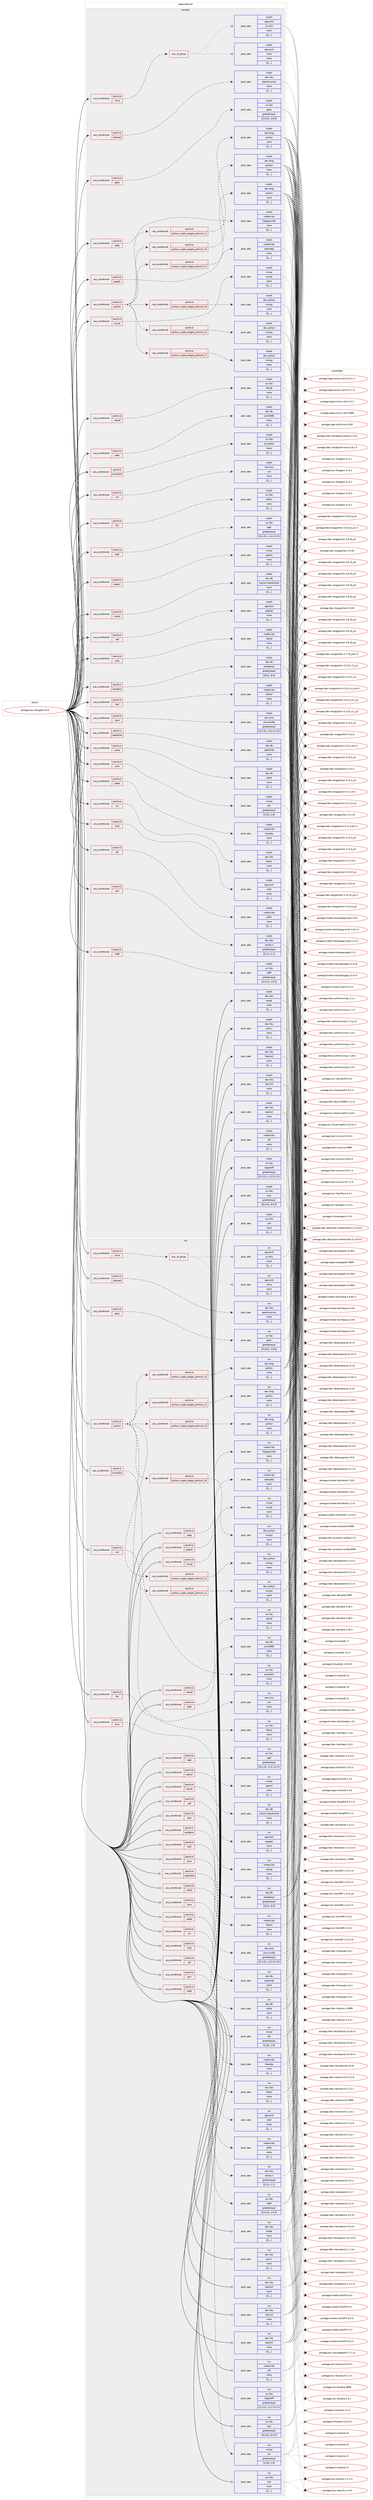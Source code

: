 digraph prolog {

# *************
# Graph options
# *************

newrank=true;
concentrate=true;
compound=true;
graph [rankdir=LR,fontname=Helvetica,fontsize=10,ranksep=1.5];#, ranksep=2.5, nodesep=0.2];
edge  [arrowhead=vee];
node  [fontname=Helvetica,fontsize=10];

# **********
# The ebuild
# **********

subgraph cluster_leftcol {
color=gray;
label=<<i>ebuild</i>>;
id [label="portage://sci-libs/gdal-3.9.0", color=red, width=4, href="../sci-libs/gdal-3.9.0.svg"];
}

# ****************
# The dependencies
# ****************

subgraph cluster_midcol {
color=gray;
label=<<i>dependencies</i>>;
subgraph cluster_compile {
fillcolor="#eeeeee";
style=filled;
label=<<i>compile</i>>;
subgraph cond109713 {
dependency411178 [label=<<TABLE BORDER="0" CELLBORDER="1" CELLSPACING="0" CELLPADDING="4"><TR><TD ROWSPAN="3" CELLPADDING="10">use_conditional</TD></TR><TR><TD>positive</TD></TR><TR><TD>armadillo</TD></TR></TABLE>>, shape=none, color=red];
subgraph pack298589 {
dependency411179 [label=<<TABLE BORDER="0" CELLBORDER="1" CELLSPACING="0" CELLPADDING="4" WIDTH="220"><TR><TD ROWSPAN="6" CELLPADDING="30">pack_dep</TD></TR><TR><TD WIDTH="110">install</TD></TR><TR><TD>sci-libs</TD></TR><TR><TD>armadillo</TD></TR><TR><TD>none</TD></TR><TR><TD>[[],,,,]</TD></TR></TABLE>>, shape=none, color=blue];
}
dependency411178:e -> dependency411179:w [weight=20,style="dashed",arrowhead="vee"];
}
id:e -> dependency411178:w [weight=20,style="solid",arrowhead="vee"];
subgraph cond109714 {
dependency411180 [label=<<TABLE BORDER="0" CELLBORDER="1" CELLSPACING="0" CELLPADDING="4"><TR><TD ROWSPAN="3" CELLPADDING="10">use_conditional</TD></TR><TR><TD>positive</TD></TR><TR><TD>curl</TD></TR></TABLE>>, shape=none, color=red];
subgraph pack298590 {
dependency411181 [label=<<TABLE BORDER="0" CELLBORDER="1" CELLSPACING="0" CELLPADDING="4" WIDTH="220"><TR><TD ROWSPAN="6" CELLPADDING="30">pack_dep</TD></TR><TR><TD WIDTH="110">install</TD></TR><TR><TD>net-misc</TD></TR><TR><TD>curl</TD></TR><TR><TD>none</TD></TR><TR><TD>[[],,,,]</TD></TR></TABLE>>, shape=none, color=blue];
}
dependency411180:e -> dependency411181:w [weight=20,style="dashed",arrowhead="vee"];
}
id:e -> dependency411180:w [weight=20,style="solid",arrowhead="vee"];
subgraph cond109715 {
dependency411182 [label=<<TABLE BORDER="0" CELLBORDER="1" CELLSPACING="0" CELLPADDING="4"><TR><TD ROWSPAN="3" CELLPADDING="10">use_conditional</TD></TR><TR><TD>positive</TD></TR><TR><TD>fits</TD></TR></TABLE>>, shape=none, color=red];
subgraph pack298591 {
dependency411183 [label=<<TABLE BORDER="0" CELLBORDER="1" CELLSPACING="0" CELLPADDING="4" WIDTH="220"><TR><TD ROWSPAN="6" CELLPADDING="30">pack_dep</TD></TR><TR><TD WIDTH="110">install</TD></TR><TR><TD>sci-libs</TD></TR><TR><TD>cfitsio</TD></TR><TR><TD>none</TD></TR><TR><TD>[[],,,,]</TD></TR></TABLE>>, shape=none, color=blue];
}
dependency411182:e -> dependency411183:w [weight=20,style="dashed",arrowhead="vee"];
}
id:e -> dependency411182:w [weight=20,style="solid",arrowhead="vee"];
subgraph cond109716 {
dependency411184 [label=<<TABLE BORDER="0" CELLBORDER="1" CELLSPACING="0" CELLPADDING="4"><TR><TD ROWSPAN="3" CELLPADDING="10">use_conditional</TD></TR><TR><TD>positive</TD></TR><TR><TD>geos</TD></TR></TABLE>>, shape=none, color=red];
subgraph pack298592 {
dependency411185 [label=<<TABLE BORDER="0" CELLBORDER="1" CELLSPACING="0" CELLPADDING="4" WIDTH="220"><TR><TD ROWSPAN="6" CELLPADDING="30">pack_dep</TD></TR><TR><TD WIDTH="110">install</TD></TR><TR><TD>sci-libs</TD></TR><TR><TD>geos</TD></TR><TR><TD>greaterequal</TD></TR><TR><TD>[[3,8,0],,,3.8.0]</TD></TR></TABLE>>, shape=none, color=blue];
}
dependency411184:e -> dependency411185:w [weight=20,style="dashed",arrowhead="vee"];
}
id:e -> dependency411184:w [weight=20,style="solid",arrowhead="vee"];
subgraph cond109717 {
dependency411186 [label=<<TABLE BORDER="0" CELLBORDER="1" CELLSPACING="0" CELLPADDING="4"><TR><TD ROWSPAN="3" CELLPADDING="10">use_conditional</TD></TR><TR><TD>positive</TD></TR><TR><TD>gif</TD></TR></TABLE>>, shape=none, color=red];
subgraph pack298593 {
dependency411187 [label=<<TABLE BORDER="0" CELLBORDER="1" CELLSPACING="0" CELLPADDING="4" WIDTH="220"><TR><TD ROWSPAN="6" CELLPADDING="30">pack_dep</TD></TR><TR><TD WIDTH="110">install</TD></TR><TR><TD>media-libs</TD></TR><TR><TD>giflib</TD></TR><TR><TD>none</TD></TR><TR><TD>[[],,,,]</TD></TR></TABLE>>, shape=none, color=blue];
}
dependency411186:e -> dependency411187:w [weight=20,style="dashed",arrowhead="vee"];
}
id:e -> dependency411186:w [weight=20,style="solid",arrowhead="vee"];
subgraph cond109718 {
dependency411188 [label=<<TABLE BORDER="0" CELLBORDER="1" CELLSPACING="0" CELLPADDING="4"><TR><TD ROWSPAN="3" CELLPADDING="10">use_conditional</TD></TR><TR><TD>positive</TD></TR><TR><TD>gml</TD></TR></TABLE>>, shape=none, color=red];
subgraph pack298594 {
dependency411189 [label=<<TABLE BORDER="0" CELLBORDER="1" CELLSPACING="0" CELLPADDING="4" WIDTH="220"><TR><TD ROWSPAN="6" CELLPADDING="30">pack_dep</TD></TR><TR><TD WIDTH="110">install</TD></TR><TR><TD>dev-libs</TD></TR><TR><TD>xerces-c</TD></TR><TR><TD>greaterequal</TD></TR><TR><TD>[[3,1],,,3.1]</TD></TR></TABLE>>, shape=none, color=blue];
}
dependency411188:e -> dependency411189:w [weight=20,style="dashed",arrowhead="vee"];
}
id:e -> dependency411188:w [weight=20,style="solid",arrowhead="vee"];
subgraph cond109719 {
dependency411190 [label=<<TABLE BORDER="0" CELLBORDER="1" CELLSPACING="0" CELLPADDING="4"><TR><TD ROWSPAN="3" CELLPADDING="10">use_conditional</TD></TR><TR><TD>positive</TD></TR><TR><TD>hdf5</TD></TR></TABLE>>, shape=none, color=red];
subgraph pack298595 {
dependency411191 [label=<<TABLE BORDER="0" CELLBORDER="1" CELLSPACING="0" CELLPADDING="4" WIDTH="220"><TR><TD ROWSPAN="6" CELLPADDING="30">pack_dep</TD></TR><TR><TD WIDTH="110">install</TD></TR><TR><TD>sci-libs</TD></TR><TR><TD>hdf5</TD></TR><TR><TD>greaterequal</TD></TR><TR><TD>[[1,6,4],,,1.6.4]</TD></TR></TABLE>>, shape=none, color=blue];
}
dependency411190:e -> dependency411191:w [weight=20,style="dashed",arrowhead="vee"];
}
id:e -> dependency411190:w [weight=20,style="solid",arrowhead="vee"];
subgraph cond109720 {
dependency411192 [label=<<TABLE BORDER="0" CELLBORDER="1" CELLSPACING="0" CELLPADDING="4"><TR><TD ROWSPAN="3" CELLPADDING="10">use_conditional</TD></TR><TR><TD>positive</TD></TR><TR><TD>heif</TD></TR></TABLE>>, shape=none, color=red];
subgraph pack298596 {
dependency411193 [label=<<TABLE BORDER="0" CELLBORDER="1" CELLSPACING="0" CELLPADDING="4" WIDTH="220"><TR><TD ROWSPAN="6" CELLPADDING="30">pack_dep</TD></TR><TR><TD WIDTH="110">install</TD></TR><TR><TD>media-libs</TD></TR><TR><TD>libheif</TD></TR><TR><TD>none</TD></TR><TR><TD>[[],,,,]</TD></TR></TABLE>>, shape=none, color=blue];
}
dependency411192:e -> dependency411193:w [weight=20,style="dashed",arrowhead="vee"];
}
id:e -> dependency411192:w [weight=20,style="solid",arrowhead="vee"];
subgraph cond109721 {
dependency411194 [label=<<TABLE BORDER="0" CELLBORDER="1" CELLSPACING="0" CELLPADDING="4"><TR><TD ROWSPAN="3" CELLPADDING="10">use_conditional</TD></TR><TR><TD>positive</TD></TR><TR><TD>java</TD></TR></TABLE>>, shape=none, color=red];
subgraph pack298597 {
dependency411195 [label=<<TABLE BORDER="0" CELLBORDER="1" CELLSPACING="0" CELLPADDING="4" WIDTH="220"><TR><TD ROWSPAN="6" CELLPADDING="30">pack_dep</TD></TR><TR><TD WIDTH="110">install</TD></TR><TR><TD>dev-java</TD></TR><TR><TD>java-config</TD></TR><TR><TD>greaterequal</TD></TR><TR><TD>[[2,2,0],,-r3,2.2.0-r3]</TD></TR></TABLE>>, shape=none, color=blue];
}
dependency411194:e -> dependency411195:w [weight=20,style="dashed",arrowhead="vee"];
}
id:e -> dependency411194:w [weight=20,style="solid",arrowhead="vee"];
subgraph cond109722 {
dependency411196 [label=<<TABLE BORDER="0" CELLBORDER="1" CELLSPACING="0" CELLPADDING="4"><TR><TD ROWSPAN="3" CELLPADDING="10">use_conditional</TD></TR><TR><TD>positive</TD></TR><TR><TD>java</TD></TR></TABLE>>, shape=none, color=red];
subgraph pack298598 {
dependency411197 [label=<<TABLE BORDER="0" CELLBORDER="1" CELLSPACING="0" CELLPADDING="4" WIDTH="220"><TR><TD ROWSPAN="6" CELLPADDING="30">pack_dep</TD></TR><TR><TD WIDTH="110">install</TD></TR><TR><TD>virtual</TD></TR><TR><TD>jdk</TD></TR><TR><TD>greaterequal</TD></TR><TR><TD>[[1,8],,,1.8]</TD></TR></TABLE>>, shape=none, color=blue];
}
dependency411196:e -> dependency411197:w [weight=20,style="dashed",arrowhead="vee"];
}
id:e -> dependency411196:w [weight=20,style="solid",arrowhead="vee"];
subgraph cond109723 {
dependency411198 [label=<<TABLE BORDER="0" CELLBORDER="1" CELLSPACING="0" CELLPADDING="4"><TR><TD ROWSPAN="3" CELLPADDING="10">use_conditional</TD></TR><TR><TD>positive</TD></TR><TR><TD>jpeg</TD></TR></TABLE>>, shape=none, color=red];
subgraph pack298599 {
dependency411199 [label=<<TABLE BORDER="0" CELLBORDER="1" CELLSPACING="0" CELLPADDING="4" WIDTH="220"><TR><TD ROWSPAN="6" CELLPADDING="30">pack_dep</TD></TR><TR><TD WIDTH="110">install</TD></TR><TR><TD>media-libs</TD></TR><TR><TD>libjpeg-turbo</TD></TR><TR><TD>none</TD></TR><TR><TD>[[],,,,]</TD></TR></TABLE>>, shape=none, color=blue];
}
dependency411198:e -> dependency411199:w [weight=20,style="dashed",arrowhead="vee"];
}
id:e -> dependency411198:w [weight=20,style="solid",arrowhead="vee"];
subgraph cond109724 {
dependency411200 [label=<<TABLE BORDER="0" CELLBORDER="1" CELLSPACING="0" CELLPADDING="4"><TR><TD ROWSPAN="3" CELLPADDING="10">use_conditional</TD></TR><TR><TD>positive</TD></TR><TR><TD>jpeg2k</TD></TR></TABLE>>, shape=none, color=red];
subgraph pack298600 {
dependency411201 [label=<<TABLE BORDER="0" CELLBORDER="1" CELLSPACING="0" CELLPADDING="4" WIDTH="220"><TR><TD ROWSPAN="6" CELLPADDING="30">pack_dep</TD></TR><TR><TD WIDTH="110">install</TD></TR><TR><TD>media-libs</TD></TR><TR><TD>openjpeg</TD></TR><TR><TD>none</TD></TR><TR><TD>[[],,,,]</TD></TR></TABLE>>, shape=none, color=blue];
}
dependency411200:e -> dependency411201:w [weight=20,style="dashed",arrowhead="vee"];
}
id:e -> dependency411200:w [weight=20,style="solid",arrowhead="vee"];
subgraph cond109725 {
dependency411202 [label=<<TABLE BORDER="0" CELLBORDER="1" CELLSPACING="0" CELLPADDING="4"><TR><TD ROWSPAN="3" CELLPADDING="10">use_conditional</TD></TR><TR><TD>positive</TD></TR><TR><TD>lzma</TD></TR></TABLE>>, shape=none, color=red];
subgraph any2683 {
dependency411203 [label=<<TABLE BORDER="0" CELLBORDER="1" CELLSPACING="0" CELLPADDING="4"><TR><TD CELLPADDING="10">any_of_group</TD></TR></TABLE>>, shape=none, color=red];subgraph pack298601 {
dependency411204 [label=<<TABLE BORDER="0" CELLBORDER="1" CELLSPACING="0" CELLPADDING="4" WIDTH="220"><TR><TD ROWSPAN="6" CELLPADDING="30">pack_dep</TD></TR><TR><TD WIDTH="110">install</TD></TR><TR><TD>app-arch</TD></TR><TR><TD>xz-utils</TD></TR><TR><TD>none</TD></TR><TR><TD>[[],,,,]</TD></TR></TABLE>>, shape=none, color=blue];
}
dependency411203:e -> dependency411204:w [weight=20,style="dotted",arrowhead="oinv"];
subgraph pack298602 {
dependency411205 [label=<<TABLE BORDER="0" CELLBORDER="1" CELLSPACING="0" CELLPADDING="4" WIDTH="220"><TR><TD ROWSPAN="6" CELLPADDING="30">pack_dep</TD></TR><TR><TD WIDTH="110">install</TD></TR><TR><TD>app-arch</TD></TR><TR><TD>lzma</TD></TR><TR><TD>none</TD></TR><TR><TD>[[],,,,]</TD></TR></TABLE>>, shape=none, color=blue];
}
dependency411203:e -> dependency411205:w [weight=20,style="dotted",arrowhead="oinv"];
}
dependency411202:e -> dependency411203:w [weight=20,style="dashed",arrowhead="vee"];
}
id:e -> dependency411202:w [weight=20,style="solid",arrowhead="vee"];
subgraph cond109726 {
dependency411206 [label=<<TABLE BORDER="0" CELLBORDER="1" CELLSPACING="0" CELLPADDING="4"><TR><TD ROWSPAN="3" CELLPADDING="10">use_conditional</TD></TR><TR><TD>positive</TD></TR><TR><TD>mysql</TD></TR></TABLE>>, shape=none, color=red];
subgraph pack298603 {
dependency411207 [label=<<TABLE BORDER="0" CELLBORDER="1" CELLSPACING="0" CELLPADDING="4" WIDTH="220"><TR><TD ROWSPAN="6" CELLPADDING="30">pack_dep</TD></TR><TR><TD WIDTH="110">install</TD></TR><TR><TD>virtual</TD></TR><TR><TD>mysql</TD></TR><TR><TD>none</TD></TR><TR><TD>[[],,,,]</TD></TR></TABLE>>, shape=none, color=blue];
}
dependency411206:e -> dependency411207:w [weight=20,style="dashed",arrowhead="vee"];
}
id:e -> dependency411206:w [weight=20,style="solid",arrowhead="vee"];
subgraph cond109727 {
dependency411208 [label=<<TABLE BORDER="0" CELLBORDER="1" CELLSPACING="0" CELLPADDING="4"><TR><TD ROWSPAN="3" CELLPADDING="10">use_conditional</TD></TR><TR><TD>positive</TD></TR><TR><TD>netcdf</TD></TR></TABLE>>, shape=none, color=red];
subgraph pack298604 {
dependency411209 [label=<<TABLE BORDER="0" CELLBORDER="1" CELLSPACING="0" CELLPADDING="4" WIDTH="220"><TR><TD ROWSPAN="6" CELLPADDING="30">pack_dep</TD></TR><TR><TD WIDTH="110">install</TD></TR><TR><TD>sci-libs</TD></TR><TR><TD>netcdf</TD></TR><TR><TD>none</TD></TR><TR><TD>[[],,,,]</TD></TR></TABLE>>, shape=none, color=blue];
}
dependency411208:e -> dependency411209:w [weight=20,style="dashed",arrowhead="vee"];
}
id:e -> dependency411208:w [weight=20,style="solid",arrowhead="vee"];
subgraph cond109728 {
dependency411210 [label=<<TABLE BORDER="0" CELLBORDER="1" CELLSPACING="0" CELLPADDING="4"><TR><TD ROWSPAN="3" CELLPADDING="10">use_conditional</TD></TR><TR><TD>positive</TD></TR><TR><TD>odbc</TD></TR></TABLE>>, shape=none, color=red];
subgraph pack298605 {
dependency411211 [label=<<TABLE BORDER="0" CELLBORDER="1" CELLSPACING="0" CELLPADDING="4" WIDTH="220"><TR><TD ROWSPAN="6" CELLPADDING="30">pack_dep</TD></TR><TR><TD WIDTH="110">install</TD></TR><TR><TD>dev-db</TD></TR><TR><TD>unixODBC</TD></TR><TR><TD>none</TD></TR><TR><TD>[[],,,,]</TD></TR></TABLE>>, shape=none, color=blue];
}
dependency411210:e -> dependency411211:w [weight=20,style="dashed",arrowhead="vee"];
}
id:e -> dependency411210:w [weight=20,style="solid",arrowhead="vee"];
subgraph cond109729 {
dependency411212 [label=<<TABLE BORDER="0" CELLBORDER="1" CELLSPACING="0" CELLPADDING="4"><TR><TD ROWSPAN="3" CELLPADDING="10">use_conditional</TD></TR><TR><TD>positive</TD></TR><TR><TD>ogdi</TD></TR></TABLE>>, shape=none, color=red];
subgraph pack298606 {
dependency411213 [label=<<TABLE BORDER="0" CELLBORDER="1" CELLSPACING="0" CELLPADDING="4" WIDTH="220"><TR><TD ROWSPAN="6" CELLPADDING="30">pack_dep</TD></TR><TR><TD WIDTH="110">install</TD></TR><TR><TD>sci-libs</TD></TR><TR><TD>ogdi</TD></TR><TR><TD>greaterequal</TD></TR><TR><TD>[[4,1,0],,-r1,4.1.0-r1]</TD></TR></TABLE>>, shape=none, color=blue];
}
dependency411212:e -> dependency411213:w [weight=20,style="dashed",arrowhead="vee"];
}
id:e -> dependency411212:w [weight=20,style="solid",arrowhead="vee"];
subgraph cond109730 {
dependency411214 [label=<<TABLE BORDER="0" CELLBORDER="1" CELLSPACING="0" CELLPADDING="4"><TR><TD ROWSPAN="3" CELLPADDING="10">use_conditional</TD></TR><TR><TD>positive</TD></TR><TR><TD>opencl</TD></TR></TABLE>>, shape=none, color=red];
subgraph pack298607 {
dependency411215 [label=<<TABLE BORDER="0" CELLBORDER="1" CELLSPACING="0" CELLPADDING="4" WIDTH="220"><TR><TD ROWSPAN="6" CELLPADDING="30">pack_dep</TD></TR><TR><TD WIDTH="110">install</TD></TR><TR><TD>virtual</TD></TR><TR><TD>opencl</TD></TR><TR><TD>none</TD></TR><TR><TD>[[],,,,]</TD></TR></TABLE>>, shape=none, color=blue];
}
dependency411214:e -> dependency411215:w [weight=20,style="dashed",arrowhead="vee"];
}
id:e -> dependency411214:w [weight=20,style="solid",arrowhead="vee"];
subgraph cond109731 {
dependency411216 [label=<<TABLE BORDER="0" CELLBORDER="1" CELLSPACING="0" CELLPADDING="4"><TR><TD ROWSPAN="3" CELLPADDING="10">use_conditional</TD></TR><TR><TD>positive</TD></TR><TR><TD>oracle</TD></TR></TABLE>>, shape=none, color=red];
subgraph pack298608 {
dependency411217 [label=<<TABLE BORDER="0" CELLBORDER="1" CELLSPACING="0" CELLPADDING="4" WIDTH="220"><TR><TD ROWSPAN="6" CELLPADDING="30">pack_dep</TD></TR><TR><TD WIDTH="110">install</TD></TR><TR><TD>dev-db</TD></TR><TR><TD>oracle-instantclient</TD></TR><TR><TD>none</TD></TR><TR><TD>[[],,,,]</TD></TR></TABLE>>, shape=none, color=blue];
}
dependency411216:e -> dependency411217:w [weight=20,style="dashed",arrowhead="vee"];
}
id:e -> dependency411216:w [weight=20,style="solid",arrowhead="vee"];
subgraph cond109732 {
dependency411218 [label=<<TABLE BORDER="0" CELLBORDER="1" CELLSPACING="0" CELLPADDING="4"><TR><TD ROWSPAN="3" CELLPADDING="10">use_conditional</TD></TR><TR><TD>positive</TD></TR><TR><TD>parquet</TD></TR></TABLE>>, shape=none, color=red];
subgraph pack298609 {
dependency411219 [label=<<TABLE BORDER="0" CELLBORDER="1" CELLSPACING="0" CELLPADDING="4" WIDTH="220"><TR><TD ROWSPAN="6" CELLPADDING="30">pack_dep</TD></TR><TR><TD WIDTH="110">install</TD></TR><TR><TD>dev-libs</TD></TR><TR><TD>apache-arrow</TD></TR><TR><TD>none</TD></TR><TR><TD>[[],,,,]</TD></TR></TABLE>>, shape=none, color=blue];
}
dependency411218:e -> dependency411219:w [weight=20,style="dashed",arrowhead="vee"];
}
id:e -> dependency411218:w [weight=20,style="solid",arrowhead="vee"];
subgraph cond109733 {
dependency411220 [label=<<TABLE BORDER="0" CELLBORDER="1" CELLSPACING="0" CELLPADDING="4"><TR><TD ROWSPAN="3" CELLPADDING="10">use_conditional</TD></TR><TR><TD>positive</TD></TR><TR><TD>pdf</TD></TR></TABLE>>, shape=none, color=red];
subgraph pack298610 {
dependency411221 [label=<<TABLE BORDER="0" CELLBORDER="1" CELLSPACING="0" CELLPADDING="4" WIDTH="220"><TR><TD ROWSPAN="6" CELLPADDING="30">pack_dep</TD></TR><TR><TD WIDTH="110">install</TD></TR><TR><TD>app-text</TD></TR><TR><TD>poppler</TD></TR><TR><TD>none</TD></TR><TR><TD>[[],,,,]</TD></TR></TABLE>>, shape=none, color=blue];
}
dependency411220:e -> dependency411221:w [weight=20,style="dashed",arrowhead="vee"];
}
id:e -> dependency411220:w [weight=20,style="solid",arrowhead="vee"];
subgraph cond109734 {
dependency411222 [label=<<TABLE BORDER="0" CELLBORDER="1" CELLSPACING="0" CELLPADDING="4"><TR><TD ROWSPAN="3" CELLPADDING="10">use_conditional</TD></TR><TR><TD>positive</TD></TR><TR><TD>png</TD></TR></TABLE>>, shape=none, color=red];
subgraph pack298611 {
dependency411223 [label=<<TABLE BORDER="0" CELLBORDER="1" CELLSPACING="0" CELLPADDING="4" WIDTH="220"><TR><TD ROWSPAN="6" CELLPADDING="30">pack_dep</TD></TR><TR><TD WIDTH="110">install</TD></TR><TR><TD>media-libs</TD></TR><TR><TD>libpng</TD></TR><TR><TD>none</TD></TR><TR><TD>[[],,,,]</TD></TR></TABLE>>, shape=none, color=blue];
}
dependency411222:e -> dependency411223:w [weight=20,style="dashed",arrowhead="vee"];
}
id:e -> dependency411222:w [weight=20,style="solid",arrowhead="vee"];
subgraph cond109735 {
dependency411224 [label=<<TABLE BORDER="0" CELLBORDER="1" CELLSPACING="0" CELLPADDING="4"><TR><TD ROWSPAN="3" CELLPADDING="10">use_conditional</TD></TR><TR><TD>positive</TD></TR><TR><TD>postgres</TD></TR></TABLE>>, shape=none, color=red];
subgraph pack298612 {
dependency411225 [label=<<TABLE BORDER="0" CELLBORDER="1" CELLSPACING="0" CELLPADDING="4" WIDTH="220"><TR><TD ROWSPAN="6" CELLPADDING="30">pack_dep</TD></TR><TR><TD WIDTH="110">install</TD></TR><TR><TD>dev-db</TD></TR><TR><TD>postgresql</TD></TR><TR><TD>greaterequal</TD></TR><TR><TD>[[8,4],,,8.4]</TD></TR></TABLE>>, shape=none, color=blue];
}
dependency411224:e -> dependency411225:w [weight=20,style="dashed",arrowhead="vee"];
}
id:e -> dependency411224:w [weight=20,style="solid",arrowhead="vee"];
subgraph cond109736 {
dependency411226 [label=<<TABLE BORDER="0" CELLBORDER="1" CELLSPACING="0" CELLPADDING="4"><TR><TD ROWSPAN="3" CELLPADDING="10">use_conditional</TD></TR><TR><TD>positive</TD></TR><TR><TD>python</TD></TR></TABLE>>, shape=none, color=red];
subgraph cond109737 {
dependency411227 [label=<<TABLE BORDER="0" CELLBORDER="1" CELLSPACING="0" CELLPADDING="4"><TR><TD ROWSPAN="3" CELLPADDING="10">use_conditional</TD></TR><TR><TD>positive</TD></TR><TR><TD>python_single_target_python3_10</TD></TR></TABLE>>, shape=none, color=red];
subgraph pack298613 {
dependency411228 [label=<<TABLE BORDER="0" CELLBORDER="1" CELLSPACING="0" CELLPADDING="4" WIDTH="220"><TR><TD ROWSPAN="6" CELLPADDING="30">pack_dep</TD></TR><TR><TD WIDTH="110">install</TD></TR><TR><TD>dev-lang</TD></TR><TR><TD>python</TD></TR><TR><TD>none</TD></TR><TR><TD>[[],,,,]</TD></TR></TABLE>>, shape=none, color=blue];
}
dependency411227:e -> dependency411228:w [weight=20,style="dashed",arrowhead="vee"];
}
dependency411226:e -> dependency411227:w [weight=20,style="dashed",arrowhead="vee"];
subgraph cond109738 {
dependency411229 [label=<<TABLE BORDER="0" CELLBORDER="1" CELLSPACING="0" CELLPADDING="4"><TR><TD ROWSPAN="3" CELLPADDING="10">use_conditional</TD></TR><TR><TD>positive</TD></TR><TR><TD>python_single_target_python3_11</TD></TR></TABLE>>, shape=none, color=red];
subgraph pack298614 {
dependency411230 [label=<<TABLE BORDER="0" CELLBORDER="1" CELLSPACING="0" CELLPADDING="4" WIDTH="220"><TR><TD ROWSPAN="6" CELLPADDING="30">pack_dep</TD></TR><TR><TD WIDTH="110">install</TD></TR><TR><TD>dev-lang</TD></TR><TR><TD>python</TD></TR><TR><TD>none</TD></TR><TR><TD>[[],,,,]</TD></TR></TABLE>>, shape=none, color=blue];
}
dependency411229:e -> dependency411230:w [weight=20,style="dashed",arrowhead="vee"];
}
dependency411226:e -> dependency411229:w [weight=20,style="dashed",arrowhead="vee"];
subgraph cond109739 {
dependency411231 [label=<<TABLE BORDER="0" CELLBORDER="1" CELLSPACING="0" CELLPADDING="4"><TR><TD ROWSPAN="3" CELLPADDING="10">use_conditional</TD></TR><TR><TD>positive</TD></TR><TR><TD>python_single_target_python3_12</TD></TR></TABLE>>, shape=none, color=red];
subgraph pack298615 {
dependency411232 [label=<<TABLE BORDER="0" CELLBORDER="1" CELLSPACING="0" CELLPADDING="4" WIDTH="220"><TR><TD ROWSPAN="6" CELLPADDING="30">pack_dep</TD></TR><TR><TD WIDTH="110">install</TD></TR><TR><TD>dev-lang</TD></TR><TR><TD>python</TD></TR><TR><TD>none</TD></TR><TR><TD>[[],,,,]</TD></TR></TABLE>>, shape=none, color=blue];
}
dependency411231:e -> dependency411232:w [weight=20,style="dashed",arrowhead="vee"];
}
dependency411226:e -> dependency411231:w [weight=20,style="dashed",arrowhead="vee"];
subgraph cond109740 {
dependency411233 [label=<<TABLE BORDER="0" CELLBORDER="1" CELLSPACING="0" CELLPADDING="4"><TR><TD ROWSPAN="3" CELLPADDING="10">use_conditional</TD></TR><TR><TD>positive</TD></TR><TR><TD>python_single_target_python3_10</TD></TR></TABLE>>, shape=none, color=red];
subgraph pack298616 {
dependency411234 [label=<<TABLE BORDER="0" CELLBORDER="1" CELLSPACING="0" CELLPADDING="4" WIDTH="220"><TR><TD ROWSPAN="6" CELLPADDING="30">pack_dep</TD></TR><TR><TD WIDTH="110">install</TD></TR><TR><TD>dev-python</TD></TR><TR><TD>numpy</TD></TR><TR><TD>none</TD></TR><TR><TD>[[],,,,]</TD></TR></TABLE>>, shape=none, color=blue];
}
dependency411233:e -> dependency411234:w [weight=20,style="dashed",arrowhead="vee"];
}
dependency411226:e -> dependency411233:w [weight=20,style="dashed",arrowhead="vee"];
subgraph cond109741 {
dependency411235 [label=<<TABLE BORDER="0" CELLBORDER="1" CELLSPACING="0" CELLPADDING="4"><TR><TD ROWSPAN="3" CELLPADDING="10">use_conditional</TD></TR><TR><TD>positive</TD></TR><TR><TD>python_single_target_python3_11</TD></TR></TABLE>>, shape=none, color=red];
subgraph pack298617 {
dependency411236 [label=<<TABLE BORDER="0" CELLBORDER="1" CELLSPACING="0" CELLPADDING="4" WIDTH="220"><TR><TD ROWSPAN="6" CELLPADDING="30">pack_dep</TD></TR><TR><TD WIDTH="110">install</TD></TR><TR><TD>dev-python</TD></TR><TR><TD>numpy</TD></TR><TR><TD>none</TD></TR><TR><TD>[[],,,,]</TD></TR></TABLE>>, shape=none, color=blue];
}
dependency411235:e -> dependency411236:w [weight=20,style="dashed",arrowhead="vee"];
}
dependency411226:e -> dependency411235:w [weight=20,style="dashed",arrowhead="vee"];
subgraph cond109742 {
dependency411237 [label=<<TABLE BORDER="0" CELLBORDER="1" CELLSPACING="0" CELLPADDING="4"><TR><TD ROWSPAN="3" CELLPADDING="10">use_conditional</TD></TR><TR><TD>positive</TD></TR><TR><TD>python_single_target_python3_12</TD></TR></TABLE>>, shape=none, color=red];
subgraph pack298618 {
dependency411238 [label=<<TABLE BORDER="0" CELLBORDER="1" CELLSPACING="0" CELLPADDING="4" WIDTH="220"><TR><TD ROWSPAN="6" CELLPADDING="30">pack_dep</TD></TR><TR><TD WIDTH="110">install</TD></TR><TR><TD>dev-python</TD></TR><TR><TD>numpy</TD></TR><TR><TD>none</TD></TR><TR><TD>[[],,,,]</TD></TR></TABLE>>, shape=none, color=blue];
}
dependency411237:e -> dependency411238:w [weight=20,style="dashed",arrowhead="vee"];
}
dependency411226:e -> dependency411237:w [weight=20,style="dashed",arrowhead="vee"];
}
id:e -> dependency411226:w [weight=20,style="solid",arrowhead="vee"];
subgraph cond109743 {
dependency411239 [label=<<TABLE BORDER="0" CELLBORDER="1" CELLSPACING="0" CELLPADDING="4"><TR><TD ROWSPAN="3" CELLPADDING="10">use_conditional</TD></TR><TR><TD>positive</TD></TR><TR><TD>spatialite</TD></TR></TABLE>>, shape=none, color=red];
subgraph pack298619 {
dependency411240 [label=<<TABLE BORDER="0" CELLBORDER="1" CELLSPACING="0" CELLPADDING="4" WIDTH="220"><TR><TD ROWSPAN="6" CELLPADDING="30">pack_dep</TD></TR><TR><TD WIDTH="110">install</TD></TR><TR><TD>dev-db</TD></TR><TR><TD>spatialite</TD></TR><TR><TD>none</TD></TR><TR><TD>[[],,,,]</TD></TR></TABLE>>, shape=none, color=blue];
}
dependency411239:e -> dependency411240:w [weight=20,style="dashed",arrowhead="vee"];
}
id:e -> dependency411239:w [weight=20,style="solid",arrowhead="vee"];
subgraph cond109744 {
dependency411241 [label=<<TABLE BORDER="0" CELLBORDER="1" CELLSPACING="0" CELLPADDING="4"><TR><TD ROWSPAN="3" CELLPADDING="10">use_conditional</TD></TR><TR><TD>positive</TD></TR><TR><TD>sqlite</TD></TR></TABLE>>, shape=none, color=red];
subgraph pack298620 {
dependency411242 [label=<<TABLE BORDER="0" CELLBORDER="1" CELLSPACING="0" CELLPADDING="4" WIDTH="220"><TR><TD ROWSPAN="6" CELLPADDING="30">pack_dep</TD></TR><TR><TD WIDTH="110">install</TD></TR><TR><TD>dev-db</TD></TR><TR><TD>sqlite</TD></TR><TR><TD>none</TD></TR><TR><TD>[[],,,,]</TD></TR></TABLE>>, shape=none, color=blue];
}
dependency411241:e -> dependency411242:w [weight=20,style="dashed",arrowhead="vee"];
}
id:e -> dependency411241:w [weight=20,style="solid",arrowhead="vee"];
subgraph cond109745 {
dependency411243 [label=<<TABLE BORDER="0" CELLBORDER="1" CELLSPACING="0" CELLPADDING="4"><TR><TD ROWSPAN="3" CELLPADDING="10">use_conditional</TD></TR><TR><TD>positive</TD></TR><TR><TD>webp</TD></TR></TABLE>>, shape=none, color=red];
subgraph pack298621 {
dependency411244 [label=<<TABLE BORDER="0" CELLBORDER="1" CELLSPACING="0" CELLPADDING="4" WIDTH="220"><TR><TD ROWSPAN="6" CELLPADDING="30">pack_dep</TD></TR><TR><TD WIDTH="110">install</TD></TR><TR><TD>media-libs</TD></TR><TR><TD>libwebp</TD></TR><TR><TD>none</TD></TR><TR><TD>[[],,,,]</TD></TR></TABLE>>, shape=none, color=blue];
}
dependency411243:e -> dependency411244:w [weight=20,style="dashed",arrowhead="vee"];
}
id:e -> dependency411243:w [weight=20,style="solid",arrowhead="vee"];
subgraph cond109746 {
dependency411245 [label=<<TABLE BORDER="0" CELLBORDER="1" CELLSPACING="0" CELLPADDING="4"><TR><TD ROWSPAN="3" CELLPADDING="10">use_conditional</TD></TR><TR><TD>positive</TD></TR><TR><TD>xls</TD></TR></TABLE>>, shape=none, color=red];
subgraph pack298622 {
dependency411246 [label=<<TABLE BORDER="0" CELLBORDER="1" CELLSPACING="0" CELLPADDING="4" WIDTH="220"><TR><TD ROWSPAN="6" CELLPADDING="30">pack_dep</TD></TR><TR><TD WIDTH="110">install</TD></TR><TR><TD>dev-libs</TD></TR><TR><TD>freexl</TD></TR><TR><TD>none</TD></TR><TR><TD>[[],,,,]</TD></TR></TABLE>>, shape=none, color=blue];
}
dependency411245:e -> dependency411246:w [weight=20,style="dashed",arrowhead="vee"];
}
id:e -> dependency411245:w [weight=20,style="solid",arrowhead="vee"];
subgraph cond109747 {
dependency411247 [label=<<TABLE BORDER="0" CELLBORDER="1" CELLSPACING="0" CELLPADDING="4"><TR><TD ROWSPAN="3" CELLPADDING="10">use_conditional</TD></TR><TR><TD>positive</TD></TR><TR><TD>zstd</TD></TR></TABLE>>, shape=none, color=red];
subgraph pack298623 {
dependency411248 [label=<<TABLE BORDER="0" CELLBORDER="1" CELLSPACING="0" CELLPADDING="4" WIDTH="220"><TR><TD ROWSPAN="6" CELLPADDING="30">pack_dep</TD></TR><TR><TD WIDTH="110">install</TD></TR><TR><TD>app-arch</TD></TR><TR><TD>zstd</TD></TR><TR><TD>none</TD></TR><TR><TD>[[],,,,]</TD></TR></TABLE>>, shape=none, color=blue];
}
dependency411247:e -> dependency411248:w [weight=20,style="dashed",arrowhead="vee"];
}
id:e -> dependency411247:w [weight=20,style="solid",arrowhead="vee"];
subgraph pack298624 {
dependency411249 [label=<<TABLE BORDER="0" CELLBORDER="1" CELLSPACING="0" CELLPADDING="4" WIDTH="220"><TR><TD ROWSPAN="6" CELLPADDING="30">pack_dep</TD></TR><TR><TD WIDTH="110">install</TD></TR><TR><TD>dev-libs</TD></TR><TR><TD>expat</TD></TR><TR><TD>none</TD></TR><TR><TD>[[],,,,]</TD></TR></TABLE>>, shape=none, color=blue];
}
id:e -> dependency411249:w [weight=20,style="solid",arrowhead="vee"];
subgraph pack298625 {
dependency411250 [label=<<TABLE BORDER="0" CELLBORDER="1" CELLSPACING="0" CELLPADDING="4" WIDTH="220"><TR><TD ROWSPAN="6" CELLPADDING="30">pack_dep</TD></TR><TR><TD WIDTH="110">install</TD></TR><TR><TD>dev-libs</TD></TR><TR><TD>json-c</TD></TR><TR><TD>none</TD></TR><TR><TD>[[],,,,]</TD></TR></TABLE>>, shape=none, color=blue];
}
id:e -> dependency411250:w [weight=20,style="solid",arrowhead="vee"];
subgraph pack298626 {
dependency411251 [label=<<TABLE BORDER="0" CELLBORDER="1" CELLSPACING="0" CELLPADDING="4" WIDTH="220"><TR><TD ROWSPAN="6" CELLPADDING="30">pack_dep</TD></TR><TR><TD WIDTH="110">install</TD></TR><TR><TD>dev-libs</TD></TR><TR><TD>libpcre2</TD></TR><TR><TD>none</TD></TR><TR><TD>[[],,,,]</TD></TR></TABLE>>, shape=none, color=blue];
}
id:e -> dependency411251:w [weight=20,style="solid",arrowhead="vee"];
subgraph pack298627 {
dependency411252 [label=<<TABLE BORDER="0" CELLBORDER="1" CELLSPACING="0" CELLPADDING="4" WIDTH="220"><TR><TD ROWSPAN="6" CELLPADDING="30">pack_dep</TD></TR><TR><TD WIDTH="110">install</TD></TR><TR><TD>dev-libs</TD></TR><TR><TD>libxml2</TD></TR><TR><TD>none</TD></TR><TR><TD>[[],,,,]</TD></TR></TABLE>>, shape=none, color=blue];
}
id:e -> dependency411252:w [weight=20,style="solid",arrowhead="vee"];
subgraph pack298628 {
dependency411253 [label=<<TABLE BORDER="0" CELLBORDER="1" CELLSPACING="0" CELLPADDING="4" WIDTH="220"><TR><TD ROWSPAN="6" CELLPADDING="30">pack_dep</TD></TR><TR><TD WIDTH="110">install</TD></TR><TR><TD>dev-libs</TD></TR><TR><TD>openssl</TD></TR><TR><TD>none</TD></TR><TR><TD>[[],,,,]</TD></TR></TABLE>>, shape=none, color=blue];
}
id:e -> dependency411253:w [weight=20,style="solid",arrowhead="vee"];
subgraph pack298629 {
dependency411254 [label=<<TABLE BORDER="0" CELLBORDER="1" CELLSPACING="0" CELLPADDING="4" WIDTH="220"><TR><TD ROWSPAN="6" CELLPADDING="30">pack_dep</TD></TR><TR><TD WIDTH="110">install</TD></TR><TR><TD>media-libs</TD></TR><TR><TD>tiff</TD></TR><TR><TD>none</TD></TR><TR><TD>[[],,,,]</TD></TR></TABLE>>, shape=none, color=blue];
}
id:e -> dependency411254:w [weight=20,style="solid",arrowhead="vee"];
subgraph pack298630 {
dependency411255 [label=<<TABLE BORDER="0" CELLBORDER="1" CELLSPACING="0" CELLPADDING="4" WIDTH="220"><TR><TD ROWSPAN="6" CELLPADDING="30">pack_dep</TD></TR><TR><TD WIDTH="110">install</TD></TR><TR><TD>sci-libs</TD></TR><TR><TD>libgeotiff</TD></TR><TR><TD>greaterequal</TD></TR><TR><TD>[[1,5,1],,-r1,1.5.1-r1]</TD></TR></TABLE>>, shape=none, color=blue];
}
id:e -> dependency411255:w [weight=20,style="solid",arrowhead="vee"];
subgraph pack298631 {
dependency411256 [label=<<TABLE BORDER="0" CELLBORDER="1" CELLSPACING="0" CELLPADDING="4" WIDTH="220"><TR><TD ROWSPAN="6" CELLPADDING="30">pack_dep</TD></TR><TR><TD WIDTH="110">install</TD></TR><TR><TD>sci-libs</TD></TR><TR><TD>proj</TD></TR><TR><TD>greaterequal</TD></TR><TR><TD>[[6,0,0],,,6.0.0]</TD></TR></TABLE>>, shape=none, color=blue];
}
id:e -> dependency411256:w [weight=20,style="solid",arrowhead="vee"];
subgraph pack298632 {
dependency411257 [label=<<TABLE BORDER="0" CELLBORDER="1" CELLSPACING="0" CELLPADDING="4" WIDTH="220"><TR><TD ROWSPAN="6" CELLPADDING="30">pack_dep</TD></TR><TR><TD WIDTH="110">install</TD></TR><TR><TD>sys-libs</TD></TR><TR><TD>zlib</TD></TR><TR><TD>none</TD></TR><TR><TD>[[],,,,]</TD></TR></TABLE>>, shape=none, color=blue];
}
id:e -> dependency411257:w [weight=20,style="solid",arrowhead="vee"];
}
subgraph cluster_compileandrun {
fillcolor="#eeeeee";
style=filled;
label=<<i>compile and run</i>>;
}
subgraph cluster_run {
fillcolor="#eeeeee";
style=filled;
label=<<i>run</i>>;
subgraph cond109748 {
dependency411258 [label=<<TABLE BORDER="0" CELLBORDER="1" CELLSPACING="0" CELLPADDING="4"><TR><TD ROWSPAN="3" CELLPADDING="10">use_conditional</TD></TR><TR><TD>positive</TD></TR><TR><TD>armadillo</TD></TR></TABLE>>, shape=none, color=red];
subgraph pack298633 {
dependency411259 [label=<<TABLE BORDER="0" CELLBORDER="1" CELLSPACING="0" CELLPADDING="4" WIDTH="220"><TR><TD ROWSPAN="6" CELLPADDING="30">pack_dep</TD></TR><TR><TD WIDTH="110">run</TD></TR><TR><TD>sci-libs</TD></TR><TR><TD>armadillo</TD></TR><TR><TD>none</TD></TR><TR><TD>[[],,,,]</TD></TR></TABLE>>, shape=none, color=blue];
}
dependency411258:e -> dependency411259:w [weight=20,style="dashed",arrowhead="vee"];
}
id:e -> dependency411258:w [weight=20,style="solid",arrowhead="odot"];
subgraph cond109749 {
dependency411260 [label=<<TABLE BORDER="0" CELLBORDER="1" CELLSPACING="0" CELLPADDING="4"><TR><TD ROWSPAN="3" CELLPADDING="10">use_conditional</TD></TR><TR><TD>positive</TD></TR><TR><TD>curl</TD></TR></TABLE>>, shape=none, color=red];
subgraph pack298634 {
dependency411261 [label=<<TABLE BORDER="0" CELLBORDER="1" CELLSPACING="0" CELLPADDING="4" WIDTH="220"><TR><TD ROWSPAN="6" CELLPADDING="30">pack_dep</TD></TR><TR><TD WIDTH="110">run</TD></TR><TR><TD>net-misc</TD></TR><TR><TD>curl</TD></TR><TR><TD>none</TD></TR><TR><TD>[[],,,,]</TD></TR></TABLE>>, shape=none, color=blue];
}
dependency411260:e -> dependency411261:w [weight=20,style="dashed",arrowhead="vee"];
}
id:e -> dependency411260:w [weight=20,style="solid",arrowhead="odot"];
subgraph cond109750 {
dependency411262 [label=<<TABLE BORDER="0" CELLBORDER="1" CELLSPACING="0" CELLPADDING="4"><TR><TD ROWSPAN="3" CELLPADDING="10">use_conditional</TD></TR><TR><TD>positive</TD></TR><TR><TD>fits</TD></TR></TABLE>>, shape=none, color=red];
subgraph pack298635 {
dependency411263 [label=<<TABLE BORDER="0" CELLBORDER="1" CELLSPACING="0" CELLPADDING="4" WIDTH="220"><TR><TD ROWSPAN="6" CELLPADDING="30">pack_dep</TD></TR><TR><TD WIDTH="110">run</TD></TR><TR><TD>sci-libs</TD></TR><TR><TD>cfitsio</TD></TR><TR><TD>none</TD></TR><TR><TD>[[],,,,]</TD></TR></TABLE>>, shape=none, color=blue];
}
dependency411262:e -> dependency411263:w [weight=20,style="dashed",arrowhead="vee"];
}
id:e -> dependency411262:w [weight=20,style="solid",arrowhead="odot"];
subgraph cond109751 {
dependency411264 [label=<<TABLE BORDER="0" CELLBORDER="1" CELLSPACING="0" CELLPADDING="4"><TR><TD ROWSPAN="3" CELLPADDING="10">use_conditional</TD></TR><TR><TD>positive</TD></TR><TR><TD>geos</TD></TR></TABLE>>, shape=none, color=red];
subgraph pack298636 {
dependency411265 [label=<<TABLE BORDER="0" CELLBORDER="1" CELLSPACING="0" CELLPADDING="4" WIDTH="220"><TR><TD ROWSPAN="6" CELLPADDING="30">pack_dep</TD></TR><TR><TD WIDTH="110">run</TD></TR><TR><TD>sci-libs</TD></TR><TR><TD>geos</TD></TR><TR><TD>greaterequal</TD></TR><TR><TD>[[3,8,0],,,3.8.0]</TD></TR></TABLE>>, shape=none, color=blue];
}
dependency411264:e -> dependency411265:w [weight=20,style="dashed",arrowhead="vee"];
}
id:e -> dependency411264:w [weight=20,style="solid",arrowhead="odot"];
subgraph cond109752 {
dependency411266 [label=<<TABLE BORDER="0" CELLBORDER="1" CELLSPACING="0" CELLPADDING="4"><TR><TD ROWSPAN="3" CELLPADDING="10">use_conditional</TD></TR><TR><TD>positive</TD></TR><TR><TD>gif</TD></TR></TABLE>>, shape=none, color=red];
subgraph pack298637 {
dependency411267 [label=<<TABLE BORDER="0" CELLBORDER="1" CELLSPACING="0" CELLPADDING="4" WIDTH="220"><TR><TD ROWSPAN="6" CELLPADDING="30">pack_dep</TD></TR><TR><TD WIDTH="110">run</TD></TR><TR><TD>media-libs</TD></TR><TR><TD>giflib</TD></TR><TR><TD>none</TD></TR><TR><TD>[[],,,,]</TD></TR></TABLE>>, shape=none, color=blue];
}
dependency411266:e -> dependency411267:w [weight=20,style="dashed",arrowhead="vee"];
}
id:e -> dependency411266:w [weight=20,style="solid",arrowhead="odot"];
subgraph cond109753 {
dependency411268 [label=<<TABLE BORDER="0" CELLBORDER="1" CELLSPACING="0" CELLPADDING="4"><TR><TD ROWSPAN="3" CELLPADDING="10">use_conditional</TD></TR><TR><TD>positive</TD></TR><TR><TD>gml</TD></TR></TABLE>>, shape=none, color=red];
subgraph pack298638 {
dependency411269 [label=<<TABLE BORDER="0" CELLBORDER="1" CELLSPACING="0" CELLPADDING="4" WIDTH="220"><TR><TD ROWSPAN="6" CELLPADDING="30">pack_dep</TD></TR><TR><TD WIDTH="110">run</TD></TR><TR><TD>dev-libs</TD></TR><TR><TD>xerces-c</TD></TR><TR><TD>greaterequal</TD></TR><TR><TD>[[3,1],,,3.1]</TD></TR></TABLE>>, shape=none, color=blue];
}
dependency411268:e -> dependency411269:w [weight=20,style="dashed",arrowhead="vee"];
}
id:e -> dependency411268:w [weight=20,style="solid",arrowhead="odot"];
subgraph cond109754 {
dependency411270 [label=<<TABLE BORDER="0" CELLBORDER="1" CELLSPACING="0" CELLPADDING="4"><TR><TD ROWSPAN="3" CELLPADDING="10">use_conditional</TD></TR><TR><TD>positive</TD></TR><TR><TD>hdf5</TD></TR></TABLE>>, shape=none, color=red];
subgraph pack298639 {
dependency411271 [label=<<TABLE BORDER="0" CELLBORDER="1" CELLSPACING="0" CELLPADDING="4" WIDTH="220"><TR><TD ROWSPAN="6" CELLPADDING="30">pack_dep</TD></TR><TR><TD WIDTH="110">run</TD></TR><TR><TD>sci-libs</TD></TR><TR><TD>hdf5</TD></TR><TR><TD>greaterequal</TD></TR><TR><TD>[[1,6,4],,,1.6.4]</TD></TR></TABLE>>, shape=none, color=blue];
}
dependency411270:e -> dependency411271:w [weight=20,style="dashed",arrowhead="vee"];
}
id:e -> dependency411270:w [weight=20,style="solid",arrowhead="odot"];
subgraph cond109755 {
dependency411272 [label=<<TABLE BORDER="0" CELLBORDER="1" CELLSPACING="0" CELLPADDING="4"><TR><TD ROWSPAN="3" CELLPADDING="10">use_conditional</TD></TR><TR><TD>positive</TD></TR><TR><TD>heif</TD></TR></TABLE>>, shape=none, color=red];
subgraph pack298640 {
dependency411273 [label=<<TABLE BORDER="0" CELLBORDER="1" CELLSPACING="0" CELLPADDING="4" WIDTH="220"><TR><TD ROWSPAN="6" CELLPADDING="30">pack_dep</TD></TR><TR><TD WIDTH="110">run</TD></TR><TR><TD>media-libs</TD></TR><TR><TD>libheif</TD></TR><TR><TD>none</TD></TR><TR><TD>[[],,,,]</TD></TR></TABLE>>, shape=none, color=blue];
}
dependency411272:e -> dependency411273:w [weight=20,style="dashed",arrowhead="vee"];
}
id:e -> dependency411272:w [weight=20,style="solid",arrowhead="odot"];
subgraph cond109756 {
dependency411274 [label=<<TABLE BORDER="0" CELLBORDER="1" CELLSPACING="0" CELLPADDING="4"><TR><TD ROWSPAN="3" CELLPADDING="10">use_conditional</TD></TR><TR><TD>positive</TD></TR><TR><TD>java</TD></TR></TABLE>>, shape=none, color=red];
subgraph pack298641 {
dependency411275 [label=<<TABLE BORDER="0" CELLBORDER="1" CELLSPACING="0" CELLPADDING="4" WIDTH="220"><TR><TD ROWSPAN="6" CELLPADDING="30">pack_dep</TD></TR><TR><TD WIDTH="110">run</TD></TR><TR><TD>dev-java</TD></TR><TR><TD>java-config</TD></TR><TR><TD>greaterequal</TD></TR><TR><TD>[[2,2,0],,-r3,2.2.0-r3]</TD></TR></TABLE>>, shape=none, color=blue];
}
dependency411274:e -> dependency411275:w [weight=20,style="dashed",arrowhead="vee"];
}
id:e -> dependency411274:w [weight=20,style="solid",arrowhead="odot"];
subgraph cond109757 {
dependency411276 [label=<<TABLE BORDER="0" CELLBORDER="1" CELLSPACING="0" CELLPADDING="4"><TR><TD ROWSPAN="3" CELLPADDING="10">use_conditional</TD></TR><TR><TD>positive</TD></TR><TR><TD>java</TD></TR></TABLE>>, shape=none, color=red];
subgraph pack298642 {
dependency411277 [label=<<TABLE BORDER="0" CELLBORDER="1" CELLSPACING="0" CELLPADDING="4" WIDTH="220"><TR><TD ROWSPAN="6" CELLPADDING="30">pack_dep</TD></TR><TR><TD WIDTH="110">run</TD></TR><TR><TD>virtual</TD></TR><TR><TD>jdk</TD></TR><TR><TD>greaterequal</TD></TR><TR><TD>[[1,8],,,1.8]</TD></TR></TABLE>>, shape=none, color=blue];
}
dependency411276:e -> dependency411277:w [weight=20,style="dashed",arrowhead="vee"];
}
id:e -> dependency411276:w [weight=20,style="solid",arrowhead="odot"];
subgraph cond109758 {
dependency411278 [label=<<TABLE BORDER="0" CELLBORDER="1" CELLSPACING="0" CELLPADDING="4"><TR><TD ROWSPAN="3" CELLPADDING="10">use_conditional</TD></TR><TR><TD>positive</TD></TR><TR><TD>java</TD></TR></TABLE>>, shape=none, color=red];
subgraph pack298643 {
dependency411279 [label=<<TABLE BORDER="0" CELLBORDER="1" CELLSPACING="0" CELLPADDING="4" WIDTH="220"><TR><TD ROWSPAN="6" CELLPADDING="30">pack_dep</TD></TR><TR><TD WIDTH="110">run</TD></TR><TR><TD>virtual</TD></TR><TR><TD>jre</TD></TR><TR><TD>greaterequal</TD></TR><TR><TD>[[1,8],,,1.8]</TD></TR></TABLE>>, shape=none, color=blue];
}
dependency411278:e -> dependency411279:w [weight=20,style="dashed",arrowhead="vee"];
}
id:e -> dependency411278:w [weight=20,style="solid",arrowhead="odot"];
subgraph cond109759 {
dependency411280 [label=<<TABLE BORDER="0" CELLBORDER="1" CELLSPACING="0" CELLPADDING="4"><TR><TD ROWSPAN="3" CELLPADDING="10">use_conditional</TD></TR><TR><TD>positive</TD></TR><TR><TD>jpeg</TD></TR></TABLE>>, shape=none, color=red];
subgraph pack298644 {
dependency411281 [label=<<TABLE BORDER="0" CELLBORDER="1" CELLSPACING="0" CELLPADDING="4" WIDTH="220"><TR><TD ROWSPAN="6" CELLPADDING="30">pack_dep</TD></TR><TR><TD WIDTH="110">run</TD></TR><TR><TD>media-libs</TD></TR><TR><TD>libjpeg-turbo</TD></TR><TR><TD>none</TD></TR><TR><TD>[[],,,,]</TD></TR></TABLE>>, shape=none, color=blue];
}
dependency411280:e -> dependency411281:w [weight=20,style="dashed",arrowhead="vee"];
}
id:e -> dependency411280:w [weight=20,style="solid",arrowhead="odot"];
subgraph cond109760 {
dependency411282 [label=<<TABLE BORDER="0" CELLBORDER="1" CELLSPACING="0" CELLPADDING="4"><TR><TD ROWSPAN="3" CELLPADDING="10">use_conditional</TD></TR><TR><TD>positive</TD></TR><TR><TD>jpeg2k</TD></TR></TABLE>>, shape=none, color=red];
subgraph pack298645 {
dependency411283 [label=<<TABLE BORDER="0" CELLBORDER="1" CELLSPACING="0" CELLPADDING="4" WIDTH="220"><TR><TD ROWSPAN="6" CELLPADDING="30">pack_dep</TD></TR><TR><TD WIDTH="110">run</TD></TR><TR><TD>media-libs</TD></TR><TR><TD>openjpeg</TD></TR><TR><TD>none</TD></TR><TR><TD>[[],,,,]</TD></TR></TABLE>>, shape=none, color=blue];
}
dependency411282:e -> dependency411283:w [weight=20,style="dashed",arrowhead="vee"];
}
id:e -> dependency411282:w [weight=20,style="solid",arrowhead="odot"];
subgraph cond109761 {
dependency411284 [label=<<TABLE BORDER="0" CELLBORDER="1" CELLSPACING="0" CELLPADDING="4"><TR><TD ROWSPAN="3" CELLPADDING="10">use_conditional</TD></TR><TR><TD>positive</TD></TR><TR><TD>lzma</TD></TR></TABLE>>, shape=none, color=red];
subgraph any2684 {
dependency411285 [label=<<TABLE BORDER="0" CELLBORDER="1" CELLSPACING="0" CELLPADDING="4"><TR><TD CELLPADDING="10">any_of_group</TD></TR></TABLE>>, shape=none, color=red];subgraph pack298646 {
dependency411286 [label=<<TABLE BORDER="0" CELLBORDER="1" CELLSPACING="0" CELLPADDING="4" WIDTH="220"><TR><TD ROWSPAN="6" CELLPADDING="30">pack_dep</TD></TR><TR><TD WIDTH="110">run</TD></TR><TR><TD>app-arch</TD></TR><TR><TD>xz-utils</TD></TR><TR><TD>none</TD></TR><TR><TD>[[],,,,]</TD></TR></TABLE>>, shape=none, color=blue];
}
dependency411285:e -> dependency411286:w [weight=20,style="dotted",arrowhead="oinv"];
subgraph pack298647 {
dependency411287 [label=<<TABLE BORDER="0" CELLBORDER="1" CELLSPACING="0" CELLPADDING="4" WIDTH="220"><TR><TD ROWSPAN="6" CELLPADDING="30">pack_dep</TD></TR><TR><TD WIDTH="110">run</TD></TR><TR><TD>app-arch</TD></TR><TR><TD>lzma</TD></TR><TR><TD>none</TD></TR><TR><TD>[[],,,,]</TD></TR></TABLE>>, shape=none, color=blue];
}
dependency411285:e -> dependency411287:w [weight=20,style="dotted",arrowhead="oinv"];
}
dependency411284:e -> dependency411285:w [weight=20,style="dashed",arrowhead="vee"];
}
id:e -> dependency411284:w [weight=20,style="solid",arrowhead="odot"];
subgraph cond109762 {
dependency411288 [label=<<TABLE BORDER="0" CELLBORDER="1" CELLSPACING="0" CELLPADDING="4"><TR><TD ROWSPAN="3" CELLPADDING="10">use_conditional</TD></TR><TR><TD>positive</TD></TR><TR><TD>mysql</TD></TR></TABLE>>, shape=none, color=red];
subgraph pack298648 {
dependency411289 [label=<<TABLE BORDER="0" CELLBORDER="1" CELLSPACING="0" CELLPADDING="4" WIDTH="220"><TR><TD ROWSPAN="6" CELLPADDING="30">pack_dep</TD></TR><TR><TD WIDTH="110">run</TD></TR><TR><TD>virtual</TD></TR><TR><TD>mysql</TD></TR><TR><TD>none</TD></TR><TR><TD>[[],,,,]</TD></TR></TABLE>>, shape=none, color=blue];
}
dependency411288:e -> dependency411289:w [weight=20,style="dashed",arrowhead="vee"];
}
id:e -> dependency411288:w [weight=20,style="solid",arrowhead="odot"];
subgraph cond109763 {
dependency411290 [label=<<TABLE BORDER="0" CELLBORDER="1" CELLSPACING="0" CELLPADDING="4"><TR><TD ROWSPAN="3" CELLPADDING="10">use_conditional</TD></TR><TR><TD>positive</TD></TR><TR><TD>netcdf</TD></TR></TABLE>>, shape=none, color=red];
subgraph pack298649 {
dependency411291 [label=<<TABLE BORDER="0" CELLBORDER="1" CELLSPACING="0" CELLPADDING="4" WIDTH="220"><TR><TD ROWSPAN="6" CELLPADDING="30">pack_dep</TD></TR><TR><TD WIDTH="110">run</TD></TR><TR><TD>sci-libs</TD></TR><TR><TD>netcdf</TD></TR><TR><TD>none</TD></TR><TR><TD>[[],,,,]</TD></TR></TABLE>>, shape=none, color=blue];
}
dependency411290:e -> dependency411291:w [weight=20,style="dashed",arrowhead="vee"];
}
id:e -> dependency411290:w [weight=20,style="solid",arrowhead="odot"];
subgraph cond109764 {
dependency411292 [label=<<TABLE BORDER="0" CELLBORDER="1" CELLSPACING="0" CELLPADDING="4"><TR><TD ROWSPAN="3" CELLPADDING="10">use_conditional</TD></TR><TR><TD>positive</TD></TR><TR><TD>odbc</TD></TR></TABLE>>, shape=none, color=red];
subgraph pack298650 {
dependency411293 [label=<<TABLE BORDER="0" CELLBORDER="1" CELLSPACING="0" CELLPADDING="4" WIDTH="220"><TR><TD ROWSPAN="6" CELLPADDING="30">pack_dep</TD></TR><TR><TD WIDTH="110">run</TD></TR><TR><TD>dev-db</TD></TR><TR><TD>unixODBC</TD></TR><TR><TD>none</TD></TR><TR><TD>[[],,,,]</TD></TR></TABLE>>, shape=none, color=blue];
}
dependency411292:e -> dependency411293:w [weight=20,style="dashed",arrowhead="vee"];
}
id:e -> dependency411292:w [weight=20,style="solid",arrowhead="odot"];
subgraph cond109765 {
dependency411294 [label=<<TABLE BORDER="0" CELLBORDER="1" CELLSPACING="0" CELLPADDING="4"><TR><TD ROWSPAN="3" CELLPADDING="10">use_conditional</TD></TR><TR><TD>positive</TD></TR><TR><TD>ogdi</TD></TR></TABLE>>, shape=none, color=red];
subgraph pack298651 {
dependency411295 [label=<<TABLE BORDER="0" CELLBORDER="1" CELLSPACING="0" CELLPADDING="4" WIDTH="220"><TR><TD ROWSPAN="6" CELLPADDING="30">pack_dep</TD></TR><TR><TD WIDTH="110">run</TD></TR><TR><TD>sci-libs</TD></TR><TR><TD>ogdi</TD></TR><TR><TD>greaterequal</TD></TR><TR><TD>[[4,1,0],,-r1,4.1.0-r1]</TD></TR></TABLE>>, shape=none, color=blue];
}
dependency411294:e -> dependency411295:w [weight=20,style="dashed",arrowhead="vee"];
}
id:e -> dependency411294:w [weight=20,style="solid",arrowhead="odot"];
subgraph cond109766 {
dependency411296 [label=<<TABLE BORDER="0" CELLBORDER="1" CELLSPACING="0" CELLPADDING="4"><TR><TD ROWSPAN="3" CELLPADDING="10">use_conditional</TD></TR><TR><TD>positive</TD></TR><TR><TD>opencl</TD></TR></TABLE>>, shape=none, color=red];
subgraph pack298652 {
dependency411297 [label=<<TABLE BORDER="0" CELLBORDER="1" CELLSPACING="0" CELLPADDING="4" WIDTH="220"><TR><TD ROWSPAN="6" CELLPADDING="30">pack_dep</TD></TR><TR><TD WIDTH="110">run</TD></TR><TR><TD>virtual</TD></TR><TR><TD>opencl</TD></TR><TR><TD>none</TD></TR><TR><TD>[[],,,,]</TD></TR></TABLE>>, shape=none, color=blue];
}
dependency411296:e -> dependency411297:w [weight=20,style="dashed",arrowhead="vee"];
}
id:e -> dependency411296:w [weight=20,style="solid",arrowhead="odot"];
subgraph cond109767 {
dependency411298 [label=<<TABLE BORDER="0" CELLBORDER="1" CELLSPACING="0" CELLPADDING="4"><TR><TD ROWSPAN="3" CELLPADDING="10">use_conditional</TD></TR><TR><TD>positive</TD></TR><TR><TD>oracle</TD></TR></TABLE>>, shape=none, color=red];
subgraph pack298653 {
dependency411299 [label=<<TABLE BORDER="0" CELLBORDER="1" CELLSPACING="0" CELLPADDING="4" WIDTH="220"><TR><TD ROWSPAN="6" CELLPADDING="30">pack_dep</TD></TR><TR><TD WIDTH="110">run</TD></TR><TR><TD>dev-db</TD></TR><TR><TD>oracle-instantclient</TD></TR><TR><TD>none</TD></TR><TR><TD>[[],,,,]</TD></TR></TABLE>>, shape=none, color=blue];
}
dependency411298:e -> dependency411299:w [weight=20,style="dashed",arrowhead="vee"];
}
id:e -> dependency411298:w [weight=20,style="solid",arrowhead="odot"];
subgraph cond109768 {
dependency411300 [label=<<TABLE BORDER="0" CELLBORDER="1" CELLSPACING="0" CELLPADDING="4"><TR><TD ROWSPAN="3" CELLPADDING="10">use_conditional</TD></TR><TR><TD>positive</TD></TR><TR><TD>parquet</TD></TR></TABLE>>, shape=none, color=red];
subgraph pack298654 {
dependency411301 [label=<<TABLE BORDER="0" CELLBORDER="1" CELLSPACING="0" CELLPADDING="4" WIDTH="220"><TR><TD ROWSPAN="6" CELLPADDING="30">pack_dep</TD></TR><TR><TD WIDTH="110">run</TD></TR><TR><TD>dev-libs</TD></TR><TR><TD>apache-arrow</TD></TR><TR><TD>none</TD></TR><TR><TD>[[],,,,]</TD></TR></TABLE>>, shape=none, color=blue];
}
dependency411300:e -> dependency411301:w [weight=20,style="dashed",arrowhead="vee"];
}
id:e -> dependency411300:w [weight=20,style="solid",arrowhead="odot"];
subgraph cond109769 {
dependency411302 [label=<<TABLE BORDER="0" CELLBORDER="1" CELLSPACING="0" CELLPADDING="4"><TR><TD ROWSPAN="3" CELLPADDING="10">use_conditional</TD></TR><TR><TD>positive</TD></TR><TR><TD>pdf</TD></TR></TABLE>>, shape=none, color=red];
subgraph pack298655 {
dependency411303 [label=<<TABLE BORDER="0" CELLBORDER="1" CELLSPACING="0" CELLPADDING="4" WIDTH="220"><TR><TD ROWSPAN="6" CELLPADDING="30">pack_dep</TD></TR><TR><TD WIDTH="110">run</TD></TR><TR><TD>app-text</TD></TR><TR><TD>poppler</TD></TR><TR><TD>none</TD></TR><TR><TD>[[],,,,]</TD></TR></TABLE>>, shape=none, color=blue];
}
dependency411302:e -> dependency411303:w [weight=20,style="dashed",arrowhead="vee"];
}
id:e -> dependency411302:w [weight=20,style="solid",arrowhead="odot"];
subgraph cond109770 {
dependency411304 [label=<<TABLE BORDER="0" CELLBORDER="1" CELLSPACING="0" CELLPADDING="4"><TR><TD ROWSPAN="3" CELLPADDING="10">use_conditional</TD></TR><TR><TD>positive</TD></TR><TR><TD>png</TD></TR></TABLE>>, shape=none, color=red];
subgraph pack298656 {
dependency411305 [label=<<TABLE BORDER="0" CELLBORDER="1" CELLSPACING="0" CELLPADDING="4" WIDTH="220"><TR><TD ROWSPAN="6" CELLPADDING="30">pack_dep</TD></TR><TR><TD WIDTH="110">run</TD></TR><TR><TD>media-libs</TD></TR><TR><TD>libpng</TD></TR><TR><TD>none</TD></TR><TR><TD>[[],,,,]</TD></TR></TABLE>>, shape=none, color=blue];
}
dependency411304:e -> dependency411305:w [weight=20,style="dashed",arrowhead="vee"];
}
id:e -> dependency411304:w [weight=20,style="solid",arrowhead="odot"];
subgraph cond109771 {
dependency411306 [label=<<TABLE BORDER="0" CELLBORDER="1" CELLSPACING="0" CELLPADDING="4"><TR><TD ROWSPAN="3" CELLPADDING="10">use_conditional</TD></TR><TR><TD>positive</TD></TR><TR><TD>postgres</TD></TR></TABLE>>, shape=none, color=red];
subgraph pack298657 {
dependency411307 [label=<<TABLE BORDER="0" CELLBORDER="1" CELLSPACING="0" CELLPADDING="4" WIDTH="220"><TR><TD ROWSPAN="6" CELLPADDING="30">pack_dep</TD></TR><TR><TD WIDTH="110">run</TD></TR><TR><TD>dev-db</TD></TR><TR><TD>postgresql</TD></TR><TR><TD>greaterequal</TD></TR><TR><TD>[[8,4],,,8.4]</TD></TR></TABLE>>, shape=none, color=blue];
}
dependency411306:e -> dependency411307:w [weight=20,style="dashed",arrowhead="vee"];
}
id:e -> dependency411306:w [weight=20,style="solid",arrowhead="odot"];
subgraph cond109772 {
dependency411308 [label=<<TABLE BORDER="0" CELLBORDER="1" CELLSPACING="0" CELLPADDING="4"><TR><TD ROWSPAN="3" CELLPADDING="10">use_conditional</TD></TR><TR><TD>positive</TD></TR><TR><TD>python</TD></TR></TABLE>>, shape=none, color=red];
subgraph cond109773 {
dependency411309 [label=<<TABLE BORDER="0" CELLBORDER="1" CELLSPACING="0" CELLPADDING="4"><TR><TD ROWSPAN="3" CELLPADDING="10">use_conditional</TD></TR><TR><TD>positive</TD></TR><TR><TD>python_single_target_python3_10</TD></TR></TABLE>>, shape=none, color=red];
subgraph pack298658 {
dependency411310 [label=<<TABLE BORDER="0" CELLBORDER="1" CELLSPACING="0" CELLPADDING="4" WIDTH="220"><TR><TD ROWSPAN="6" CELLPADDING="30">pack_dep</TD></TR><TR><TD WIDTH="110">run</TD></TR><TR><TD>dev-lang</TD></TR><TR><TD>python</TD></TR><TR><TD>none</TD></TR><TR><TD>[[],,,,]</TD></TR></TABLE>>, shape=none, color=blue];
}
dependency411309:e -> dependency411310:w [weight=20,style="dashed",arrowhead="vee"];
}
dependency411308:e -> dependency411309:w [weight=20,style="dashed",arrowhead="vee"];
subgraph cond109774 {
dependency411311 [label=<<TABLE BORDER="0" CELLBORDER="1" CELLSPACING="0" CELLPADDING="4"><TR><TD ROWSPAN="3" CELLPADDING="10">use_conditional</TD></TR><TR><TD>positive</TD></TR><TR><TD>python_single_target_python3_11</TD></TR></TABLE>>, shape=none, color=red];
subgraph pack298659 {
dependency411312 [label=<<TABLE BORDER="0" CELLBORDER="1" CELLSPACING="0" CELLPADDING="4" WIDTH="220"><TR><TD ROWSPAN="6" CELLPADDING="30">pack_dep</TD></TR><TR><TD WIDTH="110">run</TD></TR><TR><TD>dev-lang</TD></TR><TR><TD>python</TD></TR><TR><TD>none</TD></TR><TR><TD>[[],,,,]</TD></TR></TABLE>>, shape=none, color=blue];
}
dependency411311:e -> dependency411312:w [weight=20,style="dashed",arrowhead="vee"];
}
dependency411308:e -> dependency411311:w [weight=20,style="dashed",arrowhead="vee"];
subgraph cond109775 {
dependency411313 [label=<<TABLE BORDER="0" CELLBORDER="1" CELLSPACING="0" CELLPADDING="4"><TR><TD ROWSPAN="3" CELLPADDING="10">use_conditional</TD></TR><TR><TD>positive</TD></TR><TR><TD>python_single_target_python3_12</TD></TR></TABLE>>, shape=none, color=red];
subgraph pack298660 {
dependency411314 [label=<<TABLE BORDER="0" CELLBORDER="1" CELLSPACING="0" CELLPADDING="4" WIDTH="220"><TR><TD ROWSPAN="6" CELLPADDING="30">pack_dep</TD></TR><TR><TD WIDTH="110">run</TD></TR><TR><TD>dev-lang</TD></TR><TR><TD>python</TD></TR><TR><TD>none</TD></TR><TR><TD>[[],,,,]</TD></TR></TABLE>>, shape=none, color=blue];
}
dependency411313:e -> dependency411314:w [weight=20,style="dashed",arrowhead="vee"];
}
dependency411308:e -> dependency411313:w [weight=20,style="dashed",arrowhead="vee"];
subgraph cond109776 {
dependency411315 [label=<<TABLE BORDER="0" CELLBORDER="1" CELLSPACING="0" CELLPADDING="4"><TR><TD ROWSPAN="3" CELLPADDING="10">use_conditional</TD></TR><TR><TD>positive</TD></TR><TR><TD>python_single_target_python3_10</TD></TR></TABLE>>, shape=none, color=red];
subgraph pack298661 {
dependency411316 [label=<<TABLE BORDER="0" CELLBORDER="1" CELLSPACING="0" CELLPADDING="4" WIDTH="220"><TR><TD ROWSPAN="6" CELLPADDING="30">pack_dep</TD></TR><TR><TD WIDTH="110">run</TD></TR><TR><TD>dev-python</TD></TR><TR><TD>numpy</TD></TR><TR><TD>none</TD></TR><TR><TD>[[],,,,]</TD></TR></TABLE>>, shape=none, color=blue];
}
dependency411315:e -> dependency411316:w [weight=20,style="dashed",arrowhead="vee"];
}
dependency411308:e -> dependency411315:w [weight=20,style="dashed",arrowhead="vee"];
subgraph cond109777 {
dependency411317 [label=<<TABLE BORDER="0" CELLBORDER="1" CELLSPACING="0" CELLPADDING="4"><TR><TD ROWSPAN="3" CELLPADDING="10">use_conditional</TD></TR><TR><TD>positive</TD></TR><TR><TD>python_single_target_python3_11</TD></TR></TABLE>>, shape=none, color=red];
subgraph pack298662 {
dependency411318 [label=<<TABLE BORDER="0" CELLBORDER="1" CELLSPACING="0" CELLPADDING="4" WIDTH="220"><TR><TD ROWSPAN="6" CELLPADDING="30">pack_dep</TD></TR><TR><TD WIDTH="110">run</TD></TR><TR><TD>dev-python</TD></TR><TR><TD>numpy</TD></TR><TR><TD>none</TD></TR><TR><TD>[[],,,,]</TD></TR></TABLE>>, shape=none, color=blue];
}
dependency411317:e -> dependency411318:w [weight=20,style="dashed",arrowhead="vee"];
}
dependency411308:e -> dependency411317:w [weight=20,style="dashed",arrowhead="vee"];
subgraph cond109778 {
dependency411319 [label=<<TABLE BORDER="0" CELLBORDER="1" CELLSPACING="0" CELLPADDING="4"><TR><TD ROWSPAN="3" CELLPADDING="10">use_conditional</TD></TR><TR><TD>positive</TD></TR><TR><TD>python_single_target_python3_12</TD></TR></TABLE>>, shape=none, color=red];
subgraph pack298663 {
dependency411320 [label=<<TABLE BORDER="0" CELLBORDER="1" CELLSPACING="0" CELLPADDING="4" WIDTH="220"><TR><TD ROWSPAN="6" CELLPADDING="30">pack_dep</TD></TR><TR><TD WIDTH="110">run</TD></TR><TR><TD>dev-python</TD></TR><TR><TD>numpy</TD></TR><TR><TD>none</TD></TR><TR><TD>[[],,,,]</TD></TR></TABLE>>, shape=none, color=blue];
}
dependency411319:e -> dependency411320:w [weight=20,style="dashed",arrowhead="vee"];
}
dependency411308:e -> dependency411319:w [weight=20,style="dashed",arrowhead="vee"];
}
id:e -> dependency411308:w [weight=20,style="solid",arrowhead="odot"];
subgraph cond109779 {
dependency411321 [label=<<TABLE BORDER="0" CELLBORDER="1" CELLSPACING="0" CELLPADDING="4"><TR><TD ROWSPAN="3" CELLPADDING="10">use_conditional</TD></TR><TR><TD>positive</TD></TR><TR><TD>spatialite</TD></TR></TABLE>>, shape=none, color=red];
subgraph pack298664 {
dependency411322 [label=<<TABLE BORDER="0" CELLBORDER="1" CELLSPACING="0" CELLPADDING="4" WIDTH="220"><TR><TD ROWSPAN="6" CELLPADDING="30">pack_dep</TD></TR><TR><TD WIDTH="110">run</TD></TR><TR><TD>dev-db</TD></TR><TR><TD>spatialite</TD></TR><TR><TD>none</TD></TR><TR><TD>[[],,,,]</TD></TR></TABLE>>, shape=none, color=blue];
}
dependency411321:e -> dependency411322:w [weight=20,style="dashed",arrowhead="vee"];
}
id:e -> dependency411321:w [weight=20,style="solid",arrowhead="odot"];
subgraph cond109780 {
dependency411323 [label=<<TABLE BORDER="0" CELLBORDER="1" CELLSPACING="0" CELLPADDING="4"><TR><TD ROWSPAN="3" CELLPADDING="10">use_conditional</TD></TR><TR><TD>positive</TD></TR><TR><TD>sqlite</TD></TR></TABLE>>, shape=none, color=red];
subgraph pack298665 {
dependency411324 [label=<<TABLE BORDER="0" CELLBORDER="1" CELLSPACING="0" CELLPADDING="4" WIDTH="220"><TR><TD ROWSPAN="6" CELLPADDING="30">pack_dep</TD></TR><TR><TD WIDTH="110">run</TD></TR><TR><TD>dev-db</TD></TR><TR><TD>sqlite</TD></TR><TR><TD>none</TD></TR><TR><TD>[[],,,,]</TD></TR></TABLE>>, shape=none, color=blue];
}
dependency411323:e -> dependency411324:w [weight=20,style="dashed",arrowhead="vee"];
}
id:e -> dependency411323:w [weight=20,style="solid",arrowhead="odot"];
subgraph cond109781 {
dependency411325 [label=<<TABLE BORDER="0" CELLBORDER="1" CELLSPACING="0" CELLPADDING="4"><TR><TD ROWSPAN="3" CELLPADDING="10">use_conditional</TD></TR><TR><TD>positive</TD></TR><TR><TD>webp</TD></TR></TABLE>>, shape=none, color=red];
subgraph pack298666 {
dependency411326 [label=<<TABLE BORDER="0" CELLBORDER="1" CELLSPACING="0" CELLPADDING="4" WIDTH="220"><TR><TD ROWSPAN="6" CELLPADDING="30">pack_dep</TD></TR><TR><TD WIDTH="110">run</TD></TR><TR><TD>media-libs</TD></TR><TR><TD>libwebp</TD></TR><TR><TD>none</TD></TR><TR><TD>[[],,,,]</TD></TR></TABLE>>, shape=none, color=blue];
}
dependency411325:e -> dependency411326:w [weight=20,style="dashed",arrowhead="vee"];
}
id:e -> dependency411325:w [weight=20,style="solid",arrowhead="odot"];
subgraph cond109782 {
dependency411327 [label=<<TABLE BORDER="0" CELLBORDER="1" CELLSPACING="0" CELLPADDING="4"><TR><TD ROWSPAN="3" CELLPADDING="10">use_conditional</TD></TR><TR><TD>positive</TD></TR><TR><TD>xls</TD></TR></TABLE>>, shape=none, color=red];
subgraph pack298667 {
dependency411328 [label=<<TABLE BORDER="0" CELLBORDER="1" CELLSPACING="0" CELLPADDING="4" WIDTH="220"><TR><TD ROWSPAN="6" CELLPADDING="30">pack_dep</TD></TR><TR><TD WIDTH="110">run</TD></TR><TR><TD>dev-libs</TD></TR><TR><TD>freexl</TD></TR><TR><TD>none</TD></TR><TR><TD>[[],,,,]</TD></TR></TABLE>>, shape=none, color=blue];
}
dependency411327:e -> dependency411328:w [weight=20,style="dashed",arrowhead="vee"];
}
id:e -> dependency411327:w [weight=20,style="solid",arrowhead="odot"];
subgraph cond109783 {
dependency411329 [label=<<TABLE BORDER="0" CELLBORDER="1" CELLSPACING="0" CELLPADDING="4"><TR><TD ROWSPAN="3" CELLPADDING="10">use_conditional</TD></TR><TR><TD>positive</TD></TR><TR><TD>zstd</TD></TR></TABLE>>, shape=none, color=red];
subgraph pack298668 {
dependency411330 [label=<<TABLE BORDER="0" CELLBORDER="1" CELLSPACING="0" CELLPADDING="4" WIDTH="220"><TR><TD ROWSPAN="6" CELLPADDING="30">pack_dep</TD></TR><TR><TD WIDTH="110">run</TD></TR><TR><TD>app-arch</TD></TR><TR><TD>zstd</TD></TR><TR><TD>none</TD></TR><TR><TD>[[],,,,]</TD></TR></TABLE>>, shape=none, color=blue];
}
dependency411329:e -> dependency411330:w [weight=20,style="dashed",arrowhead="vee"];
}
id:e -> dependency411329:w [weight=20,style="solid",arrowhead="odot"];
subgraph pack298669 {
dependency411331 [label=<<TABLE BORDER="0" CELLBORDER="1" CELLSPACING="0" CELLPADDING="4" WIDTH="220"><TR><TD ROWSPAN="6" CELLPADDING="30">pack_dep</TD></TR><TR><TD WIDTH="110">run</TD></TR><TR><TD>dev-libs</TD></TR><TR><TD>expat</TD></TR><TR><TD>none</TD></TR><TR><TD>[[],,,,]</TD></TR></TABLE>>, shape=none, color=blue];
}
id:e -> dependency411331:w [weight=20,style="solid",arrowhead="odot"];
subgraph pack298670 {
dependency411332 [label=<<TABLE BORDER="0" CELLBORDER="1" CELLSPACING="0" CELLPADDING="4" WIDTH="220"><TR><TD ROWSPAN="6" CELLPADDING="30">pack_dep</TD></TR><TR><TD WIDTH="110">run</TD></TR><TR><TD>dev-libs</TD></TR><TR><TD>json-c</TD></TR><TR><TD>none</TD></TR><TR><TD>[[],,,,]</TD></TR></TABLE>>, shape=none, color=blue];
}
id:e -> dependency411332:w [weight=20,style="solid",arrowhead="odot"];
subgraph pack298671 {
dependency411333 [label=<<TABLE BORDER="0" CELLBORDER="1" CELLSPACING="0" CELLPADDING="4" WIDTH="220"><TR><TD ROWSPAN="6" CELLPADDING="30">pack_dep</TD></TR><TR><TD WIDTH="110">run</TD></TR><TR><TD>dev-libs</TD></TR><TR><TD>libpcre2</TD></TR><TR><TD>none</TD></TR><TR><TD>[[],,,,]</TD></TR></TABLE>>, shape=none, color=blue];
}
id:e -> dependency411333:w [weight=20,style="solid",arrowhead="odot"];
subgraph pack298672 {
dependency411334 [label=<<TABLE BORDER="0" CELLBORDER="1" CELLSPACING="0" CELLPADDING="4" WIDTH="220"><TR><TD ROWSPAN="6" CELLPADDING="30">pack_dep</TD></TR><TR><TD WIDTH="110">run</TD></TR><TR><TD>dev-libs</TD></TR><TR><TD>libxml2</TD></TR><TR><TD>none</TD></TR><TR><TD>[[],,,,]</TD></TR></TABLE>>, shape=none, color=blue];
}
id:e -> dependency411334:w [weight=20,style="solid",arrowhead="odot"];
subgraph pack298673 {
dependency411335 [label=<<TABLE BORDER="0" CELLBORDER="1" CELLSPACING="0" CELLPADDING="4" WIDTH="220"><TR><TD ROWSPAN="6" CELLPADDING="30">pack_dep</TD></TR><TR><TD WIDTH="110">run</TD></TR><TR><TD>dev-libs</TD></TR><TR><TD>openssl</TD></TR><TR><TD>none</TD></TR><TR><TD>[[],,,,]</TD></TR></TABLE>>, shape=none, color=blue];
}
id:e -> dependency411335:w [weight=20,style="solid",arrowhead="odot"];
subgraph pack298674 {
dependency411336 [label=<<TABLE BORDER="0" CELLBORDER="1" CELLSPACING="0" CELLPADDING="4" WIDTH="220"><TR><TD ROWSPAN="6" CELLPADDING="30">pack_dep</TD></TR><TR><TD WIDTH="110">run</TD></TR><TR><TD>media-libs</TD></TR><TR><TD>tiff</TD></TR><TR><TD>none</TD></TR><TR><TD>[[],,,,]</TD></TR></TABLE>>, shape=none, color=blue];
}
id:e -> dependency411336:w [weight=20,style="solid",arrowhead="odot"];
subgraph pack298675 {
dependency411337 [label=<<TABLE BORDER="0" CELLBORDER="1" CELLSPACING="0" CELLPADDING="4" WIDTH="220"><TR><TD ROWSPAN="6" CELLPADDING="30">pack_dep</TD></TR><TR><TD WIDTH="110">run</TD></TR><TR><TD>sci-libs</TD></TR><TR><TD>libgeotiff</TD></TR><TR><TD>greaterequal</TD></TR><TR><TD>[[1,5,1],,-r1,1.5.1-r1]</TD></TR></TABLE>>, shape=none, color=blue];
}
id:e -> dependency411337:w [weight=20,style="solid",arrowhead="odot"];
subgraph pack298676 {
dependency411338 [label=<<TABLE BORDER="0" CELLBORDER="1" CELLSPACING="0" CELLPADDING="4" WIDTH="220"><TR><TD ROWSPAN="6" CELLPADDING="30">pack_dep</TD></TR><TR><TD WIDTH="110">run</TD></TR><TR><TD>sci-libs</TD></TR><TR><TD>proj</TD></TR><TR><TD>greaterequal</TD></TR><TR><TD>[[6,0,0],,,6.0.0]</TD></TR></TABLE>>, shape=none, color=blue];
}
id:e -> dependency411338:w [weight=20,style="solid",arrowhead="odot"];
subgraph pack298677 {
dependency411339 [label=<<TABLE BORDER="0" CELLBORDER="1" CELLSPACING="0" CELLPADDING="4" WIDTH="220"><TR><TD ROWSPAN="6" CELLPADDING="30">pack_dep</TD></TR><TR><TD WIDTH="110">run</TD></TR><TR><TD>sys-libs</TD></TR><TR><TD>zlib</TD></TR><TR><TD>none</TD></TR><TR><TD>[[],,,,]</TD></TR></TABLE>>, shape=none, color=blue];
}
id:e -> dependency411339:w [weight=20,style="solid",arrowhead="odot"];
}
}

# **************
# The candidates
# **************

subgraph cluster_choices {
rank=same;
color=gray;
label=<<i>candidates</i>>;

subgraph choice298589 {
color=black;
nodesep=1;
choice11599105451081059811547971141099710010510810811145495046564650 [label="portage://sci-libs/armadillo-12.8.2", color=red, width=4,href="../sci-libs/armadillo-12.8.2.svg"];
choice115991054510810598115479711410997100105108108111454950465246484511449 [label="portage://sci-libs/armadillo-12.4.0-r1", color=red, width=4,href="../sci-libs/armadillo-12.4.0-r1.svg"];
dependency411179:e -> choice11599105451081059811547971141099710010510810811145495046564650:w [style=dotted,weight="100"];
dependency411179:e -> choice115991054510810598115479711410997100105108108111454950465246484511449:w [style=dotted,weight="100"];
}
subgraph choice298590 {
color=black;
nodesep=1;
choice110101116451091051159947991171141084557575757 [label="portage://net-misc/curl-9999", color=red, width=4,href="../net-misc/curl-9999.svg"];
choice1101011164510910511599479911711410845564649484649 [label="portage://net-misc/curl-8.10.1", color=red, width=4,href="../net-misc/curl-8.10.1.svg"];
choice110101116451091051159947991171141084556465746494511449 [label="portage://net-misc/curl-8.9.1-r1", color=red, width=4,href="../net-misc/curl-8.9.1-r1.svg"];
choice110101116451091051159947991171141084556465646484511449 [label="portage://net-misc/curl-8.8.0-r1", color=red, width=4,href="../net-misc/curl-8.8.0-r1.svg"];
choice110101116451091051159947991171141084556465546494511452 [label="portage://net-misc/curl-8.7.1-r4", color=red, width=4,href="../net-misc/curl-8.7.1-r4.svg"];
dependency411181:e -> choice110101116451091051159947991171141084557575757:w [style=dotted,weight="100"];
dependency411181:e -> choice1101011164510910511599479911711410845564649484649:w [style=dotted,weight="100"];
dependency411181:e -> choice110101116451091051159947991171141084556465746494511449:w [style=dotted,weight="100"];
dependency411181:e -> choice110101116451091051159947991171141084556465646484511449:w [style=dotted,weight="100"];
dependency411181:e -> choice110101116451091051159947991171141084556465546494511452:w [style=dotted,weight="100"];
}
subgraph choice298591 {
color=black;
nodesep=1;
choice1159910545108105981154799102105116115105111455246524649 [label="portage://sci-libs/cfitsio-4.4.1", color=red, width=4,href="../sci-libs/cfitsio-4.4.1.svg"];
dependency411183:e -> choice1159910545108105981154799102105116115105111455246524649:w [style=dotted,weight="100"];
}
subgraph choice298592 {
color=black;
nodesep=1;
choice1159910545108105981154710310111111545514649504649 [label="portage://sci-libs/geos-3.12.1", color=red, width=4,href="../sci-libs/geos-3.12.1.svg"];
choice1159910545108105981154710310111111545514649504648 [label="portage://sci-libs/geos-3.12.0", color=red, width=4,href="../sci-libs/geos-3.12.0.svg"];
choice1159910545108105981154710310111111545514649494650 [label="portage://sci-libs/geos-3.11.2", color=red, width=4,href="../sci-libs/geos-3.11.2.svg"];
choice1159910545108105981154710310111111545514649494649 [label="portage://sci-libs/geos-3.11.1", color=red, width=4,href="../sci-libs/geos-3.11.1.svg"];
choice1159910545108105981154710310111111545514649494648 [label="portage://sci-libs/geos-3.11.0", color=red, width=4,href="../sci-libs/geos-3.11.0.svg"];
dependency411185:e -> choice1159910545108105981154710310111111545514649504649:w [style=dotted,weight="100"];
dependency411185:e -> choice1159910545108105981154710310111111545514649504648:w [style=dotted,weight="100"];
dependency411185:e -> choice1159910545108105981154710310111111545514649494650:w [style=dotted,weight="100"];
dependency411185:e -> choice1159910545108105981154710310111111545514649494649:w [style=dotted,weight="100"];
dependency411185:e -> choice1159910545108105981154710310111111545514649494648:w [style=dotted,weight="100"];
}
subgraph choice298593 {
color=black;
nodesep=1;
choice1091011001059745108105981154710310510210810598455346504650 [label="portage://media-libs/giflib-5.2.2", color=red, width=4,href="../media-libs/giflib-5.2.2.svg"];
choice10910110010597451081059811547103105102108105984553465046494511449 [label="portage://media-libs/giflib-5.2.1-r1", color=red, width=4,href="../media-libs/giflib-5.2.1-r1.svg"];
dependency411187:e -> choice1091011001059745108105981154710310510210810598455346504650:w [style=dotted,weight="100"];
dependency411187:e -> choice10910110010597451081059811547103105102108105984553465046494511449:w [style=dotted,weight="100"];
}
subgraph choice298594 {
color=black;
nodesep=1;
choice1001011184510810598115471201011149910111545994557575757 [label="portage://dev-libs/xerces-c-9999", color=red, width=4,href="../dev-libs/xerces-c-9999.svg"];
choice100101118451081059811547120101114991011154599455146504653 [label="portage://dev-libs/xerces-c-3.2.5", color=red, width=4,href="../dev-libs/xerces-c-3.2.5.svg"];
choice1001011184510810598115471201011149910111545994551465046524511451 [label="portage://dev-libs/xerces-c-3.2.4-r3", color=red, width=4,href="../dev-libs/xerces-c-3.2.4-r3.svg"];
choice1001011184510810598115471201011149910111545994551465046524511450 [label="portage://dev-libs/xerces-c-3.2.4-r2", color=red, width=4,href="../dev-libs/xerces-c-3.2.4-r2.svg"];
dependency411189:e -> choice1001011184510810598115471201011149910111545994557575757:w [style=dotted,weight="100"];
dependency411189:e -> choice100101118451081059811547120101114991011154599455146504653:w [style=dotted,weight="100"];
dependency411189:e -> choice1001011184510810598115471201011149910111545994551465046524511451:w [style=dotted,weight="100"];
dependency411189:e -> choice1001011184510810598115471201011149910111545994551465046524511450:w [style=dotted,weight="100"];
}
subgraph choice298595 {
color=black;
nodesep=1;
choice1159910545108105981154710410010253454946495246529511250 [label="portage://sci-libs/hdf5-1.14.4_p2", color=red, width=4,href="../sci-libs/hdf5-1.14.4_p2.svg"];
choice1159910545108105981154710410010253454946495246514511449 [label="portage://sci-libs/hdf5-1.14.3-r1", color=red, width=4,href="../sci-libs/hdf5-1.14.3-r1.svg"];
choice115991054510810598115471041001025345494649524650 [label="portage://sci-libs/hdf5-1.14.2", color=red, width=4,href="../sci-libs/hdf5-1.14.2.svg"];
choice115991054510810598115471041001025345494649524649 [label="portage://sci-libs/hdf5-1.14.1", color=red, width=4,href="../sci-libs/hdf5-1.14.1.svg"];
choice1159910545108105981154710410010253454946495046504511454 [label="portage://sci-libs/hdf5-1.12.2-r6", color=red, width=4,href="../sci-libs/hdf5-1.12.2-r6.svg"];
choice1159910545108105981154710410010253454946495046504511452 [label="portage://sci-libs/hdf5-1.12.2-r4", color=red, width=4,href="../sci-libs/hdf5-1.12.2-r4.svg"];
choice1159910545108105981154710410010253454946494846534511449 [label="portage://sci-libs/hdf5-1.10.5-r1", color=red, width=4,href="../sci-libs/hdf5-1.10.5-r1.svg"];
dependency411191:e -> choice1159910545108105981154710410010253454946495246529511250:w [style=dotted,weight="100"];
dependency411191:e -> choice1159910545108105981154710410010253454946495246514511449:w [style=dotted,weight="100"];
dependency411191:e -> choice115991054510810598115471041001025345494649524650:w [style=dotted,weight="100"];
dependency411191:e -> choice115991054510810598115471041001025345494649524649:w [style=dotted,weight="100"];
dependency411191:e -> choice1159910545108105981154710410010253454946495046504511454:w [style=dotted,weight="100"];
dependency411191:e -> choice1159910545108105981154710410010253454946495046504511452:w [style=dotted,weight="100"];
dependency411191:e -> choice1159910545108105981154710410010253454946494846534511449:w [style=dotted,weight="100"];
}
subgraph choice298596 {
color=black;
nodesep=1;
choice10910110010597451081059811547108105981041011051024557575757 [label="portage://media-libs/libheif-9999", color=red, width=4,href="../media-libs/libheif-9999.svg"];
choice109101100105974510810598115471081059810410110510245494649564650 [label="portage://media-libs/libheif-1.18.2", color=red, width=4,href="../media-libs/libheif-1.18.2.svg"];
choice109101100105974510810598115471081059810410110510245494649564649 [label="portage://media-libs/libheif-1.18.1", color=red, width=4,href="../media-libs/libheif-1.18.1.svg"];
choice109101100105974510810598115471081059810410110510245494649554654 [label="portage://media-libs/libheif-1.17.6", color=red, width=4,href="../media-libs/libheif-1.17.6.svg"];
choice1091011001059745108105981154710810598104101105102454946495346504511449 [label="portage://media-libs/libheif-1.15.2-r1", color=red, width=4,href="../media-libs/libheif-1.15.2-r1.svg"];
dependency411193:e -> choice10910110010597451081059811547108105981041011051024557575757:w [style=dotted,weight="100"];
dependency411193:e -> choice109101100105974510810598115471081059810410110510245494649564650:w [style=dotted,weight="100"];
dependency411193:e -> choice109101100105974510810598115471081059810410110510245494649564649:w [style=dotted,weight="100"];
dependency411193:e -> choice109101100105974510810598115471081059810410110510245494649554654:w [style=dotted,weight="100"];
dependency411193:e -> choice1091011001059745108105981154710810598104101105102454946495346504511449:w [style=dotted,weight="100"];
}
subgraph choice298597 {
color=black;
nodesep=1;
choice10010111845106971189747106971189745991111101021051034557575757 [label="portage://dev-java/java-config-9999", color=red, width=4,href="../dev-java/java-config-9999.svg"];
choice1001011184510697118974710697118974599111110102105103455046514652 [label="portage://dev-java/java-config-2.3.4", color=red, width=4,href="../dev-java/java-config-2.3.4.svg"];
dependency411195:e -> choice10010111845106971189747106971189745991111101021051034557575757:w [style=dotted,weight="100"];
dependency411195:e -> choice1001011184510697118974710697118974599111110102105103455046514652:w [style=dotted,weight="100"];
}
subgraph choice298598 {
color=black;
nodesep=1;
choice1181051141161179710847106100107455052 [label="portage://virtual/jdk-24", color=red, width=4,href="../virtual/jdk-24.svg"];
choice1181051141161179710847106100107455051 [label="portage://virtual/jdk-23", color=red, width=4,href="../virtual/jdk-23.svg"];
choice1181051141161179710847106100107455049 [label="portage://virtual/jdk-21", color=red, width=4,href="../virtual/jdk-21.svg"];
choice1181051141161179710847106100107454955 [label="portage://virtual/jdk-17", color=red, width=4,href="../virtual/jdk-17.svg"];
choice11810511411611797108471061001074549494511450 [label="portage://virtual/jdk-11-r2", color=red, width=4,href="../virtual/jdk-11-r2.svg"];
choice11810511411611797108471061001074549465646484511457 [label="portage://virtual/jdk-1.8.0-r9", color=red, width=4,href="../virtual/jdk-1.8.0-r9.svg"];
dependency411197:e -> choice1181051141161179710847106100107455052:w [style=dotted,weight="100"];
dependency411197:e -> choice1181051141161179710847106100107455051:w [style=dotted,weight="100"];
dependency411197:e -> choice1181051141161179710847106100107455049:w [style=dotted,weight="100"];
dependency411197:e -> choice1181051141161179710847106100107454955:w [style=dotted,weight="100"];
dependency411197:e -> choice11810511411611797108471061001074549494511450:w [style=dotted,weight="100"];
dependency411197:e -> choice11810511411611797108471061001074549465646484511457:w [style=dotted,weight="100"];
}
subgraph choice298599 {
color=black;
nodesep=1;
choice109101100105974510810598115471081059810611210110345116117114981114551464846514511449 [label="portage://media-libs/libjpeg-turbo-3.0.3-r1", color=red, width=4,href="../media-libs/libjpeg-turbo-3.0.3-r1.svg"];
choice10910110010597451081059811547108105981061121011034511611711498111455146484648 [label="portage://media-libs/libjpeg-turbo-3.0.0", color=red, width=4,href="../media-libs/libjpeg-turbo-3.0.0.svg"];
choice109101100105974510810598115471081059810611210110345116117114981114550464946534649 [label="portage://media-libs/libjpeg-turbo-2.1.5.1", color=red, width=4,href="../media-libs/libjpeg-turbo-2.1.5.1.svg"];
dependency411199:e -> choice109101100105974510810598115471081059810611210110345116117114981114551464846514511449:w [style=dotted,weight="100"];
dependency411199:e -> choice10910110010597451081059811547108105981061121011034511611711498111455146484648:w [style=dotted,weight="100"];
dependency411199:e -> choice109101100105974510810598115471081059810611210110345116117114981114550464946534649:w [style=dotted,weight="100"];
}
subgraph choice298600 {
color=black;
nodesep=1;
choice10910110010597451081059811547111112101110106112101103455046534650 [label="portage://media-libs/openjpeg-2.5.2", color=red, width=4,href="../media-libs/openjpeg-2.5.2.svg"];
choice109101100105974510810598115471111121011101061121011034550465346484511454 [label="portage://media-libs/openjpeg-2.5.0-r6", color=red, width=4,href="../media-libs/openjpeg-2.5.0-r6.svg"];
choice109101100105974510810598115471111121011101061121011034550465346484511453 [label="portage://media-libs/openjpeg-2.5.0-r5", color=red, width=4,href="../media-libs/openjpeg-2.5.0-r5.svg"];
dependency411201:e -> choice10910110010597451081059811547111112101110106112101103455046534650:w [style=dotted,weight="100"];
dependency411201:e -> choice109101100105974510810598115471111121011101061121011034550465346484511454:w [style=dotted,weight="100"];
dependency411201:e -> choice109101100105974510810598115471111121011101061121011034550465346484511453:w [style=dotted,weight="100"];
}
subgraph choice298601 {
color=black;
nodesep=1;
choice9711211245971149910447120122451171161051081154557575757 [label="portage://app-arch/xz-utils-9999", color=red, width=4,href="../app-arch/xz-utils-9999.svg"];
choice9711211245971149910447120122451171161051081154553465446504511449 [label="portage://app-arch/xz-utils-5.6.2-r1", color=red, width=4,href="../app-arch/xz-utils-5.6.2-r1.svg"];
choice9711211245971149910447120122451171161051081154553465246554511449 [label="portage://app-arch/xz-utils-5.4.7-r1", color=red, width=4,href="../app-arch/xz-utils-5.4.7-r1.svg"];
choice971121124597114991044712012245117116105108115455346524650 [label="portage://app-arch/xz-utils-5.4.2", color=red, width=4,href="../app-arch/xz-utils-5.4.2.svg"];
dependency411204:e -> choice9711211245971149910447120122451171161051081154557575757:w [style=dotted,weight="100"];
dependency411204:e -> choice9711211245971149910447120122451171161051081154553465446504511449:w [style=dotted,weight="100"];
dependency411204:e -> choice9711211245971149910447120122451171161051081154553465246554511449:w [style=dotted,weight="100"];
dependency411204:e -> choice971121124597114991044712012245117116105108115455346524650:w [style=dotted,weight="100"];
}
subgraph choice298602 {
color=black;
nodesep=1;
choice971121124597114991044710812210997454957464848 [label="portage://app-arch/lzma-19.00", color=red, width=4,href="../app-arch/lzma-19.00.svg"];
dependency411205:e -> choice971121124597114991044710812210997454957464848:w [style=dotted,weight="100"];
}
subgraph choice298603 {
color=black;
nodesep=1;
choice118105114116117971084710912111511310845534654451144951 [label="portage://virtual/mysql-5.6-r13", color=red, width=4,href="../virtual/mysql-5.6-r13.svg"];
dependency411207:e -> choice118105114116117971084710912111511310845534654451144951:w [style=dotted,weight="100"];
}
subgraph choice298604 {
color=black;
nodesep=1;
choice11599105451081059811547110101116991001024552465746504511449 [label="portage://sci-libs/netcdf-4.9.2-r1", color=red, width=4,href="../sci-libs/netcdf-4.9.2-r1.svg"];
choice1159910545108105981154711010111699100102455246574650 [label="portage://sci-libs/netcdf-4.9.2", color=red, width=4,href="../sci-libs/netcdf-4.9.2.svg"];
dependency411209:e -> choice11599105451081059811547110101116991001024552465746504511449:w [style=dotted,weight="100"];
dependency411209:e -> choice1159910545108105981154711010111699100102455246574650:w [style=dotted,weight="100"];
}
subgraph choice298605 {
color=black;
nodesep=1;
choice1001011184510098471171101051207968666745504651464950 [label="portage://dev-db/unixODBC-2.3.12", color=red, width=4,href="../dev-db/unixODBC-2.3.12.svg"];
dependency411211:e -> choice1001011184510098471171101051207968666745504651464950:w [style=dotted,weight="100"];
}
subgraph choice298606 {
color=black;
nodesep=1;
choice115991054510810598115471111031001054552464946484511449 [label="portage://sci-libs/ogdi-4.1.0-r1", color=red, width=4,href="../sci-libs/ogdi-4.1.0-r1.svg"];
dependency411213:e -> choice115991054510810598115471111031001054552464946484511449:w [style=dotted,weight="100"];
}
subgraph choice298607 {
color=black;
nodesep=1;
choice11810511411611797108471111121011109910845514511451 [label="portage://virtual/opencl-3-r3", color=red, width=4,href="../virtual/opencl-3-r3.svg"];
dependency411215:e -> choice11810511411611797108471111121011109910845514511451:w [style=dotted,weight="100"];
}
subgraph choice298608 {
color=black;
nodesep=1;
choice1001011184510098471111149799108101451051101151169711011699108105101110116455049464951464846484648 [label="portage://dev-db/oracle-instantclient-21.13.0.0.0", color=red, width=4,href="../dev-db/oracle-instantclient-21.13.0.0.0.svg"];
choice10010111845100984711111497991081014510511011511697110116991081051011101164550494651464846484648 [label="portage://dev-db/oracle-instantclient-21.3.0.0.0", color=red, width=4,href="../dev-db/oracle-instantclient-21.3.0.0.0.svg"];
dependency411217:e -> choice1001011184510098471111149799108101451051101151169711011699108105101110116455049464951464846484648:w [style=dotted,weight="100"];
dependency411217:e -> choice10010111845100984711111497991081014510511011511697110116991081051011101164550494651464846484648:w [style=dotted,weight="100"];
}
subgraph choice298609 {
color=black;
nodesep=1;
choice100101118451081059811547971129799104101459711411411111945495546484648 [label="portage://dev-libs/apache-arrow-17.0.0", color=red, width=4,href="../dev-libs/apache-arrow-17.0.0.svg"];
choice100101118451081059811547971129799104101459711411411111945495446494648 [label="portage://dev-libs/apache-arrow-16.1.0", color=red, width=4,href="../dev-libs/apache-arrow-16.1.0.svg"];
dependency411219:e -> choice100101118451081059811547971129799104101459711411411111945495546484648:w [style=dotted,weight="100"];
dependency411219:e -> choice100101118451081059811547971129799104101459711411411111945495446494648:w [style=dotted,weight="100"];
}
subgraph choice298610 {
color=black;
nodesep=1;
choice9711211245116101120116471121111121121081011144557575757 [label="portage://app-text/poppler-9999", color=red, width=4,href="../app-text/poppler-9999.svg"];
choice9711211245116101120116471121111121121081011144550524648574648 [label="portage://app-text/poppler-24.09.0", color=red, width=4,href="../app-text/poppler-24.09.0.svg"];
choice9711211245116101120116471121111121121081011144550524648564648 [label="portage://app-text/poppler-24.08.0", color=red, width=4,href="../app-text/poppler-24.08.0.svg"];
choice9711211245116101120116471121111121121081011144550524648544649 [label="portage://app-text/poppler-24.06.1", color=red, width=4,href="../app-text/poppler-24.06.1.svg"];
dependency411221:e -> choice9711211245116101120116471121111121121081011144557575757:w [style=dotted,weight="100"];
dependency411221:e -> choice9711211245116101120116471121111121121081011144550524648574648:w [style=dotted,weight="100"];
dependency411221:e -> choice9711211245116101120116471121111121121081011144550524648564648:w [style=dotted,weight="100"];
dependency411221:e -> choice9711211245116101120116471121111121121081011144550524648544649:w [style=dotted,weight="100"];
}
subgraph choice298611 {
color=black;
nodesep=1;
choice109101100105974510810598115471081059811211010345494654465252 [label="portage://media-libs/libpng-1.6.44", color=red, width=4,href="../media-libs/libpng-1.6.44.svg"];
choice109101100105974510810598115471081059811211010345494654465251 [label="portage://media-libs/libpng-1.6.43", color=red, width=4,href="../media-libs/libpng-1.6.43.svg"];
choice109101100105974510810598115471081059811211010345494654465250 [label="portage://media-libs/libpng-1.6.42", color=red, width=4,href="../media-libs/libpng-1.6.42.svg"];
choice1091011001059745108105981154710810598112110103454946544652484511449 [label="portage://media-libs/libpng-1.6.40-r1", color=red, width=4,href="../media-libs/libpng-1.6.40-r1.svg"];
dependency411223:e -> choice109101100105974510810598115471081059811211010345494654465252:w [style=dotted,weight="100"];
dependency411223:e -> choice109101100105974510810598115471081059811211010345494654465251:w [style=dotted,weight="100"];
dependency411223:e -> choice109101100105974510810598115471081059811211010345494654465250:w [style=dotted,weight="100"];
dependency411223:e -> choice1091011001059745108105981154710810598112110103454946544652484511449:w [style=dotted,weight="100"];
}
subgraph choice298612 {
color=black;
nodesep=1;
choice1001011184510098471121111151161031141011151131084557575757 [label="portage://dev-db/postgresql-9999", color=red, width=4,href="../dev-db/postgresql-9999.svg"];
choice100101118451009847112111115116103114101115113108454955951149949 [label="portage://dev-db/postgresql-17_rc1", color=red, width=4,href="../dev-db/postgresql-17_rc1.svg"];
choice1001011184510098471121111151161031141011151131084549544652 [label="portage://dev-db/postgresql-16.4", color=red, width=4,href="../dev-db/postgresql-16.4.svg"];
choice10010111845100984711211111511610311410111511310845495446514511450 [label="portage://dev-db/postgresql-16.3-r2", color=red, width=4,href="../dev-db/postgresql-16.3-r2.svg"];
choice1001011184510098471121111151161031141011151131084549534656 [label="portage://dev-db/postgresql-15.8", color=red, width=4,href="../dev-db/postgresql-15.8.svg"];
choice10010111845100984711211111511610311410111511310845495346554511450 [label="portage://dev-db/postgresql-15.7-r2", color=red, width=4,href="../dev-db/postgresql-15.7-r2.svg"];
choice100101118451009847112111115116103114101115113108454952464951 [label="portage://dev-db/postgresql-14.13", color=red, width=4,href="../dev-db/postgresql-14.13.svg"];
choice1001011184510098471121111151161031141011151131084549524649504511450 [label="portage://dev-db/postgresql-14.12-r2", color=red, width=4,href="../dev-db/postgresql-14.12-r2.svg"];
choice100101118451009847112111115116103114101115113108454951464954 [label="portage://dev-db/postgresql-13.16", color=red, width=4,href="../dev-db/postgresql-13.16.svg"];
choice1001011184510098471121111151161031141011151131084549514649534511450 [label="portage://dev-db/postgresql-13.15-r2", color=red, width=4,href="../dev-db/postgresql-13.15-r2.svg"];
choice100101118451009847112111115116103114101115113108454950465048 [label="portage://dev-db/postgresql-12.20", color=red, width=4,href="../dev-db/postgresql-12.20.svg"];
choice1001011184510098471121111151161031141011151131084549504649574511450 [label="portage://dev-db/postgresql-12.19-r2", color=red, width=4,href="../dev-db/postgresql-12.19-r2.svg"];
dependency411225:e -> choice1001011184510098471121111151161031141011151131084557575757:w [style=dotted,weight="100"];
dependency411225:e -> choice100101118451009847112111115116103114101115113108454955951149949:w [style=dotted,weight="100"];
dependency411225:e -> choice1001011184510098471121111151161031141011151131084549544652:w [style=dotted,weight="100"];
dependency411225:e -> choice10010111845100984711211111511610311410111511310845495446514511450:w [style=dotted,weight="100"];
dependency411225:e -> choice1001011184510098471121111151161031141011151131084549534656:w [style=dotted,weight="100"];
dependency411225:e -> choice10010111845100984711211111511610311410111511310845495346554511450:w [style=dotted,weight="100"];
dependency411225:e -> choice100101118451009847112111115116103114101115113108454952464951:w [style=dotted,weight="100"];
dependency411225:e -> choice1001011184510098471121111151161031141011151131084549524649504511450:w [style=dotted,weight="100"];
dependency411225:e -> choice100101118451009847112111115116103114101115113108454951464954:w [style=dotted,weight="100"];
dependency411225:e -> choice1001011184510098471121111151161031141011151131084549514649534511450:w [style=dotted,weight="100"];
dependency411225:e -> choice100101118451009847112111115116103114101115113108454950465048:w [style=dotted,weight="100"];
dependency411225:e -> choice1001011184510098471121111151161031141011151131084549504649574511450:w [style=dotted,weight="100"];
}
subgraph choice298613 {
color=black;
nodesep=1;
choice100101118451089711010347112121116104111110455146495146489511499509511249 [label="portage://dev-lang/python-3.13.0_rc2_p1", color=red, width=4,href="../dev-lang/python-3.13.0_rc2_p1.svg"];
choice10010111845108971101034711212111610411111045514649514648951149950 [label="portage://dev-lang/python-3.13.0_rc2", color=red, width=4,href="../dev-lang/python-3.13.0_rc2.svg"];
choice1001011184510897110103471121211161041111104551464951464895114994995112514511449 [label="portage://dev-lang/python-3.13.0_rc1_p3-r1", color=red, width=4,href="../dev-lang/python-3.13.0_rc1_p3-r1.svg"];
choice100101118451089711010347112121116104111110455146495146489511499499511251 [label="portage://dev-lang/python-3.13.0_rc1_p3", color=red, width=4,href="../dev-lang/python-3.13.0_rc1_p3.svg"];
choice100101118451089711010347112121116104111110455146495146489511499499511250 [label="portage://dev-lang/python-3.13.0_rc1_p2", color=red, width=4,href="../dev-lang/python-3.13.0_rc1_p2.svg"];
choice100101118451089711010347112121116104111110455146495046549511250 [label="portage://dev-lang/python-3.12.6_p2", color=red, width=4,href="../dev-lang/python-3.12.6_p2.svg"];
choice10010111845108971101034711212111610411111045514649504654 [label="portage://dev-lang/python-3.12.6", color=red, width=4,href="../dev-lang/python-3.12.6.svg"];
choice1001011184510897110103471121211161041111104551464950465395112494511449 [label="portage://dev-lang/python-3.12.5_p1-r1", color=red, width=4,href="../dev-lang/python-3.12.5_p1-r1.svg"];
choice100101118451089711010347112121116104111110455146495046539511249 [label="portage://dev-lang/python-3.12.5_p1", color=red, width=4,href="../dev-lang/python-3.12.5_p1.svg"];
choice10010111845108971101034711212111610411111045514649504653 [label="portage://dev-lang/python-3.12.5", color=red, width=4,href="../dev-lang/python-3.12.5.svg"];
choice100101118451089711010347112121116104111110455146495046529511251 [label="portage://dev-lang/python-3.12.4_p3", color=red, width=4,href="../dev-lang/python-3.12.4_p3.svg"];
choice100101118451089711010347112121116104111110455146495046514511449 [label="portage://dev-lang/python-3.12.3-r1", color=red, width=4,href="../dev-lang/python-3.12.3-r1.svg"];
choice10010111845108971101034711212111610411111045514649494649489511249 [label="portage://dev-lang/python-3.11.10_p1", color=red, width=4,href="../dev-lang/python-3.11.10_p1.svg"];
choice1001011184510897110103471121211161041111104551464949464948 [label="portage://dev-lang/python-3.11.10", color=red, width=4,href="../dev-lang/python-3.11.10.svg"];
choice1001011184510897110103471121211161041111104551464949465795112504511449 [label="portage://dev-lang/python-3.11.9_p2-r1", color=red, width=4,href="../dev-lang/python-3.11.9_p2-r1.svg"];
choice100101118451089711010347112121116104111110455146494946579511250 [label="portage://dev-lang/python-3.11.9_p2", color=red, width=4,href="../dev-lang/python-3.11.9_p2.svg"];
choice100101118451089711010347112121116104111110455146494946579511249 [label="portage://dev-lang/python-3.11.9_p1", color=red, width=4,href="../dev-lang/python-3.11.9_p1.svg"];
choice100101118451089711010347112121116104111110455146494946574511449 [label="portage://dev-lang/python-3.11.9-r1", color=red, width=4,href="../dev-lang/python-3.11.9-r1.svg"];
choice10010111845108971101034711212111610411111045514649484649539511249 [label="portage://dev-lang/python-3.10.15_p1", color=red, width=4,href="../dev-lang/python-3.10.15_p1.svg"];
choice1001011184510897110103471121211161041111104551464948464953 [label="portage://dev-lang/python-3.10.15", color=red, width=4,href="../dev-lang/python-3.10.15.svg"];
choice100101118451089711010347112121116104111110455146494846495295112514511449 [label="portage://dev-lang/python-3.10.14_p3-r1", color=red, width=4,href="../dev-lang/python-3.10.14_p3-r1.svg"];
choice10010111845108971101034711212111610411111045514649484649529511251 [label="portage://dev-lang/python-3.10.14_p3", color=red, width=4,href="../dev-lang/python-3.10.14_p3.svg"];
choice10010111845108971101034711212111610411111045514649484649529511250 [label="portage://dev-lang/python-3.10.14_p2", color=red, width=4,href="../dev-lang/python-3.10.14_p2.svg"];
choice100101118451089711010347112121116104111110455146494846495295112494511449 [label="portage://dev-lang/python-3.10.14_p1-r1", color=red, width=4,href="../dev-lang/python-3.10.14_p1-r1.svg"];
choice100101118451089711010347112121116104111110455146574650489511249 [label="portage://dev-lang/python-3.9.20_p1", color=red, width=4,href="../dev-lang/python-3.9.20_p1.svg"];
choice10010111845108971101034711212111610411111045514657465048 [label="portage://dev-lang/python-3.9.20", color=red, width=4,href="../dev-lang/python-3.9.20.svg"];
choice100101118451089711010347112121116104111110455146574649579511253 [label="portage://dev-lang/python-3.9.19_p5", color=red, width=4,href="../dev-lang/python-3.9.19_p5.svg"];
choice100101118451089711010347112121116104111110455146574649579511252 [label="portage://dev-lang/python-3.9.19_p4", color=red, width=4,href="../dev-lang/python-3.9.19_p4.svg"];
choice100101118451089711010347112121116104111110455146574649579511251 [label="portage://dev-lang/python-3.9.19_p3", color=red, width=4,href="../dev-lang/python-3.9.19_p3.svg"];
choice100101118451089711010347112121116104111110455146564650489511250 [label="portage://dev-lang/python-3.8.20_p2", color=red, width=4,href="../dev-lang/python-3.8.20_p2.svg"];
choice10010111845108971101034711212111610411111045514656465048 [label="portage://dev-lang/python-3.8.20", color=red, width=4,href="../dev-lang/python-3.8.20.svg"];
choice100101118451089711010347112121116104111110455146564649579511252 [label="portage://dev-lang/python-3.8.19_p4", color=red, width=4,href="../dev-lang/python-3.8.19_p4.svg"];
choice100101118451089711010347112121116104111110455146564649579511251 [label="portage://dev-lang/python-3.8.19_p3", color=red, width=4,href="../dev-lang/python-3.8.19_p3.svg"];
choice100101118451089711010347112121116104111110455146564649579511250 [label="portage://dev-lang/python-3.8.19_p2", color=red, width=4,href="../dev-lang/python-3.8.19_p2.svg"];
choice100101118451089711010347112121116104111110455046554649569511249544511450 [label="portage://dev-lang/python-2.7.18_p16-r2", color=red, width=4,href="../dev-lang/python-2.7.18_p16-r2.svg"];
dependency411228:e -> choice100101118451089711010347112121116104111110455146495146489511499509511249:w [style=dotted,weight="100"];
dependency411228:e -> choice10010111845108971101034711212111610411111045514649514648951149950:w [style=dotted,weight="100"];
dependency411228:e -> choice1001011184510897110103471121211161041111104551464951464895114994995112514511449:w [style=dotted,weight="100"];
dependency411228:e -> choice100101118451089711010347112121116104111110455146495146489511499499511251:w [style=dotted,weight="100"];
dependency411228:e -> choice100101118451089711010347112121116104111110455146495146489511499499511250:w [style=dotted,weight="100"];
dependency411228:e -> choice100101118451089711010347112121116104111110455146495046549511250:w [style=dotted,weight="100"];
dependency411228:e -> choice10010111845108971101034711212111610411111045514649504654:w [style=dotted,weight="100"];
dependency411228:e -> choice1001011184510897110103471121211161041111104551464950465395112494511449:w [style=dotted,weight="100"];
dependency411228:e -> choice100101118451089711010347112121116104111110455146495046539511249:w [style=dotted,weight="100"];
dependency411228:e -> choice10010111845108971101034711212111610411111045514649504653:w [style=dotted,weight="100"];
dependency411228:e -> choice100101118451089711010347112121116104111110455146495046529511251:w [style=dotted,weight="100"];
dependency411228:e -> choice100101118451089711010347112121116104111110455146495046514511449:w [style=dotted,weight="100"];
dependency411228:e -> choice10010111845108971101034711212111610411111045514649494649489511249:w [style=dotted,weight="100"];
dependency411228:e -> choice1001011184510897110103471121211161041111104551464949464948:w [style=dotted,weight="100"];
dependency411228:e -> choice1001011184510897110103471121211161041111104551464949465795112504511449:w [style=dotted,weight="100"];
dependency411228:e -> choice100101118451089711010347112121116104111110455146494946579511250:w [style=dotted,weight="100"];
dependency411228:e -> choice100101118451089711010347112121116104111110455146494946579511249:w [style=dotted,weight="100"];
dependency411228:e -> choice100101118451089711010347112121116104111110455146494946574511449:w [style=dotted,weight="100"];
dependency411228:e -> choice10010111845108971101034711212111610411111045514649484649539511249:w [style=dotted,weight="100"];
dependency411228:e -> choice1001011184510897110103471121211161041111104551464948464953:w [style=dotted,weight="100"];
dependency411228:e -> choice100101118451089711010347112121116104111110455146494846495295112514511449:w [style=dotted,weight="100"];
dependency411228:e -> choice10010111845108971101034711212111610411111045514649484649529511251:w [style=dotted,weight="100"];
dependency411228:e -> choice10010111845108971101034711212111610411111045514649484649529511250:w [style=dotted,weight="100"];
dependency411228:e -> choice100101118451089711010347112121116104111110455146494846495295112494511449:w [style=dotted,weight="100"];
dependency411228:e -> choice100101118451089711010347112121116104111110455146574650489511249:w [style=dotted,weight="100"];
dependency411228:e -> choice10010111845108971101034711212111610411111045514657465048:w [style=dotted,weight="100"];
dependency411228:e -> choice100101118451089711010347112121116104111110455146574649579511253:w [style=dotted,weight="100"];
dependency411228:e -> choice100101118451089711010347112121116104111110455146574649579511252:w [style=dotted,weight="100"];
dependency411228:e -> choice100101118451089711010347112121116104111110455146574649579511251:w [style=dotted,weight="100"];
dependency411228:e -> choice100101118451089711010347112121116104111110455146564650489511250:w [style=dotted,weight="100"];
dependency411228:e -> choice10010111845108971101034711212111610411111045514656465048:w [style=dotted,weight="100"];
dependency411228:e -> choice100101118451089711010347112121116104111110455146564649579511252:w [style=dotted,weight="100"];
dependency411228:e -> choice100101118451089711010347112121116104111110455146564649579511251:w [style=dotted,weight="100"];
dependency411228:e -> choice100101118451089711010347112121116104111110455146564649579511250:w [style=dotted,weight="100"];
dependency411228:e -> choice100101118451089711010347112121116104111110455046554649569511249544511450:w [style=dotted,weight="100"];
}
subgraph choice298614 {
color=black;
nodesep=1;
choice100101118451089711010347112121116104111110455146495146489511499509511249 [label="portage://dev-lang/python-3.13.0_rc2_p1", color=red, width=4,href="../dev-lang/python-3.13.0_rc2_p1.svg"];
choice10010111845108971101034711212111610411111045514649514648951149950 [label="portage://dev-lang/python-3.13.0_rc2", color=red, width=4,href="../dev-lang/python-3.13.0_rc2.svg"];
choice1001011184510897110103471121211161041111104551464951464895114994995112514511449 [label="portage://dev-lang/python-3.13.0_rc1_p3-r1", color=red, width=4,href="../dev-lang/python-3.13.0_rc1_p3-r1.svg"];
choice100101118451089711010347112121116104111110455146495146489511499499511251 [label="portage://dev-lang/python-3.13.0_rc1_p3", color=red, width=4,href="../dev-lang/python-3.13.0_rc1_p3.svg"];
choice100101118451089711010347112121116104111110455146495146489511499499511250 [label="portage://dev-lang/python-3.13.0_rc1_p2", color=red, width=4,href="../dev-lang/python-3.13.0_rc1_p2.svg"];
choice100101118451089711010347112121116104111110455146495046549511250 [label="portage://dev-lang/python-3.12.6_p2", color=red, width=4,href="../dev-lang/python-3.12.6_p2.svg"];
choice10010111845108971101034711212111610411111045514649504654 [label="portage://dev-lang/python-3.12.6", color=red, width=4,href="../dev-lang/python-3.12.6.svg"];
choice1001011184510897110103471121211161041111104551464950465395112494511449 [label="portage://dev-lang/python-3.12.5_p1-r1", color=red, width=4,href="../dev-lang/python-3.12.5_p1-r1.svg"];
choice100101118451089711010347112121116104111110455146495046539511249 [label="portage://dev-lang/python-3.12.5_p1", color=red, width=4,href="../dev-lang/python-3.12.5_p1.svg"];
choice10010111845108971101034711212111610411111045514649504653 [label="portage://dev-lang/python-3.12.5", color=red, width=4,href="../dev-lang/python-3.12.5.svg"];
choice100101118451089711010347112121116104111110455146495046529511251 [label="portage://dev-lang/python-3.12.4_p3", color=red, width=4,href="../dev-lang/python-3.12.4_p3.svg"];
choice100101118451089711010347112121116104111110455146495046514511449 [label="portage://dev-lang/python-3.12.3-r1", color=red, width=4,href="../dev-lang/python-3.12.3-r1.svg"];
choice10010111845108971101034711212111610411111045514649494649489511249 [label="portage://dev-lang/python-3.11.10_p1", color=red, width=4,href="../dev-lang/python-3.11.10_p1.svg"];
choice1001011184510897110103471121211161041111104551464949464948 [label="portage://dev-lang/python-3.11.10", color=red, width=4,href="../dev-lang/python-3.11.10.svg"];
choice1001011184510897110103471121211161041111104551464949465795112504511449 [label="portage://dev-lang/python-3.11.9_p2-r1", color=red, width=4,href="../dev-lang/python-3.11.9_p2-r1.svg"];
choice100101118451089711010347112121116104111110455146494946579511250 [label="portage://dev-lang/python-3.11.9_p2", color=red, width=4,href="../dev-lang/python-3.11.9_p2.svg"];
choice100101118451089711010347112121116104111110455146494946579511249 [label="portage://dev-lang/python-3.11.9_p1", color=red, width=4,href="../dev-lang/python-3.11.9_p1.svg"];
choice100101118451089711010347112121116104111110455146494946574511449 [label="portage://dev-lang/python-3.11.9-r1", color=red, width=4,href="../dev-lang/python-3.11.9-r1.svg"];
choice10010111845108971101034711212111610411111045514649484649539511249 [label="portage://dev-lang/python-3.10.15_p1", color=red, width=4,href="../dev-lang/python-3.10.15_p1.svg"];
choice1001011184510897110103471121211161041111104551464948464953 [label="portage://dev-lang/python-3.10.15", color=red, width=4,href="../dev-lang/python-3.10.15.svg"];
choice100101118451089711010347112121116104111110455146494846495295112514511449 [label="portage://dev-lang/python-3.10.14_p3-r1", color=red, width=4,href="../dev-lang/python-3.10.14_p3-r1.svg"];
choice10010111845108971101034711212111610411111045514649484649529511251 [label="portage://dev-lang/python-3.10.14_p3", color=red, width=4,href="../dev-lang/python-3.10.14_p3.svg"];
choice10010111845108971101034711212111610411111045514649484649529511250 [label="portage://dev-lang/python-3.10.14_p2", color=red, width=4,href="../dev-lang/python-3.10.14_p2.svg"];
choice100101118451089711010347112121116104111110455146494846495295112494511449 [label="portage://dev-lang/python-3.10.14_p1-r1", color=red, width=4,href="../dev-lang/python-3.10.14_p1-r1.svg"];
choice100101118451089711010347112121116104111110455146574650489511249 [label="portage://dev-lang/python-3.9.20_p1", color=red, width=4,href="../dev-lang/python-3.9.20_p1.svg"];
choice10010111845108971101034711212111610411111045514657465048 [label="portage://dev-lang/python-3.9.20", color=red, width=4,href="../dev-lang/python-3.9.20.svg"];
choice100101118451089711010347112121116104111110455146574649579511253 [label="portage://dev-lang/python-3.9.19_p5", color=red, width=4,href="../dev-lang/python-3.9.19_p5.svg"];
choice100101118451089711010347112121116104111110455146574649579511252 [label="portage://dev-lang/python-3.9.19_p4", color=red, width=4,href="../dev-lang/python-3.9.19_p4.svg"];
choice100101118451089711010347112121116104111110455146574649579511251 [label="portage://dev-lang/python-3.9.19_p3", color=red, width=4,href="../dev-lang/python-3.9.19_p3.svg"];
choice100101118451089711010347112121116104111110455146564650489511250 [label="portage://dev-lang/python-3.8.20_p2", color=red, width=4,href="../dev-lang/python-3.8.20_p2.svg"];
choice10010111845108971101034711212111610411111045514656465048 [label="portage://dev-lang/python-3.8.20", color=red, width=4,href="../dev-lang/python-3.8.20.svg"];
choice100101118451089711010347112121116104111110455146564649579511252 [label="portage://dev-lang/python-3.8.19_p4", color=red, width=4,href="../dev-lang/python-3.8.19_p4.svg"];
choice100101118451089711010347112121116104111110455146564649579511251 [label="portage://dev-lang/python-3.8.19_p3", color=red, width=4,href="../dev-lang/python-3.8.19_p3.svg"];
choice100101118451089711010347112121116104111110455146564649579511250 [label="portage://dev-lang/python-3.8.19_p2", color=red, width=4,href="../dev-lang/python-3.8.19_p2.svg"];
choice100101118451089711010347112121116104111110455046554649569511249544511450 [label="portage://dev-lang/python-2.7.18_p16-r2", color=red, width=4,href="../dev-lang/python-2.7.18_p16-r2.svg"];
dependency411230:e -> choice100101118451089711010347112121116104111110455146495146489511499509511249:w [style=dotted,weight="100"];
dependency411230:e -> choice10010111845108971101034711212111610411111045514649514648951149950:w [style=dotted,weight="100"];
dependency411230:e -> choice1001011184510897110103471121211161041111104551464951464895114994995112514511449:w [style=dotted,weight="100"];
dependency411230:e -> choice100101118451089711010347112121116104111110455146495146489511499499511251:w [style=dotted,weight="100"];
dependency411230:e -> choice100101118451089711010347112121116104111110455146495146489511499499511250:w [style=dotted,weight="100"];
dependency411230:e -> choice100101118451089711010347112121116104111110455146495046549511250:w [style=dotted,weight="100"];
dependency411230:e -> choice10010111845108971101034711212111610411111045514649504654:w [style=dotted,weight="100"];
dependency411230:e -> choice1001011184510897110103471121211161041111104551464950465395112494511449:w [style=dotted,weight="100"];
dependency411230:e -> choice100101118451089711010347112121116104111110455146495046539511249:w [style=dotted,weight="100"];
dependency411230:e -> choice10010111845108971101034711212111610411111045514649504653:w [style=dotted,weight="100"];
dependency411230:e -> choice100101118451089711010347112121116104111110455146495046529511251:w [style=dotted,weight="100"];
dependency411230:e -> choice100101118451089711010347112121116104111110455146495046514511449:w [style=dotted,weight="100"];
dependency411230:e -> choice10010111845108971101034711212111610411111045514649494649489511249:w [style=dotted,weight="100"];
dependency411230:e -> choice1001011184510897110103471121211161041111104551464949464948:w [style=dotted,weight="100"];
dependency411230:e -> choice1001011184510897110103471121211161041111104551464949465795112504511449:w [style=dotted,weight="100"];
dependency411230:e -> choice100101118451089711010347112121116104111110455146494946579511250:w [style=dotted,weight="100"];
dependency411230:e -> choice100101118451089711010347112121116104111110455146494946579511249:w [style=dotted,weight="100"];
dependency411230:e -> choice100101118451089711010347112121116104111110455146494946574511449:w [style=dotted,weight="100"];
dependency411230:e -> choice10010111845108971101034711212111610411111045514649484649539511249:w [style=dotted,weight="100"];
dependency411230:e -> choice1001011184510897110103471121211161041111104551464948464953:w [style=dotted,weight="100"];
dependency411230:e -> choice100101118451089711010347112121116104111110455146494846495295112514511449:w [style=dotted,weight="100"];
dependency411230:e -> choice10010111845108971101034711212111610411111045514649484649529511251:w [style=dotted,weight="100"];
dependency411230:e -> choice10010111845108971101034711212111610411111045514649484649529511250:w [style=dotted,weight="100"];
dependency411230:e -> choice100101118451089711010347112121116104111110455146494846495295112494511449:w [style=dotted,weight="100"];
dependency411230:e -> choice100101118451089711010347112121116104111110455146574650489511249:w [style=dotted,weight="100"];
dependency411230:e -> choice10010111845108971101034711212111610411111045514657465048:w [style=dotted,weight="100"];
dependency411230:e -> choice100101118451089711010347112121116104111110455146574649579511253:w [style=dotted,weight="100"];
dependency411230:e -> choice100101118451089711010347112121116104111110455146574649579511252:w [style=dotted,weight="100"];
dependency411230:e -> choice100101118451089711010347112121116104111110455146574649579511251:w [style=dotted,weight="100"];
dependency411230:e -> choice100101118451089711010347112121116104111110455146564650489511250:w [style=dotted,weight="100"];
dependency411230:e -> choice10010111845108971101034711212111610411111045514656465048:w [style=dotted,weight="100"];
dependency411230:e -> choice100101118451089711010347112121116104111110455146564649579511252:w [style=dotted,weight="100"];
dependency411230:e -> choice100101118451089711010347112121116104111110455146564649579511251:w [style=dotted,weight="100"];
dependency411230:e -> choice100101118451089711010347112121116104111110455146564649579511250:w [style=dotted,weight="100"];
dependency411230:e -> choice100101118451089711010347112121116104111110455046554649569511249544511450:w [style=dotted,weight="100"];
}
subgraph choice298615 {
color=black;
nodesep=1;
choice100101118451089711010347112121116104111110455146495146489511499509511249 [label="portage://dev-lang/python-3.13.0_rc2_p1", color=red, width=4,href="../dev-lang/python-3.13.0_rc2_p1.svg"];
choice10010111845108971101034711212111610411111045514649514648951149950 [label="portage://dev-lang/python-3.13.0_rc2", color=red, width=4,href="../dev-lang/python-3.13.0_rc2.svg"];
choice1001011184510897110103471121211161041111104551464951464895114994995112514511449 [label="portage://dev-lang/python-3.13.0_rc1_p3-r1", color=red, width=4,href="../dev-lang/python-3.13.0_rc1_p3-r1.svg"];
choice100101118451089711010347112121116104111110455146495146489511499499511251 [label="portage://dev-lang/python-3.13.0_rc1_p3", color=red, width=4,href="../dev-lang/python-3.13.0_rc1_p3.svg"];
choice100101118451089711010347112121116104111110455146495146489511499499511250 [label="portage://dev-lang/python-3.13.0_rc1_p2", color=red, width=4,href="../dev-lang/python-3.13.0_rc1_p2.svg"];
choice100101118451089711010347112121116104111110455146495046549511250 [label="portage://dev-lang/python-3.12.6_p2", color=red, width=4,href="../dev-lang/python-3.12.6_p2.svg"];
choice10010111845108971101034711212111610411111045514649504654 [label="portage://dev-lang/python-3.12.6", color=red, width=4,href="../dev-lang/python-3.12.6.svg"];
choice1001011184510897110103471121211161041111104551464950465395112494511449 [label="portage://dev-lang/python-3.12.5_p1-r1", color=red, width=4,href="../dev-lang/python-3.12.5_p1-r1.svg"];
choice100101118451089711010347112121116104111110455146495046539511249 [label="portage://dev-lang/python-3.12.5_p1", color=red, width=4,href="../dev-lang/python-3.12.5_p1.svg"];
choice10010111845108971101034711212111610411111045514649504653 [label="portage://dev-lang/python-3.12.5", color=red, width=4,href="../dev-lang/python-3.12.5.svg"];
choice100101118451089711010347112121116104111110455146495046529511251 [label="portage://dev-lang/python-3.12.4_p3", color=red, width=4,href="../dev-lang/python-3.12.4_p3.svg"];
choice100101118451089711010347112121116104111110455146495046514511449 [label="portage://dev-lang/python-3.12.3-r1", color=red, width=4,href="../dev-lang/python-3.12.3-r1.svg"];
choice10010111845108971101034711212111610411111045514649494649489511249 [label="portage://dev-lang/python-3.11.10_p1", color=red, width=4,href="../dev-lang/python-3.11.10_p1.svg"];
choice1001011184510897110103471121211161041111104551464949464948 [label="portage://dev-lang/python-3.11.10", color=red, width=4,href="../dev-lang/python-3.11.10.svg"];
choice1001011184510897110103471121211161041111104551464949465795112504511449 [label="portage://dev-lang/python-3.11.9_p2-r1", color=red, width=4,href="../dev-lang/python-3.11.9_p2-r1.svg"];
choice100101118451089711010347112121116104111110455146494946579511250 [label="portage://dev-lang/python-3.11.9_p2", color=red, width=4,href="../dev-lang/python-3.11.9_p2.svg"];
choice100101118451089711010347112121116104111110455146494946579511249 [label="portage://dev-lang/python-3.11.9_p1", color=red, width=4,href="../dev-lang/python-3.11.9_p1.svg"];
choice100101118451089711010347112121116104111110455146494946574511449 [label="portage://dev-lang/python-3.11.9-r1", color=red, width=4,href="../dev-lang/python-3.11.9-r1.svg"];
choice10010111845108971101034711212111610411111045514649484649539511249 [label="portage://dev-lang/python-3.10.15_p1", color=red, width=4,href="../dev-lang/python-3.10.15_p1.svg"];
choice1001011184510897110103471121211161041111104551464948464953 [label="portage://dev-lang/python-3.10.15", color=red, width=4,href="../dev-lang/python-3.10.15.svg"];
choice100101118451089711010347112121116104111110455146494846495295112514511449 [label="portage://dev-lang/python-3.10.14_p3-r1", color=red, width=4,href="../dev-lang/python-3.10.14_p3-r1.svg"];
choice10010111845108971101034711212111610411111045514649484649529511251 [label="portage://dev-lang/python-3.10.14_p3", color=red, width=4,href="../dev-lang/python-3.10.14_p3.svg"];
choice10010111845108971101034711212111610411111045514649484649529511250 [label="portage://dev-lang/python-3.10.14_p2", color=red, width=4,href="../dev-lang/python-3.10.14_p2.svg"];
choice100101118451089711010347112121116104111110455146494846495295112494511449 [label="portage://dev-lang/python-3.10.14_p1-r1", color=red, width=4,href="../dev-lang/python-3.10.14_p1-r1.svg"];
choice100101118451089711010347112121116104111110455146574650489511249 [label="portage://dev-lang/python-3.9.20_p1", color=red, width=4,href="../dev-lang/python-3.9.20_p1.svg"];
choice10010111845108971101034711212111610411111045514657465048 [label="portage://dev-lang/python-3.9.20", color=red, width=4,href="../dev-lang/python-3.9.20.svg"];
choice100101118451089711010347112121116104111110455146574649579511253 [label="portage://dev-lang/python-3.9.19_p5", color=red, width=4,href="../dev-lang/python-3.9.19_p5.svg"];
choice100101118451089711010347112121116104111110455146574649579511252 [label="portage://dev-lang/python-3.9.19_p4", color=red, width=4,href="../dev-lang/python-3.9.19_p4.svg"];
choice100101118451089711010347112121116104111110455146574649579511251 [label="portage://dev-lang/python-3.9.19_p3", color=red, width=4,href="../dev-lang/python-3.9.19_p3.svg"];
choice100101118451089711010347112121116104111110455146564650489511250 [label="portage://dev-lang/python-3.8.20_p2", color=red, width=4,href="../dev-lang/python-3.8.20_p2.svg"];
choice10010111845108971101034711212111610411111045514656465048 [label="portage://dev-lang/python-3.8.20", color=red, width=4,href="../dev-lang/python-3.8.20.svg"];
choice100101118451089711010347112121116104111110455146564649579511252 [label="portage://dev-lang/python-3.8.19_p4", color=red, width=4,href="../dev-lang/python-3.8.19_p4.svg"];
choice100101118451089711010347112121116104111110455146564649579511251 [label="portage://dev-lang/python-3.8.19_p3", color=red, width=4,href="../dev-lang/python-3.8.19_p3.svg"];
choice100101118451089711010347112121116104111110455146564649579511250 [label="portage://dev-lang/python-3.8.19_p2", color=red, width=4,href="../dev-lang/python-3.8.19_p2.svg"];
choice100101118451089711010347112121116104111110455046554649569511249544511450 [label="portage://dev-lang/python-2.7.18_p16-r2", color=red, width=4,href="../dev-lang/python-2.7.18_p16-r2.svg"];
dependency411232:e -> choice100101118451089711010347112121116104111110455146495146489511499509511249:w [style=dotted,weight="100"];
dependency411232:e -> choice10010111845108971101034711212111610411111045514649514648951149950:w [style=dotted,weight="100"];
dependency411232:e -> choice1001011184510897110103471121211161041111104551464951464895114994995112514511449:w [style=dotted,weight="100"];
dependency411232:e -> choice100101118451089711010347112121116104111110455146495146489511499499511251:w [style=dotted,weight="100"];
dependency411232:e -> choice100101118451089711010347112121116104111110455146495146489511499499511250:w [style=dotted,weight="100"];
dependency411232:e -> choice100101118451089711010347112121116104111110455146495046549511250:w [style=dotted,weight="100"];
dependency411232:e -> choice10010111845108971101034711212111610411111045514649504654:w [style=dotted,weight="100"];
dependency411232:e -> choice1001011184510897110103471121211161041111104551464950465395112494511449:w [style=dotted,weight="100"];
dependency411232:e -> choice100101118451089711010347112121116104111110455146495046539511249:w [style=dotted,weight="100"];
dependency411232:e -> choice10010111845108971101034711212111610411111045514649504653:w [style=dotted,weight="100"];
dependency411232:e -> choice100101118451089711010347112121116104111110455146495046529511251:w [style=dotted,weight="100"];
dependency411232:e -> choice100101118451089711010347112121116104111110455146495046514511449:w [style=dotted,weight="100"];
dependency411232:e -> choice10010111845108971101034711212111610411111045514649494649489511249:w [style=dotted,weight="100"];
dependency411232:e -> choice1001011184510897110103471121211161041111104551464949464948:w [style=dotted,weight="100"];
dependency411232:e -> choice1001011184510897110103471121211161041111104551464949465795112504511449:w [style=dotted,weight="100"];
dependency411232:e -> choice100101118451089711010347112121116104111110455146494946579511250:w [style=dotted,weight="100"];
dependency411232:e -> choice100101118451089711010347112121116104111110455146494946579511249:w [style=dotted,weight="100"];
dependency411232:e -> choice100101118451089711010347112121116104111110455146494946574511449:w [style=dotted,weight="100"];
dependency411232:e -> choice10010111845108971101034711212111610411111045514649484649539511249:w [style=dotted,weight="100"];
dependency411232:e -> choice1001011184510897110103471121211161041111104551464948464953:w [style=dotted,weight="100"];
dependency411232:e -> choice100101118451089711010347112121116104111110455146494846495295112514511449:w [style=dotted,weight="100"];
dependency411232:e -> choice10010111845108971101034711212111610411111045514649484649529511251:w [style=dotted,weight="100"];
dependency411232:e -> choice10010111845108971101034711212111610411111045514649484649529511250:w [style=dotted,weight="100"];
dependency411232:e -> choice100101118451089711010347112121116104111110455146494846495295112494511449:w [style=dotted,weight="100"];
dependency411232:e -> choice100101118451089711010347112121116104111110455146574650489511249:w [style=dotted,weight="100"];
dependency411232:e -> choice10010111845108971101034711212111610411111045514657465048:w [style=dotted,weight="100"];
dependency411232:e -> choice100101118451089711010347112121116104111110455146574649579511253:w [style=dotted,weight="100"];
dependency411232:e -> choice100101118451089711010347112121116104111110455146574649579511252:w [style=dotted,weight="100"];
dependency411232:e -> choice100101118451089711010347112121116104111110455146574649579511251:w [style=dotted,weight="100"];
dependency411232:e -> choice100101118451089711010347112121116104111110455146564650489511250:w [style=dotted,weight="100"];
dependency411232:e -> choice10010111845108971101034711212111610411111045514656465048:w [style=dotted,weight="100"];
dependency411232:e -> choice100101118451089711010347112121116104111110455146564649579511252:w [style=dotted,weight="100"];
dependency411232:e -> choice100101118451089711010347112121116104111110455146564649579511251:w [style=dotted,weight="100"];
dependency411232:e -> choice100101118451089711010347112121116104111110455146564649579511250:w [style=dotted,weight="100"];
dependency411232:e -> choice100101118451089711010347112121116104111110455046554649569511249544511450:w [style=dotted,weight="100"];
}
subgraph choice298616 {
color=black;
nodesep=1;
choice1001011184511212111610411111047110117109112121455046494649 [label="portage://dev-python/numpy-2.1.1", color=red, width=4,href="../dev-python/numpy-2.1.1.svg"];
choice1001011184511212111610411111047110117109112121455046494648951149949 [label="portage://dev-python/numpy-2.1.0_rc1", color=red, width=4,href="../dev-python/numpy-2.1.0_rc1.svg"];
choice1001011184511212111610411111047110117109112121455046494648 [label="portage://dev-python/numpy-2.1.0", color=red, width=4,href="../dev-python/numpy-2.1.0.svg"];
choice1001011184511212111610411111047110117109112121455046484650 [label="portage://dev-python/numpy-2.0.2", color=red, width=4,href="../dev-python/numpy-2.0.2.svg"];
choice1001011184511212111610411111047110117109112121455046484649 [label="portage://dev-python/numpy-2.0.1", color=red, width=4,href="../dev-python/numpy-2.0.1.svg"];
choice1001011184511212111610411111047110117109112121455046484648 [label="portage://dev-python/numpy-2.0.0", color=red, width=4,href="../dev-python/numpy-2.0.0.svg"];
choice100101118451121211161041111104711011710911212145494650544652 [label="portage://dev-python/numpy-1.26.4", color=red, width=4,href="../dev-python/numpy-1.26.4.svg"];
dependency411234:e -> choice1001011184511212111610411111047110117109112121455046494649:w [style=dotted,weight="100"];
dependency411234:e -> choice1001011184511212111610411111047110117109112121455046494648951149949:w [style=dotted,weight="100"];
dependency411234:e -> choice1001011184511212111610411111047110117109112121455046494648:w [style=dotted,weight="100"];
dependency411234:e -> choice1001011184511212111610411111047110117109112121455046484650:w [style=dotted,weight="100"];
dependency411234:e -> choice1001011184511212111610411111047110117109112121455046484649:w [style=dotted,weight="100"];
dependency411234:e -> choice1001011184511212111610411111047110117109112121455046484648:w [style=dotted,weight="100"];
dependency411234:e -> choice100101118451121211161041111104711011710911212145494650544652:w [style=dotted,weight="100"];
}
subgraph choice298617 {
color=black;
nodesep=1;
choice1001011184511212111610411111047110117109112121455046494649 [label="portage://dev-python/numpy-2.1.1", color=red, width=4,href="../dev-python/numpy-2.1.1.svg"];
choice1001011184511212111610411111047110117109112121455046494648951149949 [label="portage://dev-python/numpy-2.1.0_rc1", color=red, width=4,href="../dev-python/numpy-2.1.0_rc1.svg"];
choice1001011184511212111610411111047110117109112121455046494648 [label="portage://dev-python/numpy-2.1.0", color=red, width=4,href="../dev-python/numpy-2.1.0.svg"];
choice1001011184511212111610411111047110117109112121455046484650 [label="portage://dev-python/numpy-2.0.2", color=red, width=4,href="../dev-python/numpy-2.0.2.svg"];
choice1001011184511212111610411111047110117109112121455046484649 [label="portage://dev-python/numpy-2.0.1", color=red, width=4,href="../dev-python/numpy-2.0.1.svg"];
choice1001011184511212111610411111047110117109112121455046484648 [label="portage://dev-python/numpy-2.0.0", color=red, width=4,href="../dev-python/numpy-2.0.0.svg"];
choice100101118451121211161041111104711011710911212145494650544652 [label="portage://dev-python/numpy-1.26.4", color=red, width=4,href="../dev-python/numpy-1.26.4.svg"];
dependency411236:e -> choice1001011184511212111610411111047110117109112121455046494649:w [style=dotted,weight="100"];
dependency411236:e -> choice1001011184511212111610411111047110117109112121455046494648951149949:w [style=dotted,weight="100"];
dependency411236:e -> choice1001011184511212111610411111047110117109112121455046494648:w [style=dotted,weight="100"];
dependency411236:e -> choice1001011184511212111610411111047110117109112121455046484650:w [style=dotted,weight="100"];
dependency411236:e -> choice1001011184511212111610411111047110117109112121455046484649:w [style=dotted,weight="100"];
dependency411236:e -> choice1001011184511212111610411111047110117109112121455046484648:w [style=dotted,weight="100"];
dependency411236:e -> choice100101118451121211161041111104711011710911212145494650544652:w [style=dotted,weight="100"];
}
subgraph choice298618 {
color=black;
nodesep=1;
choice1001011184511212111610411111047110117109112121455046494649 [label="portage://dev-python/numpy-2.1.1", color=red, width=4,href="../dev-python/numpy-2.1.1.svg"];
choice1001011184511212111610411111047110117109112121455046494648951149949 [label="portage://dev-python/numpy-2.1.0_rc1", color=red, width=4,href="../dev-python/numpy-2.1.0_rc1.svg"];
choice1001011184511212111610411111047110117109112121455046494648 [label="portage://dev-python/numpy-2.1.0", color=red, width=4,href="../dev-python/numpy-2.1.0.svg"];
choice1001011184511212111610411111047110117109112121455046484650 [label="portage://dev-python/numpy-2.0.2", color=red, width=4,href="../dev-python/numpy-2.0.2.svg"];
choice1001011184511212111610411111047110117109112121455046484649 [label="portage://dev-python/numpy-2.0.1", color=red, width=4,href="../dev-python/numpy-2.0.1.svg"];
choice1001011184511212111610411111047110117109112121455046484648 [label="portage://dev-python/numpy-2.0.0", color=red, width=4,href="../dev-python/numpy-2.0.0.svg"];
choice100101118451121211161041111104711011710911212145494650544652 [label="portage://dev-python/numpy-1.26.4", color=red, width=4,href="../dev-python/numpy-1.26.4.svg"];
dependency411238:e -> choice1001011184511212111610411111047110117109112121455046494649:w [style=dotted,weight="100"];
dependency411238:e -> choice1001011184511212111610411111047110117109112121455046494648951149949:w [style=dotted,weight="100"];
dependency411238:e -> choice1001011184511212111610411111047110117109112121455046494648:w [style=dotted,weight="100"];
dependency411238:e -> choice1001011184511212111610411111047110117109112121455046484650:w [style=dotted,weight="100"];
dependency411238:e -> choice1001011184511212111610411111047110117109112121455046484649:w [style=dotted,weight="100"];
dependency411238:e -> choice1001011184511212111610411111047110117109112121455046484648:w [style=dotted,weight="100"];
dependency411238:e -> choice100101118451121211161041111104711011710911212145494650544652:w [style=dotted,weight="100"];
}
subgraph choice298619 {
color=black;
nodesep=1;
choice10010111845100984711511297116105971081051161014553464946484511449 [label="portage://dev-db/spatialite-5.1.0-r1", color=red, width=4,href="../dev-db/spatialite-5.1.0-r1.svg"];
choice10010111845100984711511297116105971081051161014553464846494511450 [label="portage://dev-db/spatialite-5.0.1-r2", color=red, width=4,href="../dev-db/spatialite-5.0.1-r2.svg"];
choice10010111845100984711511297116105971081051161014553464846494511449 [label="portage://dev-db/spatialite-5.0.1-r1", color=red, width=4,href="../dev-db/spatialite-5.0.1-r1.svg"];
dependency411240:e -> choice10010111845100984711511297116105971081051161014553464946484511449:w [style=dotted,weight="100"];
dependency411240:e -> choice10010111845100984711511297116105971081051161014553464846494511450:w [style=dotted,weight="100"];
dependency411240:e -> choice10010111845100984711511297116105971081051161014553464846494511449:w [style=dotted,weight="100"];
}
subgraph choice298620 {
color=black;
nodesep=1;
choice1001011184510098471151131081051161014557575757 [label="portage://dev-db/sqlite-9999", color=red, width=4,href="../dev-db/sqlite-9999.svg"];
choice10010111845100984711511310810511610145514652544649 [label="portage://dev-db/sqlite-3.46.1", color=red, width=4,href="../dev-db/sqlite-3.46.1.svg"];
choice10010111845100984711511310810511610145514652544648 [label="portage://dev-db/sqlite-3.46.0", color=red, width=4,href="../dev-db/sqlite-3.46.0.svg"];
choice10010111845100984711511310810511610145514652534651 [label="portage://dev-db/sqlite-3.45.3", color=red, width=4,href="../dev-db/sqlite-3.45.3.svg"];
dependency411242:e -> choice1001011184510098471151131081051161014557575757:w [style=dotted,weight="100"];
dependency411242:e -> choice10010111845100984711511310810511610145514652544649:w [style=dotted,weight="100"];
dependency411242:e -> choice10010111845100984711511310810511610145514652544648:w [style=dotted,weight="100"];
dependency411242:e -> choice10010111845100984711511310810511610145514652534651:w [style=dotted,weight="100"];
}
subgraph choice298621 {
color=black;
nodesep=1;
choice109101100105974510810598115471081059811910198112454946524648 [label="portage://media-libs/libwebp-1.4.0", color=red, width=4,href="../media-libs/libwebp-1.4.0.svg"];
choice109101100105974510810598115471081059811910198112454946514650 [label="portage://media-libs/libwebp-1.3.2", color=red, width=4,href="../media-libs/libwebp-1.3.2.svg"];
dependency411244:e -> choice109101100105974510810598115471081059811910198112454946524648:w [style=dotted,weight="100"];
dependency411244:e -> choice109101100105974510810598115471081059811910198112454946514650:w [style=dotted,weight="100"];
}
subgraph choice298622 {
color=black;
nodesep=1;
choice1001011184510810598115471021141011011201084550464846484511449 [label="portage://dev-libs/freexl-2.0.0-r1", color=red, width=4,href="../dev-libs/freexl-2.0.0-r1.svg"];
choice100101118451081059811547102114101101120108454946484654 [label="portage://dev-libs/freexl-1.0.6", color=red, width=4,href="../dev-libs/freexl-1.0.6.svg"];
choice100101118451081059811547102114101101120108454946484653 [label="portage://dev-libs/freexl-1.0.5", color=red, width=4,href="../dev-libs/freexl-1.0.5.svg"];
dependency411246:e -> choice1001011184510810598115471021141011011201084550464846484511449:w [style=dotted,weight="100"];
dependency411246:e -> choice100101118451081059811547102114101101120108454946484654:w [style=dotted,weight="100"];
dependency411246:e -> choice100101118451081059811547102114101101120108454946484653:w [style=dotted,weight="100"];
}
subgraph choice298623 {
color=black;
nodesep=1;
choice9711211245971149910447122115116100454946534654 [label="portage://app-arch/zstd-1.5.6", color=red, width=4,href="../app-arch/zstd-1.5.6.svg"];
choice97112112459711499104471221151161004549465346534511449 [label="portage://app-arch/zstd-1.5.5-r1", color=red, width=4,href="../app-arch/zstd-1.5.5-r1.svg"];
choice9711211245971149910447122115116100454946534653 [label="portage://app-arch/zstd-1.5.5", color=red, width=4,href="../app-arch/zstd-1.5.5.svg"];
dependency411248:e -> choice9711211245971149910447122115116100454946534654:w [style=dotted,weight="100"];
dependency411248:e -> choice97112112459711499104471221151161004549465346534511449:w [style=dotted,weight="100"];
dependency411248:e -> choice9711211245971149910447122115116100454946534653:w [style=dotted,weight="100"];
}
subgraph choice298624 {
color=black;
nodesep=1;
choice10010111845108105981154710112011297116455046544651 [label="portage://dev-libs/expat-2.6.3", color=red, width=4,href="../dev-libs/expat-2.6.3.svg"];
choice10010111845108105981154710112011297116455046544650 [label="portage://dev-libs/expat-2.6.2", color=red, width=4,href="../dev-libs/expat-2.6.2.svg"];
choice10010111845108105981154710112011297116455046544649 [label="portage://dev-libs/expat-2.6.1", color=red, width=4,href="../dev-libs/expat-2.6.1.svg"];
choice10010111845108105981154710112011297116455046544648 [label="portage://dev-libs/expat-2.6.0", color=red, width=4,href="../dev-libs/expat-2.6.0.svg"];
choice10010111845108105981154710112011297116455046534648 [label="portage://dev-libs/expat-2.5.0", color=red, width=4,href="../dev-libs/expat-2.5.0.svg"];
dependency411249:e -> choice10010111845108105981154710112011297116455046544651:w [style=dotted,weight="100"];
dependency411249:e -> choice10010111845108105981154710112011297116455046544650:w [style=dotted,weight="100"];
dependency411249:e -> choice10010111845108105981154710112011297116455046544649:w [style=dotted,weight="100"];
dependency411249:e -> choice10010111845108105981154710112011297116455046544648:w [style=dotted,weight="100"];
dependency411249:e -> choice10010111845108105981154710112011297116455046534648:w [style=dotted,weight="100"];
}
subgraph choice298625 {
color=black;
nodesep=1;
choice10010111845108105981154710611511111045994557575757 [label="portage://dev-libs/json-c-9999", color=red, width=4,href="../dev-libs/json-c-9999.svg"];
choice10010111845108105981154710611511111045994548464955 [label="portage://dev-libs/json-c-0.17", color=red, width=4,href="../dev-libs/json-c-0.17.svg"];
dependency411250:e -> choice10010111845108105981154710611511111045994557575757:w [style=dotted,weight="100"];
dependency411250:e -> choice10010111845108105981154710611511111045994548464955:w [style=dotted,weight="100"];
}
subgraph choice298626 {
color=black;
nodesep=1;
choice1001011184510810598115471081059811299114101504549484652524511449 [label="portage://dev-libs/libpcre2-10.44-r1", color=red, width=4,href="../dev-libs/libpcre2-10.44-r1.svg"];
choice100101118451081059811547108105981129911410150454948465251 [label="portage://dev-libs/libpcre2-10.43", color=red, width=4,href="../dev-libs/libpcre2-10.43.svg"];
choice1001011184510810598115471081059811299114101504549484652504511450 [label="portage://dev-libs/libpcre2-10.42-r2", color=red, width=4,href="../dev-libs/libpcre2-10.42-r2.svg"];
choice1001011184510810598115471081059811299114101504549484652504511449 [label="portage://dev-libs/libpcre2-10.42-r1", color=red, width=4,href="../dev-libs/libpcre2-10.42-r1.svg"];
dependency411251:e -> choice1001011184510810598115471081059811299114101504549484652524511449:w [style=dotted,weight="100"];
dependency411251:e -> choice100101118451081059811547108105981129911410150454948465251:w [style=dotted,weight="100"];
dependency411251:e -> choice1001011184510810598115471081059811299114101504549484652504511450:w [style=dotted,weight="100"];
dependency411251:e -> choice1001011184510810598115471081059811299114101504549484652504511449:w [style=dotted,weight="100"];
}
subgraph choice298627 {
color=black;
nodesep=1;
choice10010111845108105981154710810598120109108504557575757 [label="portage://dev-libs/libxml2-9999", color=red, width=4,href="../dev-libs/libxml2-9999.svg"];
choice100101118451081059811547108105981201091085045504649514649 [label="portage://dev-libs/libxml2-2.13.1", color=red, width=4,href="../dev-libs/libxml2-2.13.1.svg"];
choice100101118451081059811547108105981201091085045504649504656 [label="portage://dev-libs/libxml2-2.12.8", color=red, width=4,href="../dev-libs/libxml2-2.12.8.svg"];
choice100101118451081059811547108105981201091085045504649504655 [label="portage://dev-libs/libxml2-2.12.7", color=red, width=4,href="../dev-libs/libxml2-2.12.7.svg"];
choice100101118451081059811547108105981201091085045504649504654 [label="portage://dev-libs/libxml2-2.12.6", color=red, width=4,href="../dev-libs/libxml2-2.12.6.svg"];
choice100101118451081059811547108105981201091085045504649504653 [label="portage://dev-libs/libxml2-2.12.5", color=red, width=4,href="../dev-libs/libxml2-2.12.5.svg"];
choice100101118451081059811547108105981201091085045504649494656 [label="portage://dev-libs/libxml2-2.11.8", color=red, width=4,href="../dev-libs/libxml2-2.11.8.svg"];
choice100101118451081059811547108105981201091085045504649494655 [label="portage://dev-libs/libxml2-2.11.7", color=red, width=4,href="../dev-libs/libxml2-2.11.7.svg"];
dependency411252:e -> choice10010111845108105981154710810598120109108504557575757:w [style=dotted,weight="100"];
dependency411252:e -> choice100101118451081059811547108105981201091085045504649514649:w [style=dotted,weight="100"];
dependency411252:e -> choice100101118451081059811547108105981201091085045504649504656:w [style=dotted,weight="100"];
dependency411252:e -> choice100101118451081059811547108105981201091085045504649504655:w [style=dotted,weight="100"];
dependency411252:e -> choice100101118451081059811547108105981201091085045504649504654:w [style=dotted,weight="100"];
dependency411252:e -> choice100101118451081059811547108105981201091085045504649504653:w [style=dotted,weight="100"];
dependency411252:e -> choice100101118451081059811547108105981201091085045504649494656:w [style=dotted,weight="100"];
dependency411252:e -> choice100101118451081059811547108105981201091085045504649494655:w [style=dotted,weight="100"];
}
subgraph choice298628 {
color=black;
nodesep=1;
choice100101118451081059811547111112101110115115108455146514650 [label="portage://dev-libs/openssl-3.3.2", color=red, width=4,href="../dev-libs/openssl-3.3.2.svg"];
choice1001011184510810598115471111121011101151151084551465146494511451 [label="portage://dev-libs/openssl-3.3.1-r3", color=red, width=4,href="../dev-libs/openssl-3.3.1-r3.svg"];
choice100101118451081059811547111112101110115115108455146504651 [label="portage://dev-libs/openssl-3.2.3", color=red, width=4,href="../dev-libs/openssl-3.2.3.svg"];
choice100101118451081059811547111112101110115115108455146504650 [label="portage://dev-libs/openssl-3.2.2", color=red, width=4,href="../dev-libs/openssl-3.2.2.svg"];
choice100101118451081059811547111112101110115115108455146494655 [label="portage://dev-libs/openssl-3.1.7", color=red, width=4,href="../dev-libs/openssl-3.1.7.svg"];
choice100101118451081059811547111112101110115115108455146494654 [label="portage://dev-libs/openssl-3.1.6", color=red, width=4,href="../dev-libs/openssl-3.1.6.svg"];
choice10010111845108105981154711111210111011511510845514648464953 [label="portage://dev-libs/openssl-3.0.15", color=red, width=4,href="../dev-libs/openssl-3.0.15.svg"];
choice10010111845108105981154711111210111011511510845514648464952 [label="portage://dev-libs/openssl-3.0.14", color=red, width=4,href="../dev-libs/openssl-3.0.14.svg"];
choice100101118451081059811547111112101110115115108455146484649514511450 [label="portage://dev-libs/openssl-3.0.13-r2", color=red, width=4,href="../dev-libs/openssl-3.0.13-r2.svg"];
choice100101118451081059811547111112101110115115108454946494649119 [label="portage://dev-libs/openssl-1.1.1w", color=red, width=4,href="../dev-libs/openssl-1.1.1w.svg"];
choice1001011184510810598115471111121011101151151084549464846501174511449 [label="portage://dev-libs/openssl-1.0.2u-r1", color=red, width=4,href="../dev-libs/openssl-1.0.2u-r1.svg"];
dependency411253:e -> choice100101118451081059811547111112101110115115108455146514650:w [style=dotted,weight="100"];
dependency411253:e -> choice1001011184510810598115471111121011101151151084551465146494511451:w [style=dotted,weight="100"];
dependency411253:e -> choice100101118451081059811547111112101110115115108455146504651:w [style=dotted,weight="100"];
dependency411253:e -> choice100101118451081059811547111112101110115115108455146504650:w [style=dotted,weight="100"];
dependency411253:e -> choice100101118451081059811547111112101110115115108455146494655:w [style=dotted,weight="100"];
dependency411253:e -> choice100101118451081059811547111112101110115115108455146494654:w [style=dotted,weight="100"];
dependency411253:e -> choice10010111845108105981154711111210111011511510845514648464953:w [style=dotted,weight="100"];
dependency411253:e -> choice10010111845108105981154711111210111011511510845514648464952:w [style=dotted,weight="100"];
dependency411253:e -> choice100101118451081059811547111112101110115115108455146484649514511450:w [style=dotted,weight="100"];
dependency411253:e -> choice100101118451081059811547111112101110115115108454946494649119:w [style=dotted,weight="100"];
dependency411253:e -> choice1001011184510810598115471111121011101151151084549464846501174511449:w [style=dotted,weight="100"];
}
subgraph choice298629 {
color=black;
nodesep=1;
choice10910110010597451081059811547116105102102455246554648 [label="portage://media-libs/tiff-4.7.0", color=red, width=4,href="../media-libs/tiff-4.7.0.svg"];
choice109101100105974510810598115471161051021024552465446484511449 [label="portage://media-libs/tiff-4.6.0-r1", color=red, width=4,href="../media-libs/tiff-4.6.0-r1.svg"];
choice10910110010597451081059811547116105102102455246544648 [label="portage://media-libs/tiff-4.6.0", color=red, width=4,href="../media-libs/tiff-4.6.0.svg"];
choice10910110010597451081059811547116105102102455246534649 [label="portage://media-libs/tiff-4.5.1", color=red, width=4,href="../media-libs/tiff-4.5.1.svg"];
choice109101100105974510810598115471161051021024552465346484511450 [label="portage://media-libs/tiff-4.5.0-r2", color=red, width=4,href="../media-libs/tiff-4.5.0-r2.svg"];
dependency411254:e -> choice10910110010597451081059811547116105102102455246554648:w [style=dotted,weight="100"];
dependency411254:e -> choice109101100105974510810598115471161051021024552465446484511449:w [style=dotted,weight="100"];
dependency411254:e -> choice10910110010597451081059811547116105102102455246544648:w [style=dotted,weight="100"];
dependency411254:e -> choice10910110010597451081059811547116105102102455246534649:w [style=dotted,weight="100"];
dependency411254:e -> choice109101100105974510810598115471161051021024552465346484511450:w [style=dotted,weight="100"];
}
subgraph choice298630 {
color=black;
nodesep=1;
choice11599105451081059811547108105981031011111161051021024549465546494511451 [label="portage://sci-libs/libgeotiff-1.7.1-r3", color=red, width=4,href="../sci-libs/libgeotiff-1.7.1-r3.svg"];
dependency411255:e -> choice11599105451081059811547108105981031011111161051021024549465546494511451:w [style=dotted,weight="100"];
}
subgraph choice298631 {
color=black;
nodesep=1;
choice115991054510810598115471121141111064557575757 [label="portage://sci-libs/proj-9999", color=red, width=4,href="../sci-libs/proj-9999.svg"];
choice11599105451081059811547112114111106455746524649 [label="portage://sci-libs/proj-9.4.1", color=red, width=4,href="../sci-libs/proj-9.4.1.svg"];
choice115991054510810598115471121141111064557465146484511449 [label="portage://sci-libs/proj-9.3.0-r1", color=red, width=4,href="../sci-libs/proj-9.3.0-r1.svg"];
choice115991054510810598115471121141111064557465046494511449 [label="portage://sci-libs/proj-9.2.1-r1", color=red, width=4,href="../sci-libs/proj-9.2.1-r1.svg"];
dependency411256:e -> choice115991054510810598115471121141111064557575757:w [style=dotted,weight="100"];
dependency411256:e -> choice11599105451081059811547112114111106455746524649:w [style=dotted,weight="100"];
dependency411256:e -> choice115991054510810598115471121141111064557465146484511449:w [style=dotted,weight="100"];
dependency411256:e -> choice115991054510810598115471121141111064557465046494511449:w [style=dotted,weight="100"];
}
subgraph choice298632 {
color=black;
nodesep=1;
choice115121115451081059811547122108105984549465146494511449 [label="portage://sys-libs/zlib-1.3.1-r1", color=red, width=4,href="../sys-libs/zlib-1.3.1-r1.svg"];
choice11512111545108105981154712210810598454946514511452 [label="portage://sys-libs/zlib-1.3-r4", color=red, width=4,href="../sys-libs/zlib-1.3-r4.svg"];
dependency411257:e -> choice115121115451081059811547122108105984549465146494511449:w [style=dotted,weight="100"];
dependency411257:e -> choice11512111545108105981154712210810598454946514511452:w [style=dotted,weight="100"];
}
subgraph choice298633 {
color=black;
nodesep=1;
choice11599105451081059811547971141099710010510810811145495046564650 [label="portage://sci-libs/armadillo-12.8.2", color=red, width=4,href="../sci-libs/armadillo-12.8.2.svg"];
choice115991054510810598115479711410997100105108108111454950465246484511449 [label="portage://sci-libs/armadillo-12.4.0-r1", color=red, width=4,href="../sci-libs/armadillo-12.4.0-r1.svg"];
dependency411259:e -> choice11599105451081059811547971141099710010510810811145495046564650:w [style=dotted,weight="100"];
dependency411259:e -> choice115991054510810598115479711410997100105108108111454950465246484511449:w [style=dotted,weight="100"];
}
subgraph choice298634 {
color=black;
nodesep=1;
choice110101116451091051159947991171141084557575757 [label="portage://net-misc/curl-9999", color=red, width=4,href="../net-misc/curl-9999.svg"];
choice1101011164510910511599479911711410845564649484649 [label="portage://net-misc/curl-8.10.1", color=red, width=4,href="../net-misc/curl-8.10.1.svg"];
choice110101116451091051159947991171141084556465746494511449 [label="portage://net-misc/curl-8.9.1-r1", color=red, width=4,href="../net-misc/curl-8.9.1-r1.svg"];
choice110101116451091051159947991171141084556465646484511449 [label="portage://net-misc/curl-8.8.0-r1", color=red, width=4,href="../net-misc/curl-8.8.0-r1.svg"];
choice110101116451091051159947991171141084556465546494511452 [label="portage://net-misc/curl-8.7.1-r4", color=red, width=4,href="../net-misc/curl-8.7.1-r4.svg"];
dependency411261:e -> choice110101116451091051159947991171141084557575757:w [style=dotted,weight="100"];
dependency411261:e -> choice1101011164510910511599479911711410845564649484649:w [style=dotted,weight="100"];
dependency411261:e -> choice110101116451091051159947991171141084556465746494511449:w [style=dotted,weight="100"];
dependency411261:e -> choice110101116451091051159947991171141084556465646484511449:w [style=dotted,weight="100"];
dependency411261:e -> choice110101116451091051159947991171141084556465546494511452:w [style=dotted,weight="100"];
}
subgraph choice298635 {
color=black;
nodesep=1;
choice1159910545108105981154799102105116115105111455246524649 [label="portage://sci-libs/cfitsio-4.4.1", color=red, width=4,href="../sci-libs/cfitsio-4.4.1.svg"];
dependency411263:e -> choice1159910545108105981154799102105116115105111455246524649:w [style=dotted,weight="100"];
}
subgraph choice298636 {
color=black;
nodesep=1;
choice1159910545108105981154710310111111545514649504649 [label="portage://sci-libs/geos-3.12.1", color=red, width=4,href="../sci-libs/geos-3.12.1.svg"];
choice1159910545108105981154710310111111545514649504648 [label="portage://sci-libs/geos-3.12.0", color=red, width=4,href="../sci-libs/geos-3.12.0.svg"];
choice1159910545108105981154710310111111545514649494650 [label="portage://sci-libs/geos-3.11.2", color=red, width=4,href="../sci-libs/geos-3.11.2.svg"];
choice1159910545108105981154710310111111545514649494649 [label="portage://sci-libs/geos-3.11.1", color=red, width=4,href="../sci-libs/geos-3.11.1.svg"];
choice1159910545108105981154710310111111545514649494648 [label="portage://sci-libs/geos-3.11.0", color=red, width=4,href="../sci-libs/geos-3.11.0.svg"];
dependency411265:e -> choice1159910545108105981154710310111111545514649504649:w [style=dotted,weight="100"];
dependency411265:e -> choice1159910545108105981154710310111111545514649504648:w [style=dotted,weight="100"];
dependency411265:e -> choice1159910545108105981154710310111111545514649494650:w [style=dotted,weight="100"];
dependency411265:e -> choice1159910545108105981154710310111111545514649494649:w [style=dotted,weight="100"];
dependency411265:e -> choice1159910545108105981154710310111111545514649494648:w [style=dotted,weight="100"];
}
subgraph choice298637 {
color=black;
nodesep=1;
choice1091011001059745108105981154710310510210810598455346504650 [label="portage://media-libs/giflib-5.2.2", color=red, width=4,href="../media-libs/giflib-5.2.2.svg"];
choice10910110010597451081059811547103105102108105984553465046494511449 [label="portage://media-libs/giflib-5.2.1-r1", color=red, width=4,href="../media-libs/giflib-5.2.1-r1.svg"];
dependency411267:e -> choice1091011001059745108105981154710310510210810598455346504650:w [style=dotted,weight="100"];
dependency411267:e -> choice10910110010597451081059811547103105102108105984553465046494511449:w [style=dotted,weight="100"];
}
subgraph choice298638 {
color=black;
nodesep=1;
choice1001011184510810598115471201011149910111545994557575757 [label="portage://dev-libs/xerces-c-9999", color=red, width=4,href="../dev-libs/xerces-c-9999.svg"];
choice100101118451081059811547120101114991011154599455146504653 [label="portage://dev-libs/xerces-c-3.2.5", color=red, width=4,href="../dev-libs/xerces-c-3.2.5.svg"];
choice1001011184510810598115471201011149910111545994551465046524511451 [label="portage://dev-libs/xerces-c-3.2.4-r3", color=red, width=4,href="../dev-libs/xerces-c-3.2.4-r3.svg"];
choice1001011184510810598115471201011149910111545994551465046524511450 [label="portage://dev-libs/xerces-c-3.2.4-r2", color=red, width=4,href="../dev-libs/xerces-c-3.2.4-r2.svg"];
dependency411269:e -> choice1001011184510810598115471201011149910111545994557575757:w [style=dotted,weight="100"];
dependency411269:e -> choice100101118451081059811547120101114991011154599455146504653:w [style=dotted,weight="100"];
dependency411269:e -> choice1001011184510810598115471201011149910111545994551465046524511451:w [style=dotted,weight="100"];
dependency411269:e -> choice1001011184510810598115471201011149910111545994551465046524511450:w [style=dotted,weight="100"];
}
subgraph choice298639 {
color=black;
nodesep=1;
choice1159910545108105981154710410010253454946495246529511250 [label="portage://sci-libs/hdf5-1.14.4_p2", color=red, width=4,href="../sci-libs/hdf5-1.14.4_p2.svg"];
choice1159910545108105981154710410010253454946495246514511449 [label="portage://sci-libs/hdf5-1.14.3-r1", color=red, width=4,href="../sci-libs/hdf5-1.14.3-r1.svg"];
choice115991054510810598115471041001025345494649524650 [label="portage://sci-libs/hdf5-1.14.2", color=red, width=4,href="../sci-libs/hdf5-1.14.2.svg"];
choice115991054510810598115471041001025345494649524649 [label="portage://sci-libs/hdf5-1.14.1", color=red, width=4,href="../sci-libs/hdf5-1.14.1.svg"];
choice1159910545108105981154710410010253454946495046504511454 [label="portage://sci-libs/hdf5-1.12.2-r6", color=red, width=4,href="../sci-libs/hdf5-1.12.2-r6.svg"];
choice1159910545108105981154710410010253454946495046504511452 [label="portage://sci-libs/hdf5-1.12.2-r4", color=red, width=4,href="../sci-libs/hdf5-1.12.2-r4.svg"];
choice1159910545108105981154710410010253454946494846534511449 [label="portage://sci-libs/hdf5-1.10.5-r1", color=red, width=4,href="../sci-libs/hdf5-1.10.5-r1.svg"];
dependency411271:e -> choice1159910545108105981154710410010253454946495246529511250:w [style=dotted,weight="100"];
dependency411271:e -> choice1159910545108105981154710410010253454946495246514511449:w [style=dotted,weight="100"];
dependency411271:e -> choice115991054510810598115471041001025345494649524650:w [style=dotted,weight="100"];
dependency411271:e -> choice115991054510810598115471041001025345494649524649:w [style=dotted,weight="100"];
dependency411271:e -> choice1159910545108105981154710410010253454946495046504511454:w [style=dotted,weight="100"];
dependency411271:e -> choice1159910545108105981154710410010253454946495046504511452:w [style=dotted,weight="100"];
dependency411271:e -> choice1159910545108105981154710410010253454946494846534511449:w [style=dotted,weight="100"];
}
subgraph choice298640 {
color=black;
nodesep=1;
choice10910110010597451081059811547108105981041011051024557575757 [label="portage://media-libs/libheif-9999", color=red, width=4,href="../media-libs/libheif-9999.svg"];
choice109101100105974510810598115471081059810410110510245494649564650 [label="portage://media-libs/libheif-1.18.2", color=red, width=4,href="../media-libs/libheif-1.18.2.svg"];
choice109101100105974510810598115471081059810410110510245494649564649 [label="portage://media-libs/libheif-1.18.1", color=red, width=4,href="../media-libs/libheif-1.18.1.svg"];
choice109101100105974510810598115471081059810410110510245494649554654 [label="portage://media-libs/libheif-1.17.6", color=red, width=4,href="../media-libs/libheif-1.17.6.svg"];
choice1091011001059745108105981154710810598104101105102454946495346504511449 [label="portage://media-libs/libheif-1.15.2-r1", color=red, width=4,href="../media-libs/libheif-1.15.2-r1.svg"];
dependency411273:e -> choice10910110010597451081059811547108105981041011051024557575757:w [style=dotted,weight="100"];
dependency411273:e -> choice109101100105974510810598115471081059810410110510245494649564650:w [style=dotted,weight="100"];
dependency411273:e -> choice109101100105974510810598115471081059810410110510245494649564649:w [style=dotted,weight="100"];
dependency411273:e -> choice109101100105974510810598115471081059810410110510245494649554654:w [style=dotted,weight="100"];
dependency411273:e -> choice1091011001059745108105981154710810598104101105102454946495346504511449:w [style=dotted,weight="100"];
}
subgraph choice298641 {
color=black;
nodesep=1;
choice10010111845106971189747106971189745991111101021051034557575757 [label="portage://dev-java/java-config-9999", color=red, width=4,href="../dev-java/java-config-9999.svg"];
choice1001011184510697118974710697118974599111110102105103455046514652 [label="portage://dev-java/java-config-2.3.4", color=red, width=4,href="../dev-java/java-config-2.3.4.svg"];
dependency411275:e -> choice10010111845106971189747106971189745991111101021051034557575757:w [style=dotted,weight="100"];
dependency411275:e -> choice1001011184510697118974710697118974599111110102105103455046514652:w [style=dotted,weight="100"];
}
subgraph choice298642 {
color=black;
nodesep=1;
choice1181051141161179710847106100107455052 [label="portage://virtual/jdk-24", color=red, width=4,href="../virtual/jdk-24.svg"];
choice1181051141161179710847106100107455051 [label="portage://virtual/jdk-23", color=red, width=4,href="../virtual/jdk-23.svg"];
choice1181051141161179710847106100107455049 [label="portage://virtual/jdk-21", color=red, width=4,href="../virtual/jdk-21.svg"];
choice1181051141161179710847106100107454955 [label="portage://virtual/jdk-17", color=red, width=4,href="../virtual/jdk-17.svg"];
choice11810511411611797108471061001074549494511450 [label="portage://virtual/jdk-11-r2", color=red, width=4,href="../virtual/jdk-11-r2.svg"];
choice11810511411611797108471061001074549465646484511457 [label="portage://virtual/jdk-1.8.0-r9", color=red, width=4,href="../virtual/jdk-1.8.0-r9.svg"];
dependency411277:e -> choice1181051141161179710847106100107455052:w [style=dotted,weight="100"];
dependency411277:e -> choice1181051141161179710847106100107455051:w [style=dotted,weight="100"];
dependency411277:e -> choice1181051141161179710847106100107455049:w [style=dotted,weight="100"];
dependency411277:e -> choice1181051141161179710847106100107454955:w [style=dotted,weight="100"];
dependency411277:e -> choice11810511411611797108471061001074549494511450:w [style=dotted,weight="100"];
dependency411277:e -> choice11810511411611797108471061001074549465646484511457:w [style=dotted,weight="100"];
}
subgraph choice298643 {
color=black;
nodesep=1;
choice1181051141161179710847106114101455052 [label="portage://virtual/jre-24", color=red, width=4,href="../virtual/jre-24.svg"];
choice1181051141161179710847106114101455051 [label="portage://virtual/jre-23", color=red, width=4,href="../virtual/jre-23.svg"];
choice1181051141161179710847106114101455049 [label="portage://virtual/jre-21", color=red, width=4,href="../virtual/jre-21.svg"];
choice1181051141161179710847106114101454955 [label="portage://virtual/jre-17", color=red, width=4,href="../virtual/jre-17.svg"];
choice11810511411611797108471061141014549494511450 [label="portage://virtual/jre-11-r2", color=red, width=4,href="../virtual/jre-11-r2.svg"];
choice11810511411611797108471061141014549465646484511451 [label="portage://virtual/jre-1.8.0-r3", color=red, width=4,href="../virtual/jre-1.8.0-r3.svg"];
dependency411279:e -> choice1181051141161179710847106114101455052:w [style=dotted,weight="100"];
dependency411279:e -> choice1181051141161179710847106114101455051:w [style=dotted,weight="100"];
dependency411279:e -> choice1181051141161179710847106114101455049:w [style=dotted,weight="100"];
dependency411279:e -> choice1181051141161179710847106114101454955:w [style=dotted,weight="100"];
dependency411279:e -> choice11810511411611797108471061141014549494511450:w [style=dotted,weight="100"];
dependency411279:e -> choice11810511411611797108471061141014549465646484511451:w [style=dotted,weight="100"];
}
subgraph choice298644 {
color=black;
nodesep=1;
choice109101100105974510810598115471081059810611210110345116117114981114551464846514511449 [label="portage://media-libs/libjpeg-turbo-3.0.3-r1", color=red, width=4,href="../media-libs/libjpeg-turbo-3.0.3-r1.svg"];
choice10910110010597451081059811547108105981061121011034511611711498111455146484648 [label="portage://media-libs/libjpeg-turbo-3.0.0", color=red, width=4,href="../media-libs/libjpeg-turbo-3.0.0.svg"];
choice109101100105974510810598115471081059810611210110345116117114981114550464946534649 [label="portage://media-libs/libjpeg-turbo-2.1.5.1", color=red, width=4,href="../media-libs/libjpeg-turbo-2.1.5.1.svg"];
dependency411281:e -> choice109101100105974510810598115471081059810611210110345116117114981114551464846514511449:w [style=dotted,weight="100"];
dependency411281:e -> choice10910110010597451081059811547108105981061121011034511611711498111455146484648:w [style=dotted,weight="100"];
dependency411281:e -> choice109101100105974510810598115471081059810611210110345116117114981114550464946534649:w [style=dotted,weight="100"];
}
subgraph choice298645 {
color=black;
nodesep=1;
choice10910110010597451081059811547111112101110106112101103455046534650 [label="portage://media-libs/openjpeg-2.5.2", color=red, width=4,href="../media-libs/openjpeg-2.5.2.svg"];
choice109101100105974510810598115471111121011101061121011034550465346484511454 [label="portage://media-libs/openjpeg-2.5.0-r6", color=red, width=4,href="../media-libs/openjpeg-2.5.0-r6.svg"];
choice109101100105974510810598115471111121011101061121011034550465346484511453 [label="portage://media-libs/openjpeg-2.5.0-r5", color=red, width=4,href="../media-libs/openjpeg-2.5.0-r5.svg"];
dependency411283:e -> choice10910110010597451081059811547111112101110106112101103455046534650:w [style=dotted,weight="100"];
dependency411283:e -> choice109101100105974510810598115471111121011101061121011034550465346484511454:w [style=dotted,weight="100"];
dependency411283:e -> choice109101100105974510810598115471111121011101061121011034550465346484511453:w [style=dotted,weight="100"];
}
subgraph choice298646 {
color=black;
nodesep=1;
choice9711211245971149910447120122451171161051081154557575757 [label="portage://app-arch/xz-utils-9999", color=red, width=4,href="../app-arch/xz-utils-9999.svg"];
choice9711211245971149910447120122451171161051081154553465446504511449 [label="portage://app-arch/xz-utils-5.6.2-r1", color=red, width=4,href="../app-arch/xz-utils-5.6.2-r1.svg"];
choice9711211245971149910447120122451171161051081154553465246554511449 [label="portage://app-arch/xz-utils-5.4.7-r1", color=red, width=4,href="../app-arch/xz-utils-5.4.7-r1.svg"];
choice971121124597114991044712012245117116105108115455346524650 [label="portage://app-arch/xz-utils-5.4.2", color=red, width=4,href="../app-arch/xz-utils-5.4.2.svg"];
dependency411286:e -> choice9711211245971149910447120122451171161051081154557575757:w [style=dotted,weight="100"];
dependency411286:e -> choice9711211245971149910447120122451171161051081154553465446504511449:w [style=dotted,weight="100"];
dependency411286:e -> choice9711211245971149910447120122451171161051081154553465246554511449:w [style=dotted,weight="100"];
dependency411286:e -> choice971121124597114991044712012245117116105108115455346524650:w [style=dotted,weight="100"];
}
subgraph choice298647 {
color=black;
nodesep=1;
choice971121124597114991044710812210997454957464848 [label="portage://app-arch/lzma-19.00", color=red, width=4,href="../app-arch/lzma-19.00.svg"];
dependency411287:e -> choice971121124597114991044710812210997454957464848:w [style=dotted,weight="100"];
}
subgraph choice298648 {
color=black;
nodesep=1;
choice118105114116117971084710912111511310845534654451144951 [label="portage://virtual/mysql-5.6-r13", color=red, width=4,href="../virtual/mysql-5.6-r13.svg"];
dependency411289:e -> choice118105114116117971084710912111511310845534654451144951:w [style=dotted,weight="100"];
}
subgraph choice298649 {
color=black;
nodesep=1;
choice11599105451081059811547110101116991001024552465746504511449 [label="portage://sci-libs/netcdf-4.9.2-r1", color=red, width=4,href="../sci-libs/netcdf-4.9.2-r1.svg"];
choice1159910545108105981154711010111699100102455246574650 [label="portage://sci-libs/netcdf-4.9.2", color=red, width=4,href="../sci-libs/netcdf-4.9.2.svg"];
dependency411291:e -> choice11599105451081059811547110101116991001024552465746504511449:w [style=dotted,weight="100"];
dependency411291:e -> choice1159910545108105981154711010111699100102455246574650:w [style=dotted,weight="100"];
}
subgraph choice298650 {
color=black;
nodesep=1;
choice1001011184510098471171101051207968666745504651464950 [label="portage://dev-db/unixODBC-2.3.12", color=red, width=4,href="../dev-db/unixODBC-2.3.12.svg"];
dependency411293:e -> choice1001011184510098471171101051207968666745504651464950:w [style=dotted,weight="100"];
}
subgraph choice298651 {
color=black;
nodesep=1;
choice115991054510810598115471111031001054552464946484511449 [label="portage://sci-libs/ogdi-4.1.0-r1", color=red, width=4,href="../sci-libs/ogdi-4.1.0-r1.svg"];
dependency411295:e -> choice115991054510810598115471111031001054552464946484511449:w [style=dotted,weight="100"];
}
subgraph choice298652 {
color=black;
nodesep=1;
choice11810511411611797108471111121011109910845514511451 [label="portage://virtual/opencl-3-r3", color=red, width=4,href="../virtual/opencl-3-r3.svg"];
dependency411297:e -> choice11810511411611797108471111121011109910845514511451:w [style=dotted,weight="100"];
}
subgraph choice298653 {
color=black;
nodesep=1;
choice1001011184510098471111149799108101451051101151169711011699108105101110116455049464951464846484648 [label="portage://dev-db/oracle-instantclient-21.13.0.0.0", color=red, width=4,href="../dev-db/oracle-instantclient-21.13.0.0.0.svg"];
choice10010111845100984711111497991081014510511011511697110116991081051011101164550494651464846484648 [label="portage://dev-db/oracle-instantclient-21.3.0.0.0", color=red, width=4,href="../dev-db/oracle-instantclient-21.3.0.0.0.svg"];
dependency411299:e -> choice1001011184510098471111149799108101451051101151169711011699108105101110116455049464951464846484648:w [style=dotted,weight="100"];
dependency411299:e -> choice10010111845100984711111497991081014510511011511697110116991081051011101164550494651464846484648:w [style=dotted,weight="100"];
}
subgraph choice298654 {
color=black;
nodesep=1;
choice100101118451081059811547971129799104101459711411411111945495546484648 [label="portage://dev-libs/apache-arrow-17.0.0", color=red, width=4,href="../dev-libs/apache-arrow-17.0.0.svg"];
choice100101118451081059811547971129799104101459711411411111945495446494648 [label="portage://dev-libs/apache-arrow-16.1.0", color=red, width=4,href="../dev-libs/apache-arrow-16.1.0.svg"];
dependency411301:e -> choice100101118451081059811547971129799104101459711411411111945495546484648:w [style=dotted,weight="100"];
dependency411301:e -> choice100101118451081059811547971129799104101459711411411111945495446494648:w [style=dotted,weight="100"];
}
subgraph choice298655 {
color=black;
nodesep=1;
choice9711211245116101120116471121111121121081011144557575757 [label="portage://app-text/poppler-9999", color=red, width=4,href="../app-text/poppler-9999.svg"];
choice9711211245116101120116471121111121121081011144550524648574648 [label="portage://app-text/poppler-24.09.0", color=red, width=4,href="../app-text/poppler-24.09.0.svg"];
choice9711211245116101120116471121111121121081011144550524648564648 [label="portage://app-text/poppler-24.08.0", color=red, width=4,href="../app-text/poppler-24.08.0.svg"];
choice9711211245116101120116471121111121121081011144550524648544649 [label="portage://app-text/poppler-24.06.1", color=red, width=4,href="../app-text/poppler-24.06.1.svg"];
dependency411303:e -> choice9711211245116101120116471121111121121081011144557575757:w [style=dotted,weight="100"];
dependency411303:e -> choice9711211245116101120116471121111121121081011144550524648574648:w [style=dotted,weight="100"];
dependency411303:e -> choice9711211245116101120116471121111121121081011144550524648564648:w [style=dotted,weight="100"];
dependency411303:e -> choice9711211245116101120116471121111121121081011144550524648544649:w [style=dotted,weight="100"];
}
subgraph choice298656 {
color=black;
nodesep=1;
choice109101100105974510810598115471081059811211010345494654465252 [label="portage://media-libs/libpng-1.6.44", color=red, width=4,href="../media-libs/libpng-1.6.44.svg"];
choice109101100105974510810598115471081059811211010345494654465251 [label="portage://media-libs/libpng-1.6.43", color=red, width=4,href="../media-libs/libpng-1.6.43.svg"];
choice109101100105974510810598115471081059811211010345494654465250 [label="portage://media-libs/libpng-1.6.42", color=red, width=4,href="../media-libs/libpng-1.6.42.svg"];
choice1091011001059745108105981154710810598112110103454946544652484511449 [label="portage://media-libs/libpng-1.6.40-r1", color=red, width=4,href="../media-libs/libpng-1.6.40-r1.svg"];
dependency411305:e -> choice109101100105974510810598115471081059811211010345494654465252:w [style=dotted,weight="100"];
dependency411305:e -> choice109101100105974510810598115471081059811211010345494654465251:w [style=dotted,weight="100"];
dependency411305:e -> choice109101100105974510810598115471081059811211010345494654465250:w [style=dotted,weight="100"];
dependency411305:e -> choice1091011001059745108105981154710810598112110103454946544652484511449:w [style=dotted,weight="100"];
}
subgraph choice298657 {
color=black;
nodesep=1;
choice1001011184510098471121111151161031141011151131084557575757 [label="portage://dev-db/postgresql-9999", color=red, width=4,href="../dev-db/postgresql-9999.svg"];
choice100101118451009847112111115116103114101115113108454955951149949 [label="portage://dev-db/postgresql-17_rc1", color=red, width=4,href="../dev-db/postgresql-17_rc1.svg"];
choice1001011184510098471121111151161031141011151131084549544652 [label="portage://dev-db/postgresql-16.4", color=red, width=4,href="../dev-db/postgresql-16.4.svg"];
choice10010111845100984711211111511610311410111511310845495446514511450 [label="portage://dev-db/postgresql-16.3-r2", color=red, width=4,href="../dev-db/postgresql-16.3-r2.svg"];
choice1001011184510098471121111151161031141011151131084549534656 [label="portage://dev-db/postgresql-15.8", color=red, width=4,href="../dev-db/postgresql-15.8.svg"];
choice10010111845100984711211111511610311410111511310845495346554511450 [label="portage://dev-db/postgresql-15.7-r2", color=red, width=4,href="../dev-db/postgresql-15.7-r2.svg"];
choice100101118451009847112111115116103114101115113108454952464951 [label="portage://dev-db/postgresql-14.13", color=red, width=4,href="../dev-db/postgresql-14.13.svg"];
choice1001011184510098471121111151161031141011151131084549524649504511450 [label="portage://dev-db/postgresql-14.12-r2", color=red, width=4,href="../dev-db/postgresql-14.12-r2.svg"];
choice100101118451009847112111115116103114101115113108454951464954 [label="portage://dev-db/postgresql-13.16", color=red, width=4,href="../dev-db/postgresql-13.16.svg"];
choice1001011184510098471121111151161031141011151131084549514649534511450 [label="portage://dev-db/postgresql-13.15-r2", color=red, width=4,href="../dev-db/postgresql-13.15-r2.svg"];
choice100101118451009847112111115116103114101115113108454950465048 [label="portage://dev-db/postgresql-12.20", color=red, width=4,href="../dev-db/postgresql-12.20.svg"];
choice1001011184510098471121111151161031141011151131084549504649574511450 [label="portage://dev-db/postgresql-12.19-r2", color=red, width=4,href="../dev-db/postgresql-12.19-r2.svg"];
dependency411307:e -> choice1001011184510098471121111151161031141011151131084557575757:w [style=dotted,weight="100"];
dependency411307:e -> choice100101118451009847112111115116103114101115113108454955951149949:w [style=dotted,weight="100"];
dependency411307:e -> choice1001011184510098471121111151161031141011151131084549544652:w [style=dotted,weight="100"];
dependency411307:e -> choice10010111845100984711211111511610311410111511310845495446514511450:w [style=dotted,weight="100"];
dependency411307:e -> choice1001011184510098471121111151161031141011151131084549534656:w [style=dotted,weight="100"];
dependency411307:e -> choice10010111845100984711211111511610311410111511310845495346554511450:w [style=dotted,weight="100"];
dependency411307:e -> choice100101118451009847112111115116103114101115113108454952464951:w [style=dotted,weight="100"];
dependency411307:e -> choice1001011184510098471121111151161031141011151131084549524649504511450:w [style=dotted,weight="100"];
dependency411307:e -> choice100101118451009847112111115116103114101115113108454951464954:w [style=dotted,weight="100"];
dependency411307:e -> choice1001011184510098471121111151161031141011151131084549514649534511450:w [style=dotted,weight="100"];
dependency411307:e -> choice100101118451009847112111115116103114101115113108454950465048:w [style=dotted,weight="100"];
dependency411307:e -> choice1001011184510098471121111151161031141011151131084549504649574511450:w [style=dotted,weight="100"];
}
subgraph choice298658 {
color=black;
nodesep=1;
choice100101118451089711010347112121116104111110455146495146489511499509511249 [label="portage://dev-lang/python-3.13.0_rc2_p1", color=red, width=4,href="../dev-lang/python-3.13.0_rc2_p1.svg"];
choice10010111845108971101034711212111610411111045514649514648951149950 [label="portage://dev-lang/python-3.13.0_rc2", color=red, width=4,href="../dev-lang/python-3.13.0_rc2.svg"];
choice1001011184510897110103471121211161041111104551464951464895114994995112514511449 [label="portage://dev-lang/python-3.13.0_rc1_p3-r1", color=red, width=4,href="../dev-lang/python-3.13.0_rc1_p3-r1.svg"];
choice100101118451089711010347112121116104111110455146495146489511499499511251 [label="portage://dev-lang/python-3.13.0_rc1_p3", color=red, width=4,href="../dev-lang/python-3.13.0_rc1_p3.svg"];
choice100101118451089711010347112121116104111110455146495146489511499499511250 [label="portage://dev-lang/python-3.13.0_rc1_p2", color=red, width=4,href="../dev-lang/python-3.13.0_rc1_p2.svg"];
choice100101118451089711010347112121116104111110455146495046549511250 [label="portage://dev-lang/python-3.12.6_p2", color=red, width=4,href="../dev-lang/python-3.12.6_p2.svg"];
choice10010111845108971101034711212111610411111045514649504654 [label="portage://dev-lang/python-3.12.6", color=red, width=4,href="../dev-lang/python-3.12.6.svg"];
choice1001011184510897110103471121211161041111104551464950465395112494511449 [label="portage://dev-lang/python-3.12.5_p1-r1", color=red, width=4,href="../dev-lang/python-3.12.5_p1-r1.svg"];
choice100101118451089711010347112121116104111110455146495046539511249 [label="portage://dev-lang/python-3.12.5_p1", color=red, width=4,href="../dev-lang/python-3.12.5_p1.svg"];
choice10010111845108971101034711212111610411111045514649504653 [label="portage://dev-lang/python-3.12.5", color=red, width=4,href="../dev-lang/python-3.12.5.svg"];
choice100101118451089711010347112121116104111110455146495046529511251 [label="portage://dev-lang/python-3.12.4_p3", color=red, width=4,href="../dev-lang/python-3.12.4_p3.svg"];
choice100101118451089711010347112121116104111110455146495046514511449 [label="portage://dev-lang/python-3.12.3-r1", color=red, width=4,href="../dev-lang/python-3.12.3-r1.svg"];
choice10010111845108971101034711212111610411111045514649494649489511249 [label="portage://dev-lang/python-3.11.10_p1", color=red, width=4,href="../dev-lang/python-3.11.10_p1.svg"];
choice1001011184510897110103471121211161041111104551464949464948 [label="portage://dev-lang/python-3.11.10", color=red, width=4,href="../dev-lang/python-3.11.10.svg"];
choice1001011184510897110103471121211161041111104551464949465795112504511449 [label="portage://dev-lang/python-3.11.9_p2-r1", color=red, width=4,href="../dev-lang/python-3.11.9_p2-r1.svg"];
choice100101118451089711010347112121116104111110455146494946579511250 [label="portage://dev-lang/python-3.11.9_p2", color=red, width=4,href="../dev-lang/python-3.11.9_p2.svg"];
choice100101118451089711010347112121116104111110455146494946579511249 [label="portage://dev-lang/python-3.11.9_p1", color=red, width=4,href="../dev-lang/python-3.11.9_p1.svg"];
choice100101118451089711010347112121116104111110455146494946574511449 [label="portage://dev-lang/python-3.11.9-r1", color=red, width=4,href="../dev-lang/python-3.11.9-r1.svg"];
choice10010111845108971101034711212111610411111045514649484649539511249 [label="portage://dev-lang/python-3.10.15_p1", color=red, width=4,href="../dev-lang/python-3.10.15_p1.svg"];
choice1001011184510897110103471121211161041111104551464948464953 [label="portage://dev-lang/python-3.10.15", color=red, width=4,href="../dev-lang/python-3.10.15.svg"];
choice100101118451089711010347112121116104111110455146494846495295112514511449 [label="portage://dev-lang/python-3.10.14_p3-r1", color=red, width=4,href="../dev-lang/python-3.10.14_p3-r1.svg"];
choice10010111845108971101034711212111610411111045514649484649529511251 [label="portage://dev-lang/python-3.10.14_p3", color=red, width=4,href="../dev-lang/python-3.10.14_p3.svg"];
choice10010111845108971101034711212111610411111045514649484649529511250 [label="portage://dev-lang/python-3.10.14_p2", color=red, width=4,href="../dev-lang/python-3.10.14_p2.svg"];
choice100101118451089711010347112121116104111110455146494846495295112494511449 [label="portage://dev-lang/python-3.10.14_p1-r1", color=red, width=4,href="../dev-lang/python-3.10.14_p1-r1.svg"];
choice100101118451089711010347112121116104111110455146574650489511249 [label="portage://dev-lang/python-3.9.20_p1", color=red, width=4,href="../dev-lang/python-3.9.20_p1.svg"];
choice10010111845108971101034711212111610411111045514657465048 [label="portage://dev-lang/python-3.9.20", color=red, width=4,href="../dev-lang/python-3.9.20.svg"];
choice100101118451089711010347112121116104111110455146574649579511253 [label="portage://dev-lang/python-3.9.19_p5", color=red, width=4,href="../dev-lang/python-3.9.19_p5.svg"];
choice100101118451089711010347112121116104111110455146574649579511252 [label="portage://dev-lang/python-3.9.19_p4", color=red, width=4,href="../dev-lang/python-3.9.19_p4.svg"];
choice100101118451089711010347112121116104111110455146574649579511251 [label="portage://dev-lang/python-3.9.19_p3", color=red, width=4,href="../dev-lang/python-3.9.19_p3.svg"];
choice100101118451089711010347112121116104111110455146564650489511250 [label="portage://dev-lang/python-3.8.20_p2", color=red, width=4,href="../dev-lang/python-3.8.20_p2.svg"];
choice10010111845108971101034711212111610411111045514656465048 [label="portage://dev-lang/python-3.8.20", color=red, width=4,href="../dev-lang/python-3.8.20.svg"];
choice100101118451089711010347112121116104111110455146564649579511252 [label="portage://dev-lang/python-3.8.19_p4", color=red, width=4,href="../dev-lang/python-3.8.19_p4.svg"];
choice100101118451089711010347112121116104111110455146564649579511251 [label="portage://dev-lang/python-3.8.19_p3", color=red, width=4,href="../dev-lang/python-3.8.19_p3.svg"];
choice100101118451089711010347112121116104111110455146564649579511250 [label="portage://dev-lang/python-3.8.19_p2", color=red, width=4,href="../dev-lang/python-3.8.19_p2.svg"];
choice100101118451089711010347112121116104111110455046554649569511249544511450 [label="portage://dev-lang/python-2.7.18_p16-r2", color=red, width=4,href="../dev-lang/python-2.7.18_p16-r2.svg"];
dependency411310:e -> choice100101118451089711010347112121116104111110455146495146489511499509511249:w [style=dotted,weight="100"];
dependency411310:e -> choice10010111845108971101034711212111610411111045514649514648951149950:w [style=dotted,weight="100"];
dependency411310:e -> choice1001011184510897110103471121211161041111104551464951464895114994995112514511449:w [style=dotted,weight="100"];
dependency411310:e -> choice100101118451089711010347112121116104111110455146495146489511499499511251:w [style=dotted,weight="100"];
dependency411310:e -> choice100101118451089711010347112121116104111110455146495146489511499499511250:w [style=dotted,weight="100"];
dependency411310:e -> choice100101118451089711010347112121116104111110455146495046549511250:w [style=dotted,weight="100"];
dependency411310:e -> choice10010111845108971101034711212111610411111045514649504654:w [style=dotted,weight="100"];
dependency411310:e -> choice1001011184510897110103471121211161041111104551464950465395112494511449:w [style=dotted,weight="100"];
dependency411310:e -> choice100101118451089711010347112121116104111110455146495046539511249:w [style=dotted,weight="100"];
dependency411310:e -> choice10010111845108971101034711212111610411111045514649504653:w [style=dotted,weight="100"];
dependency411310:e -> choice100101118451089711010347112121116104111110455146495046529511251:w [style=dotted,weight="100"];
dependency411310:e -> choice100101118451089711010347112121116104111110455146495046514511449:w [style=dotted,weight="100"];
dependency411310:e -> choice10010111845108971101034711212111610411111045514649494649489511249:w [style=dotted,weight="100"];
dependency411310:e -> choice1001011184510897110103471121211161041111104551464949464948:w [style=dotted,weight="100"];
dependency411310:e -> choice1001011184510897110103471121211161041111104551464949465795112504511449:w [style=dotted,weight="100"];
dependency411310:e -> choice100101118451089711010347112121116104111110455146494946579511250:w [style=dotted,weight="100"];
dependency411310:e -> choice100101118451089711010347112121116104111110455146494946579511249:w [style=dotted,weight="100"];
dependency411310:e -> choice100101118451089711010347112121116104111110455146494946574511449:w [style=dotted,weight="100"];
dependency411310:e -> choice10010111845108971101034711212111610411111045514649484649539511249:w [style=dotted,weight="100"];
dependency411310:e -> choice1001011184510897110103471121211161041111104551464948464953:w [style=dotted,weight="100"];
dependency411310:e -> choice100101118451089711010347112121116104111110455146494846495295112514511449:w [style=dotted,weight="100"];
dependency411310:e -> choice10010111845108971101034711212111610411111045514649484649529511251:w [style=dotted,weight="100"];
dependency411310:e -> choice10010111845108971101034711212111610411111045514649484649529511250:w [style=dotted,weight="100"];
dependency411310:e -> choice100101118451089711010347112121116104111110455146494846495295112494511449:w [style=dotted,weight="100"];
dependency411310:e -> choice100101118451089711010347112121116104111110455146574650489511249:w [style=dotted,weight="100"];
dependency411310:e -> choice10010111845108971101034711212111610411111045514657465048:w [style=dotted,weight="100"];
dependency411310:e -> choice100101118451089711010347112121116104111110455146574649579511253:w [style=dotted,weight="100"];
dependency411310:e -> choice100101118451089711010347112121116104111110455146574649579511252:w [style=dotted,weight="100"];
dependency411310:e -> choice100101118451089711010347112121116104111110455146574649579511251:w [style=dotted,weight="100"];
dependency411310:e -> choice100101118451089711010347112121116104111110455146564650489511250:w [style=dotted,weight="100"];
dependency411310:e -> choice10010111845108971101034711212111610411111045514656465048:w [style=dotted,weight="100"];
dependency411310:e -> choice100101118451089711010347112121116104111110455146564649579511252:w [style=dotted,weight="100"];
dependency411310:e -> choice100101118451089711010347112121116104111110455146564649579511251:w [style=dotted,weight="100"];
dependency411310:e -> choice100101118451089711010347112121116104111110455146564649579511250:w [style=dotted,weight="100"];
dependency411310:e -> choice100101118451089711010347112121116104111110455046554649569511249544511450:w [style=dotted,weight="100"];
}
subgraph choice298659 {
color=black;
nodesep=1;
choice100101118451089711010347112121116104111110455146495146489511499509511249 [label="portage://dev-lang/python-3.13.0_rc2_p1", color=red, width=4,href="../dev-lang/python-3.13.0_rc2_p1.svg"];
choice10010111845108971101034711212111610411111045514649514648951149950 [label="portage://dev-lang/python-3.13.0_rc2", color=red, width=4,href="../dev-lang/python-3.13.0_rc2.svg"];
choice1001011184510897110103471121211161041111104551464951464895114994995112514511449 [label="portage://dev-lang/python-3.13.0_rc1_p3-r1", color=red, width=4,href="../dev-lang/python-3.13.0_rc1_p3-r1.svg"];
choice100101118451089711010347112121116104111110455146495146489511499499511251 [label="portage://dev-lang/python-3.13.0_rc1_p3", color=red, width=4,href="../dev-lang/python-3.13.0_rc1_p3.svg"];
choice100101118451089711010347112121116104111110455146495146489511499499511250 [label="portage://dev-lang/python-3.13.0_rc1_p2", color=red, width=4,href="../dev-lang/python-3.13.0_rc1_p2.svg"];
choice100101118451089711010347112121116104111110455146495046549511250 [label="portage://dev-lang/python-3.12.6_p2", color=red, width=4,href="../dev-lang/python-3.12.6_p2.svg"];
choice10010111845108971101034711212111610411111045514649504654 [label="portage://dev-lang/python-3.12.6", color=red, width=4,href="../dev-lang/python-3.12.6.svg"];
choice1001011184510897110103471121211161041111104551464950465395112494511449 [label="portage://dev-lang/python-3.12.5_p1-r1", color=red, width=4,href="../dev-lang/python-3.12.5_p1-r1.svg"];
choice100101118451089711010347112121116104111110455146495046539511249 [label="portage://dev-lang/python-3.12.5_p1", color=red, width=4,href="../dev-lang/python-3.12.5_p1.svg"];
choice10010111845108971101034711212111610411111045514649504653 [label="portage://dev-lang/python-3.12.5", color=red, width=4,href="../dev-lang/python-3.12.5.svg"];
choice100101118451089711010347112121116104111110455146495046529511251 [label="portage://dev-lang/python-3.12.4_p3", color=red, width=4,href="../dev-lang/python-3.12.4_p3.svg"];
choice100101118451089711010347112121116104111110455146495046514511449 [label="portage://dev-lang/python-3.12.3-r1", color=red, width=4,href="../dev-lang/python-3.12.3-r1.svg"];
choice10010111845108971101034711212111610411111045514649494649489511249 [label="portage://dev-lang/python-3.11.10_p1", color=red, width=4,href="../dev-lang/python-3.11.10_p1.svg"];
choice1001011184510897110103471121211161041111104551464949464948 [label="portage://dev-lang/python-3.11.10", color=red, width=4,href="../dev-lang/python-3.11.10.svg"];
choice1001011184510897110103471121211161041111104551464949465795112504511449 [label="portage://dev-lang/python-3.11.9_p2-r1", color=red, width=4,href="../dev-lang/python-3.11.9_p2-r1.svg"];
choice100101118451089711010347112121116104111110455146494946579511250 [label="portage://dev-lang/python-3.11.9_p2", color=red, width=4,href="../dev-lang/python-3.11.9_p2.svg"];
choice100101118451089711010347112121116104111110455146494946579511249 [label="portage://dev-lang/python-3.11.9_p1", color=red, width=4,href="../dev-lang/python-3.11.9_p1.svg"];
choice100101118451089711010347112121116104111110455146494946574511449 [label="portage://dev-lang/python-3.11.9-r1", color=red, width=4,href="../dev-lang/python-3.11.9-r1.svg"];
choice10010111845108971101034711212111610411111045514649484649539511249 [label="portage://dev-lang/python-3.10.15_p1", color=red, width=4,href="../dev-lang/python-3.10.15_p1.svg"];
choice1001011184510897110103471121211161041111104551464948464953 [label="portage://dev-lang/python-3.10.15", color=red, width=4,href="../dev-lang/python-3.10.15.svg"];
choice100101118451089711010347112121116104111110455146494846495295112514511449 [label="portage://dev-lang/python-3.10.14_p3-r1", color=red, width=4,href="../dev-lang/python-3.10.14_p3-r1.svg"];
choice10010111845108971101034711212111610411111045514649484649529511251 [label="portage://dev-lang/python-3.10.14_p3", color=red, width=4,href="../dev-lang/python-3.10.14_p3.svg"];
choice10010111845108971101034711212111610411111045514649484649529511250 [label="portage://dev-lang/python-3.10.14_p2", color=red, width=4,href="../dev-lang/python-3.10.14_p2.svg"];
choice100101118451089711010347112121116104111110455146494846495295112494511449 [label="portage://dev-lang/python-3.10.14_p1-r1", color=red, width=4,href="../dev-lang/python-3.10.14_p1-r1.svg"];
choice100101118451089711010347112121116104111110455146574650489511249 [label="portage://dev-lang/python-3.9.20_p1", color=red, width=4,href="../dev-lang/python-3.9.20_p1.svg"];
choice10010111845108971101034711212111610411111045514657465048 [label="portage://dev-lang/python-3.9.20", color=red, width=4,href="../dev-lang/python-3.9.20.svg"];
choice100101118451089711010347112121116104111110455146574649579511253 [label="portage://dev-lang/python-3.9.19_p5", color=red, width=4,href="../dev-lang/python-3.9.19_p5.svg"];
choice100101118451089711010347112121116104111110455146574649579511252 [label="portage://dev-lang/python-3.9.19_p4", color=red, width=4,href="../dev-lang/python-3.9.19_p4.svg"];
choice100101118451089711010347112121116104111110455146574649579511251 [label="portage://dev-lang/python-3.9.19_p3", color=red, width=4,href="../dev-lang/python-3.9.19_p3.svg"];
choice100101118451089711010347112121116104111110455146564650489511250 [label="portage://dev-lang/python-3.8.20_p2", color=red, width=4,href="../dev-lang/python-3.8.20_p2.svg"];
choice10010111845108971101034711212111610411111045514656465048 [label="portage://dev-lang/python-3.8.20", color=red, width=4,href="../dev-lang/python-3.8.20.svg"];
choice100101118451089711010347112121116104111110455146564649579511252 [label="portage://dev-lang/python-3.8.19_p4", color=red, width=4,href="../dev-lang/python-3.8.19_p4.svg"];
choice100101118451089711010347112121116104111110455146564649579511251 [label="portage://dev-lang/python-3.8.19_p3", color=red, width=4,href="../dev-lang/python-3.8.19_p3.svg"];
choice100101118451089711010347112121116104111110455146564649579511250 [label="portage://dev-lang/python-3.8.19_p2", color=red, width=4,href="../dev-lang/python-3.8.19_p2.svg"];
choice100101118451089711010347112121116104111110455046554649569511249544511450 [label="portage://dev-lang/python-2.7.18_p16-r2", color=red, width=4,href="../dev-lang/python-2.7.18_p16-r2.svg"];
dependency411312:e -> choice100101118451089711010347112121116104111110455146495146489511499509511249:w [style=dotted,weight="100"];
dependency411312:e -> choice10010111845108971101034711212111610411111045514649514648951149950:w [style=dotted,weight="100"];
dependency411312:e -> choice1001011184510897110103471121211161041111104551464951464895114994995112514511449:w [style=dotted,weight="100"];
dependency411312:e -> choice100101118451089711010347112121116104111110455146495146489511499499511251:w [style=dotted,weight="100"];
dependency411312:e -> choice100101118451089711010347112121116104111110455146495146489511499499511250:w [style=dotted,weight="100"];
dependency411312:e -> choice100101118451089711010347112121116104111110455146495046549511250:w [style=dotted,weight="100"];
dependency411312:e -> choice10010111845108971101034711212111610411111045514649504654:w [style=dotted,weight="100"];
dependency411312:e -> choice1001011184510897110103471121211161041111104551464950465395112494511449:w [style=dotted,weight="100"];
dependency411312:e -> choice100101118451089711010347112121116104111110455146495046539511249:w [style=dotted,weight="100"];
dependency411312:e -> choice10010111845108971101034711212111610411111045514649504653:w [style=dotted,weight="100"];
dependency411312:e -> choice100101118451089711010347112121116104111110455146495046529511251:w [style=dotted,weight="100"];
dependency411312:e -> choice100101118451089711010347112121116104111110455146495046514511449:w [style=dotted,weight="100"];
dependency411312:e -> choice10010111845108971101034711212111610411111045514649494649489511249:w [style=dotted,weight="100"];
dependency411312:e -> choice1001011184510897110103471121211161041111104551464949464948:w [style=dotted,weight="100"];
dependency411312:e -> choice1001011184510897110103471121211161041111104551464949465795112504511449:w [style=dotted,weight="100"];
dependency411312:e -> choice100101118451089711010347112121116104111110455146494946579511250:w [style=dotted,weight="100"];
dependency411312:e -> choice100101118451089711010347112121116104111110455146494946579511249:w [style=dotted,weight="100"];
dependency411312:e -> choice100101118451089711010347112121116104111110455146494946574511449:w [style=dotted,weight="100"];
dependency411312:e -> choice10010111845108971101034711212111610411111045514649484649539511249:w [style=dotted,weight="100"];
dependency411312:e -> choice1001011184510897110103471121211161041111104551464948464953:w [style=dotted,weight="100"];
dependency411312:e -> choice100101118451089711010347112121116104111110455146494846495295112514511449:w [style=dotted,weight="100"];
dependency411312:e -> choice10010111845108971101034711212111610411111045514649484649529511251:w [style=dotted,weight="100"];
dependency411312:e -> choice10010111845108971101034711212111610411111045514649484649529511250:w [style=dotted,weight="100"];
dependency411312:e -> choice100101118451089711010347112121116104111110455146494846495295112494511449:w [style=dotted,weight="100"];
dependency411312:e -> choice100101118451089711010347112121116104111110455146574650489511249:w [style=dotted,weight="100"];
dependency411312:e -> choice10010111845108971101034711212111610411111045514657465048:w [style=dotted,weight="100"];
dependency411312:e -> choice100101118451089711010347112121116104111110455146574649579511253:w [style=dotted,weight="100"];
dependency411312:e -> choice100101118451089711010347112121116104111110455146574649579511252:w [style=dotted,weight="100"];
dependency411312:e -> choice100101118451089711010347112121116104111110455146574649579511251:w [style=dotted,weight="100"];
dependency411312:e -> choice100101118451089711010347112121116104111110455146564650489511250:w [style=dotted,weight="100"];
dependency411312:e -> choice10010111845108971101034711212111610411111045514656465048:w [style=dotted,weight="100"];
dependency411312:e -> choice100101118451089711010347112121116104111110455146564649579511252:w [style=dotted,weight="100"];
dependency411312:e -> choice100101118451089711010347112121116104111110455146564649579511251:w [style=dotted,weight="100"];
dependency411312:e -> choice100101118451089711010347112121116104111110455146564649579511250:w [style=dotted,weight="100"];
dependency411312:e -> choice100101118451089711010347112121116104111110455046554649569511249544511450:w [style=dotted,weight="100"];
}
subgraph choice298660 {
color=black;
nodesep=1;
choice100101118451089711010347112121116104111110455146495146489511499509511249 [label="portage://dev-lang/python-3.13.0_rc2_p1", color=red, width=4,href="../dev-lang/python-3.13.0_rc2_p1.svg"];
choice10010111845108971101034711212111610411111045514649514648951149950 [label="portage://dev-lang/python-3.13.0_rc2", color=red, width=4,href="../dev-lang/python-3.13.0_rc2.svg"];
choice1001011184510897110103471121211161041111104551464951464895114994995112514511449 [label="portage://dev-lang/python-3.13.0_rc1_p3-r1", color=red, width=4,href="../dev-lang/python-3.13.0_rc1_p3-r1.svg"];
choice100101118451089711010347112121116104111110455146495146489511499499511251 [label="portage://dev-lang/python-3.13.0_rc1_p3", color=red, width=4,href="../dev-lang/python-3.13.0_rc1_p3.svg"];
choice100101118451089711010347112121116104111110455146495146489511499499511250 [label="portage://dev-lang/python-3.13.0_rc1_p2", color=red, width=4,href="../dev-lang/python-3.13.0_rc1_p2.svg"];
choice100101118451089711010347112121116104111110455146495046549511250 [label="portage://dev-lang/python-3.12.6_p2", color=red, width=4,href="../dev-lang/python-3.12.6_p2.svg"];
choice10010111845108971101034711212111610411111045514649504654 [label="portage://dev-lang/python-3.12.6", color=red, width=4,href="../dev-lang/python-3.12.6.svg"];
choice1001011184510897110103471121211161041111104551464950465395112494511449 [label="portage://dev-lang/python-3.12.5_p1-r1", color=red, width=4,href="../dev-lang/python-3.12.5_p1-r1.svg"];
choice100101118451089711010347112121116104111110455146495046539511249 [label="portage://dev-lang/python-3.12.5_p1", color=red, width=4,href="../dev-lang/python-3.12.5_p1.svg"];
choice10010111845108971101034711212111610411111045514649504653 [label="portage://dev-lang/python-3.12.5", color=red, width=4,href="../dev-lang/python-3.12.5.svg"];
choice100101118451089711010347112121116104111110455146495046529511251 [label="portage://dev-lang/python-3.12.4_p3", color=red, width=4,href="../dev-lang/python-3.12.4_p3.svg"];
choice100101118451089711010347112121116104111110455146495046514511449 [label="portage://dev-lang/python-3.12.3-r1", color=red, width=4,href="../dev-lang/python-3.12.3-r1.svg"];
choice10010111845108971101034711212111610411111045514649494649489511249 [label="portage://dev-lang/python-3.11.10_p1", color=red, width=4,href="../dev-lang/python-3.11.10_p1.svg"];
choice1001011184510897110103471121211161041111104551464949464948 [label="portage://dev-lang/python-3.11.10", color=red, width=4,href="../dev-lang/python-3.11.10.svg"];
choice1001011184510897110103471121211161041111104551464949465795112504511449 [label="portage://dev-lang/python-3.11.9_p2-r1", color=red, width=4,href="../dev-lang/python-3.11.9_p2-r1.svg"];
choice100101118451089711010347112121116104111110455146494946579511250 [label="portage://dev-lang/python-3.11.9_p2", color=red, width=4,href="../dev-lang/python-3.11.9_p2.svg"];
choice100101118451089711010347112121116104111110455146494946579511249 [label="portage://dev-lang/python-3.11.9_p1", color=red, width=4,href="../dev-lang/python-3.11.9_p1.svg"];
choice100101118451089711010347112121116104111110455146494946574511449 [label="portage://dev-lang/python-3.11.9-r1", color=red, width=4,href="../dev-lang/python-3.11.9-r1.svg"];
choice10010111845108971101034711212111610411111045514649484649539511249 [label="portage://dev-lang/python-3.10.15_p1", color=red, width=4,href="../dev-lang/python-3.10.15_p1.svg"];
choice1001011184510897110103471121211161041111104551464948464953 [label="portage://dev-lang/python-3.10.15", color=red, width=4,href="../dev-lang/python-3.10.15.svg"];
choice100101118451089711010347112121116104111110455146494846495295112514511449 [label="portage://dev-lang/python-3.10.14_p3-r1", color=red, width=4,href="../dev-lang/python-3.10.14_p3-r1.svg"];
choice10010111845108971101034711212111610411111045514649484649529511251 [label="portage://dev-lang/python-3.10.14_p3", color=red, width=4,href="../dev-lang/python-3.10.14_p3.svg"];
choice10010111845108971101034711212111610411111045514649484649529511250 [label="portage://dev-lang/python-3.10.14_p2", color=red, width=4,href="../dev-lang/python-3.10.14_p2.svg"];
choice100101118451089711010347112121116104111110455146494846495295112494511449 [label="portage://dev-lang/python-3.10.14_p1-r1", color=red, width=4,href="../dev-lang/python-3.10.14_p1-r1.svg"];
choice100101118451089711010347112121116104111110455146574650489511249 [label="portage://dev-lang/python-3.9.20_p1", color=red, width=4,href="../dev-lang/python-3.9.20_p1.svg"];
choice10010111845108971101034711212111610411111045514657465048 [label="portage://dev-lang/python-3.9.20", color=red, width=4,href="../dev-lang/python-3.9.20.svg"];
choice100101118451089711010347112121116104111110455146574649579511253 [label="portage://dev-lang/python-3.9.19_p5", color=red, width=4,href="../dev-lang/python-3.9.19_p5.svg"];
choice100101118451089711010347112121116104111110455146574649579511252 [label="portage://dev-lang/python-3.9.19_p4", color=red, width=4,href="../dev-lang/python-3.9.19_p4.svg"];
choice100101118451089711010347112121116104111110455146574649579511251 [label="portage://dev-lang/python-3.9.19_p3", color=red, width=4,href="../dev-lang/python-3.9.19_p3.svg"];
choice100101118451089711010347112121116104111110455146564650489511250 [label="portage://dev-lang/python-3.8.20_p2", color=red, width=4,href="../dev-lang/python-3.8.20_p2.svg"];
choice10010111845108971101034711212111610411111045514656465048 [label="portage://dev-lang/python-3.8.20", color=red, width=4,href="../dev-lang/python-3.8.20.svg"];
choice100101118451089711010347112121116104111110455146564649579511252 [label="portage://dev-lang/python-3.8.19_p4", color=red, width=4,href="../dev-lang/python-3.8.19_p4.svg"];
choice100101118451089711010347112121116104111110455146564649579511251 [label="portage://dev-lang/python-3.8.19_p3", color=red, width=4,href="../dev-lang/python-3.8.19_p3.svg"];
choice100101118451089711010347112121116104111110455146564649579511250 [label="portage://dev-lang/python-3.8.19_p2", color=red, width=4,href="../dev-lang/python-3.8.19_p2.svg"];
choice100101118451089711010347112121116104111110455046554649569511249544511450 [label="portage://dev-lang/python-2.7.18_p16-r2", color=red, width=4,href="../dev-lang/python-2.7.18_p16-r2.svg"];
dependency411314:e -> choice100101118451089711010347112121116104111110455146495146489511499509511249:w [style=dotted,weight="100"];
dependency411314:e -> choice10010111845108971101034711212111610411111045514649514648951149950:w [style=dotted,weight="100"];
dependency411314:e -> choice1001011184510897110103471121211161041111104551464951464895114994995112514511449:w [style=dotted,weight="100"];
dependency411314:e -> choice100101118451089711010347112121116104111110455146495146489511499499511251:w [style=dotted,weight="100"];
dependency411314:e -> choice100101118451089711010347112121116104111110455146495146489511499499511250:w [style=dotted,weight="100"];
dependency411314:e -> choice100101118451089711010347112121116104111110455146495046549511250:w [style=dotted,weight="100"];
dependency411314:e -> choice10010111845108971101034711212111610411111045514649504654:w [style=dotted,weight="100"];
dependency411314:e -> choice1001011184510897110103471121211161041111104551464950465395112494511449:w [style=dotted,weight="100"];
dependency411314:e -> choice100101118451089711010347112121116104111110455146495046539511249:w [style=dotted,weight="100"];
dependency411314:e -> choice10010111845108971101034711212111610411111045514649504653:w [style=dotted,weight="100"];
dependency411314:e -> choice100101118451089711010347112121116104111110455146495046529511251:w [style=dotted,weight="100"];
dependency411314:e -> choice100101118451089711010347112121116104111110455146495046514511449:w [style=dotted,weight="100"];
dependency411314:e -> choice10010111845108971101034711212111610411111045514649494649489511249:w [style=dotted,weight="100"];
dependency411314:e -> choice1001011184510897110103471121211161041111104551464949464948:w [style=dotted,weight="100"];
dependency411314:e -> choice1001011184510897110103471121211161041111104551464949465795112504511449:w [style=dotted,weight="100"];
dependency411314:e -> choice100101118451089711010347112121116104111110455146494946579511250:w [style=dotted,weight="100"];
dependency411314:e -> choice100101118451089711010347112121116104111110455146494946579511249:w [style=dotted,weight="100"];
dependency411314:e -> choice100101118451089711010347112121116104111110455146494946574511449:w [style=dotted,weight="100"];
dependency411314:e -> choice10010111845108971101034711212111610411111045514649484649539511249:w [style=dotted,weight="100"];
dependency411314:e -> choice1001011184510897110103471121211161041111104551464948464953:w [style=dotted,weight="100"];
dependency411314:e -> choice100101118451089711010347112121116104111110455146494846495295112514511449:w [style=dotted,weight="100"];
dependency411314:e -> choice10010111845108971101034711212111610411111045514649484649529511251:w [style=dotted,weight="100"];
dependency411314:e -> choice10010111845108971101034711212111610411111045514649484649529511250:w [style=dotted,weight="100"];
dependency411314:e -> choice100101118451089711010347112121116104111110455146494846495295112494511449:w [style=dotted,weight="100"];
dependency411314:e -> choice100101118451089711010347112121116104111110455146574650489511249:w [style=dotted,weight="100"];
dependency411314:e -> choice10010111845108971101034711212111610411111045514657465048:w [style=dotted,weight="100"];
dependency411314:e -> choice100101118451089711010347112121116104111110455146574649579511253:w [style=dotted,weight="100"];
dependency411314:e -> choice100101118451089711010347112121116104111110455146574649579511252:w [style=dotted,weight="100"];
dependency411314:e -> choice100101118451089711010347112121116104111110455146574649579511251:w [style=dotted,weight="100"];
dependency411314:e -> choice100101118451089711010347112121116104111110455146564650489511250:w [style=dotted,weight="100"];
dependency411314:e -> choice10010111845108971101034711212111610411111045514656465048:w [style=dotted,weight="100"];
dependency411314:e -> choice100101118451089711010347112121116104111110455146564649579511252:w [style=dotted,weight="100"];
dependency411314:e -> choice100101118451089711010347112121116104111110455146564649579511251:w [style=dotted,weight="100"];
dependency411314:e -> choice100101118451089711010347112121116104111110455146564649579511250:w [style=dotted,weight="100"];
dependency411314:e -> choice100101118451089711010347112121116104111110455046554649569511249544511450:w [style=dotted,weight="100"];
}
subgraph choice298661 {
color=black;
nodesep=1;
choice1001011184511212111610411111047110117109112121455046494649 [label="portage://dev-python/numpy-2.1.1", color=red, width=4,href="../dev-python/numpy-2.1.1.svg"];
choice1001011184511212111610411111047110117109112121455046494648951149949 [label="portage://dev-python/numpy-2.1.0_rc1", color=red, width=4,href="../dev-python/numpy-2.1.0_rc1.svg"];
choice1001011184511212111610411111047110117109112121455046494648 [label="portage://dev-python/numpy-2.1.0", color=red, width=4,href="../dev-python/numpy-2.1.0.svg"];
choice1001011184511212111610411111047110117109112121455046484650 [label="portage://dev-python/numpy-2.0.2", color=red, width=4,href="../dev-python/numpy-2.0.2.svg"];
choice1001011184511212111610411111047110117109112121455046484649 [label="portage://dev-python/numpy-2.0.1", color=red, width=4,href="../dev-python/numpy-2.0.1.svg"];
choice1001011184511212111610411111047110117109112121455046484648 [label="portage://dev-python/numpy-2.0.0", color=red, width=4,href="../dev-python/numpy-2.0.0.svg"];
choice100101118451121211161041111104711011710911212145494650544652 [label="portage://dev-python/numpy-1.26.4", color=red, width=4,href="../dev-python/numpy-1.26.4.svg"];
dependency411316:e -> choice1001011184511212111610411111047110117109112121455046494649:w [style=dotted,weight="100"];
dependency411316:e -> choice1001011184511212111610411111047110117109112121455046494648951149949:w [style=dotted,weight="100"];
dependency411316:e -> choice1001011184511212111610411111047110117109112121455046494648:w [style=dotted,weight="100"];
dependency411316:e -> choice1001011184511212111610411111047110117109112121455046484650:w [style=dotted,weight="100"];
dependency411316:e -> choice1001011184511212111610411111047110117109112121455046484649:w [style=dotted,weight="100"];
dependency411316:e -> choice1001011184511212111610411111047110117109112121455046484648:w [style=dotted,weight="100"];
dependency411316:e -> choice100101118451121211161041111104711011710911212145494650544652:w [style=dotted,weight="100"];
}
subgraph choice298662 {
color=black;
nodesep=1;
choice1001011184511212111610411111047110117109112121455046494649 [label="portage://dev-python/numpy-2.1.1", color=red, width=4,href="../dev-python/numpy-2.1.1.svg"];
choice1001011184511212111610411111047110117109112121455046494648951149949 [label="portage://dev-python/numpy-2.1.0_rc1", color=red, width=4,href="../dev-python/numpy-2.1.0_rc1.svg"];
choice1001011184511212111610411111047110117109112121455046494648 [label="portage://dev-python/numpy-2.1.0", color=red, width=4,href="../dev-python/numpy-2.1.0.svg"];
choice1001011184511212111610411111047110117109112121455046484650 [label="portage://dev-python/numpy-2.0.2", color=red, width=4,href="../dev-python/numpy-2.0.2.svg"];
choice1001011184511212111610411111047110117109112121455046484649 [label="portage://dev-python/numpy-2.0.1", color=red, width=4,href="../dev-python/numpy-2.0.1.svg"];
choice1001011184511212111610411111047110117109112121455046484648 [label="portage://dev-python/numpy-2.0.0", color=red, width=4,href="../dev-python/numpy-2.0.0.svg"];
choice100101118451121211161041111104711011710911212145494650544652 [label="portage://dev-python/numpy-1.26.4", color=red, width=4,href="../dev-python/numpy-1.26.4.svg"];
dependency411318:e -> choice1001011184511212111610411111047110117109112121455046494649:w [style=dotted,weight="100"];
dependency411318:e -> choice1001011184511212111610411111047110117109112121455046494648951149949:w [style=dotted,weight="100"];
dependency411318:e -> choice1001011184511212111610411111047110117109112121455046494648:w [style=dotted,weight="100"];
dependency411318:e -> choice1001011184511212111610411111047110117109112121455046484650:w [style=dotted,weight="100"];
dependency411318:e -> choice1001011184511212111610411111047110117109112121455046484649:w [style=dotted,weight="100"];
dependency411318:e -> choice1001011184511212111610411111047110117109112121455046484648:w [style=dotted,weight="100"];
dependency411318:e -> choice100101118451121211161041111104711011710911212145494650544652:w [style=dotted,weight="100"];
}
subgraph choice298663 {
color=black;
nodesep=1;
choice1001011184511212111610411111047110117109112121455046494649 [label="portage://dev-python/numpy-2.1.1", color=red, width=4,href="../dev-python/numpy-2.1.1.svg"];
choice1001011184511212111610411111047110117109112121455046494648951149949 [label="portage://dev-python/numpy-2.1.0_rc1", color=red, width=4,href="../dev-python/numpy-2.1.0_rc1.svg"];
choice1001011184511212111610411111047110117109112121455046494648 [label="portage://dev-python/numpy-2.1.0", color=red, width=4,href="../dev-python/numpy-2.1.0.svg"];
choice1001011184511212111610411111047110117109112121455046484650 [label="portage://dev-python/numpy-2.0.2", color=red, width=4,href="../dev-python/numpy-2.0.2.svg"];
choice1001011184511212111610411111047110117109112121455046484649 [label="portage://dev-python/numpy-2.0.1", color=red, width=4,href="../dev-python/numpy-2.0.1.svg"];
choice1001011184511212111610411111047110117109112121455046484648 [label="portage://dev-python/numpy-2.0.0", color=red, width=4,href="../dev-python/numpy-2.0.0.svg"];
choice100101118451121211161041111104711011710911212145494650544652 [label="portage://dev-python/numpy-1.26.4", color=red, width=4,href="../dev-python/numpy-1.26.4.svg"];
dependency411320:e -> choice1001011184511212111610411111047110117109112121455046494649:w [style=dotted,weight="100"];
dependency411320:e -> choice1001011184511212111610411111047110117109112121455046494648951149949:w [style=dotted,weight="100"];
dependency411320:e -> choice1001011184511212111610411111047110117109112121455046494648:w [style=dotted,weight="100"];
dependency411320:e -> choice1001011184511212111610411111047110117109112121455046484650:w [style=dotted,weight="100"];
dependency411320:e -> choice1001011184511212111610411111047110117109112121455046484649:w [style=dotted,weight="100"];
dependency411320:e -> choice1001011184511212111610411111047110117109112121455046484648:w [style=dotted,weight="100"];
dependency411320:e -> choice100101118451121211161041111104711011710911212145494650544652:w [style=dotted,weight="100"];
}
subgraph choice298664 {
color=black;
nodesep=1;
choice10010111845100984711511297116105971081051161014553464946484511449 [label="portage://dev-db/spatialite-5.1.0-r1", color=red, width=4,href="../dev-db/spatialite-5.1.0-r1.svg"];
choice10010111845100984711511297116105971081051161014553464846494511450 [label="portage://dev-db/spatialite-5.0.1-r2", color=red, width=4,href="../dev-db/spatialite-5.0.1-r2.svg"];
choice10010111845100984711511297116105971081051161014553464846494511449 [label="portage://dev-db/spatialite-5.0.1-r1", color=red, width=4,href="../dev-db/spatialite-5.0.1-r1.svg"];
dependency411322:e -> choice10010111845100984711511297116105971081051161014553464946484511449:w [style=dotted,weight="100"];
dependency411322:e -> choice10010111845100984711511297116105971081051161014553464846494511450:w [style=dotted,weight="100"];
dependency411322:e -> choice10010111845100984711511297116105971081051161014553464846494511449:w [style=dotted,weight="100"];
}
subgraph choice298665 {
color=black;
nodesep=1;
choice1001011184510098471151131081051161014557575757 [label="portage://dev-db/sqlite-9999", color=red, width=4,href="../dev-db/sqlite-9999.svg"];
choice10010111845100984711511310810511610145514652544649 [label="portage://dev-db/sqlite-3.46.1", color=red, width=4,href="../dev-db/sqlite-3.46.1.svg"];
choice10010111845100984711511310810511610145514652544648 [label="portage://dev-db/sqlite-3.46.0", color=red, width=4,href="../dev-db/sqlite-3.46.0.svg"];
choice10010111845100984711511310810511610145514652534651 [label="portage://dev-db/sqlite-3.45.3", color=red, width=4,href="../dev-db/sqlite-3.45.3.svg"];
dependency411324:e -> choice1001011184510098471151131081051161014557575757:w [style=dotted,weight="100"];
dependency411324:e -> choice10010111845100984711511310810511610145514652544649:w [style=dotted,weight="100"];
dependency411324:e -> choice10010111845100984711511310810511610145514652544648:w [style=dotted,weight="100"];
dependency411324:e -> choice10010111845100984711511310810511610145514652534651:w [style=dotted,weight="100"];
}
subgraph choice298666 {
color=black;
nodesep=1;
choice109101100105974510810598115471081059811910198112454946524648 [label="portage://media-libs/libwebp-1.4.0", color=red, width=4,href="../media-libs/libwebp-1.4.0.svg"];
choice109101100105974510810598115471081059811910198112454946514650 [label="portage://media-libs/libwebp-1.3.2", color=red, width=4,href="../media-libs/libwebp-1.3.2.svg"];
dependency411326:e -> choice109101100105974510810598115471081059811910198112454946524648:w [style=dotted,weight="100"];
dependency411326:e -> choice109101100105974510810598115471081059811910198112454946514650:w [style=dotted,weight="100"];
}
subgraph choice298667 {
color=black;
nodesep=1;
choice1001011184510810598115471021141011011201084550464846484511449 [label="portage://dev-libs/freexl-2.0.0-r1", color=red, width=4,href="../dev-libs/freexl-2.0.0-r1.svg"];
choice100101118451081059811547102114101101120108454946484654 [label="portage://dev-libs/freexl-1.0.6", color=red, width=4,href="../dev-libs/freexl-1.0.6.svg"];
choice100101118451081059811547102114101101120108454946484653 [label="portage://dev-libs/freexl-1.0.5", color=red, width=4,href="../dev-libs/freexl-1.0.5.svg"];
dependency411328:e -> choice1001011184510810598115471021141011011201084550464846484511449:w [style=dotted,weight="100"];
dependency411328:e -> choice100101118451081059811547102114101101120108454946484654:w [style=dotted,weight="100"];
dependency411328:e -> choice100101118451081059811547102114101101120108454946484653:w [style=dotted,weight="100"];
}
subgraph choice298668 {
color=black;
nodesep=1;
choice9711211245971149910447122115116100454946534654 [label="portage://app-arch/zstd-1.5.6", color=red, width=4,href="../app-arch/zstd-1.5.6.svg"];
choice97112112459711499104471221151161004549465346534511449 [label="portage://app-arch/zstd-1.5.5-r1", color=red, width=4,href="../app-arch/zstd-1.5.5-r1.svg"];
choice9711211245971149910447122115116100454946534653 [label="portage://app-arch/zstd-1.5.5", color=red, width=4,href="../app-arch/zstd-1.5.5.svg"];
dependency411330:e -> choice9711211245971149910447122115116100454946534654:w [style=dotted,weight="100"];
dependency411330:e -> choice97112112459711499104471221151161004549465346534511449:w [style=dotted,weight="100"];
dependency411330:e -> choice9711211245971149910447122115116100454946534653:w [style=dotted,weight="100"];
}
subgraph choice298669 {
color=black;
nodesep=1;
choice10010111845108105981154710112011297116455046544651 [label="portage://dev-libs/expat-2.6.3", color=red, width=4,href="../dev-libs/expat-2.6.3.svg"];
choice10010111845108105981154710112011297116455046544650 [label="portage://dev-libs/expat-2.6.2", color=red, width=4,href="../dev-libs/expat-2.6.2.svg"];
choice10010111845108105981154710112011297116455046544649 [label="portage://dev-libs/expat-2.6.1", color=red, width=4,href="../dev-libs/expat-2.6.1.svg"];
choice10010111845108105981154710112011297116455046544648 [label="portage://dev-libs/expat-2.6.0", color=red, width=4,href="../dev-libs/expat-2.6.0.svg"];
choice10010111845108105981154710112011297116455046534648 [label="portage://dev-libs/expat-2.5.0", color=red, width=4,href="../dev-libs/expat-2.5.0.svg"];
dependency411331:e -> choice10010111845108105981154710112011297116455046544651:w [style=dotted,weight="100"];
dependency411331:e -> choice10010111845108105981154710112011297116455046544650:w [style=dotted,weight="100"];
dependency411331:e -> choice10010111845108105981154710112011297116455046544649:w [style=dotted,weight="100"];
dependency411331:e -> choice10010111845108105981154710112011297116455046544648:w [style=dotted,weight="100"];
dependency411331:e -> choice10010111845108105981154710112011297116455046534648:w [style=dotted,weight="100"];
}
subgraph choice298670 {
color=black;
nodesep=1;
choice10010111845108105981154710611511111045994557575757 [label="portage://dev-libs/json-c-9999", color=red, width=4,href="../dev-libs/json-c-9999.svg"];
choice10010111845108105981154710611511111045994548464955 [label="portage://dev-libs/json-c-0.17", color=red, width=4,href="../dev-libs/json-c-0.17.svg"];
dependency411332:e -> choice10010111845108105981154710611511111045994557575757:w [style=dotted,weight="100"];
dependency411332:e -> choice10010111845108105981154710611511111045994548464955:w [style=dotted,weight="100"];
}
subgraph choice298671 {
color=black;
nodesep=1;
choice1001011184510810598115471081059811299114101504549484652524511449 [label="portage://dev-libs/libpcre2-10.44-r1", color=red, width=4,href="../dev-libs/libpcre2-10.44-r1.svg"];
choice100101118451081059811547108105981129911410150454948465251 [label="portage://dev-libs/libpcre2-10.43", color=red, width=4,href="../dev-libs/libpcre2-10.43.svg"];
choice1001011184510810598115471081059811299114101504549484652504511450 [label="portage://dev-libs/libpcre2-10.42-r2", color=red, width=4,href="../dev-libs/libpcre2-10.42-r2.svg"];
choice1001011184510810598115471081059811299114101504549484652504511449 [label="portage://dev-libs/libpcre2-10.42-r1", color=red, width=4,href="../dev-libs/libpcre2-10.42-r1.svg"];
dependency411333:e -> choice1001011184510810598115471081059811299114101504549484652524511449:w [style=dotted,weight="100"];
dependency411333:e -> choice100101118451081059811547108105981129911410150454948465251:w [style=dotted,weight="100"];
dependency411333:e -> choice1001011184510810598115471081059811299114101504549484652504511450:w [style=dotted,weight="100"];
dependency411333:e -> choice1001011184510810598115471081059811299114101504549484652504511449:w [style=dotted,weight="100"];
}
subgraph choice298672 {
color=black;
nodesep=1;
choice10010111845108105981154710810598120109108504557575757 [label="portage://dev-libs/libxml2-9999", color=red, width=4,href="../dev-libs/libxml2-9999.svg"];
choice100101118451081059811547108105981201091085045504649514649 [label="portage://dev-libs/libxml2-2.13.1", color=red, width=4,href="../dev-libs/libxml2-2.13.1.svg"];
choice100101118451081059811547108105981201091085045504649504656 [label="portage://dev-libs/libxml2-2.12.8", color=red, width=4,href="../dev-libs/libxml2-2.12.8.svg"];
choice100101118451081059811547108105981201091085045504649504655 [label="portage://dev-libs/libxml2-2.12.7", color=red, width=4,href="../dev-libs/libxml2-2.12.7.svg"];
choice100101118451081059811547108105981201091085045504649504654 [label="portage://dev-libs/libxml2-2.12.6", color=red, width=4,href="../dev-libs/libxml2-2.12.6.svg"];
choice100101118451081059811547108105981201091085045504649504653 [label="portage://dev-libs/libxml2-2.12.5", color=red, width=4,href="../dev-libs/libxml2-2.12.5.svg"];
choice100101118451081059811547108105981201091085045504649494656 [label="portage://dev-libs/libxml2-2.11.8", color=red, width=4,href="../dev-libs/libxml2-2.11.8.svg"];
choice100101118451081059811547108105981201091085045504649494655 [label="portage://dev-libs/libxml2-2.11.7", color=red, width=4,href="../dev-libs/libxml2-2.11.7.svg"];
dependency411334:e -> choice10010111845108105981154710810598120109108504557575757:w [style=dotted,weight="100"];
dependency411334:e -> choice100101118451081059811547108105981201091085045504649514649:w [style=dotted,weight="100"];
dependency411334:e -> choice100101118451081059811547108105981201091085045504649504656:w [style=dotted,weight="100"];
dependency411334:e -> choice100101118451081059811547108105981201091085045504649504655:w [style=dotted,weight="100"];
dependency411334:e -> choice100101118451081059811547108105981201091085045504649504654:w [style=dotted,weight="100"];
dependency411334:e -> choice100101118451081059811547108105981201091085045504649504653:w [style=dotted,weight="100"];
dependency411334:e -> choice100101118451081059811547108105981201091085045504649494656:w [style=dotted,weight="100"];
dependency411334:e -> choice100101118451081059811547108105981201091085045504649494655:w [style=dotted,weight="100"];
}
subgraph choice298673 {
color=black;
nodesep=1;
choice100101118451081059811547111112101110115115108455146514650 [label="portage://dev-libs/openssl-3.3.2", color=red, width=4,href="../dev-libs/openssl-3.3.2.svg"];
choice1001011184510810598115471111121011101151151084551465146494511451 [label="portage://dev-libs/openssl-3.3.1-r3", color=red, width=4,href="../dev-libs/openssl-3.3.1-r3.svg"];
choice100101118451081059811547111112101110115115108455146504651 [label="portage://dev-libs/openssl-3.2.3", color=red, width=4,href="../dev-libs/openssl-3.2.3.svg"];
choice100101118451081059811547111112101110115115108455146504650 [label="portage://dev-libs/openssl-3.2.2", color=red, width=4,href="../dev-libs/openssl-3.2.2.svg"];
choice100101118451081059811547111112101110115115108455146494655 [label="portage://dev-libs/openssl-3.1.7", color=red, width=4,href="../dev-libs/openssl-3.1.7.svg"];
choice100101118451081059811547111112101110115115108455146494654 [label="portage://dev-libs/openssl-3.1.6", color=red, width=4,href="../dev-libs/openssl-3.1.6.svg"];
choice10010111845108105981154711111210111011511510845514648464953 [label="portage://dev-libs/openssl-3.0.15", color=red, width=4,href="../dev-libs/openssl-3.0.15.svg"];
choice10010111845108105981154711111210111011511510845514648464952 [label="portage://dev-libs/openssl-3.0.14", color=red, width=4,href="../dev-libs/openssl-3.0.14.svg"];
choice100101118451081059811547111112101110115115108455146484649514511450 [label="portage://dev-libs/openssl-3.0.13-r2", color=red, width=4,href="../dev-libs/openssl-3.0.13-r2.svg"];
choice100101118451081059811547111112101110115115108454946494649119 [label="portage://dev-libs/openssl-1.1.1w", color=red, width=4,href="../dev-libs/openssl-1.1.1w.svg"];
choice1001011184510810598115471111121011101151151084549464846501174511449 [label="portage://dev-libs/openssl-1.0.2u-r1", color=red, width=4,href="../dev-libs/openssl-1.0.2u-r1.svg"];
dependency411335:e -> choice100101118451081059811547111112101110115115108455146514650:w [style=dotted,weight="100"];
dependency411335:e -> choice1001011184510810598115471111121011101151151084551465146494511451:w [style=dotted,weight="100"];
dependency411335:e -> choice100101118451081059811547111112101110115115108455146504651:w [style=dotted,weight="100"];
dependency411335:e -> choice100101118451081059811547111112101110115115108455146504650:w [style=dotted,weight="100"];
dependency411335:e -> choice100101118451081059811547111112101110115115108455146494655:w [style=dotted,weight="100"];
dependency411335:e -> choice100101118451081059811547111112101110115115108455146494654:w [style=dotted,weight="100"];
dependency411335:e -> choice10010111845108105981154711111210111011511510845514648464953:w [style=dotted,weight="100"];
dependency411335:e -> choice10010111845108105981154711111210111011511510845514648464952:w [style=dotted,weight="100"];
dependency411335:e -> choice100101118451081059811547111112101110115115108455146484649514511450:w [style=dotted,weight="100"];
dependency411335:e -> choice100101118451081059811547111112101110115115108454946494649119:w [style=dotted,weight="100"];
dependency411335:e -> choice1001011184510810598115471111121011101151151084549464846501174511449:w [style=dotted,weight="100"];
}
subgraph choice298674 {
color=black;
nodesep=1;
choice10910110010597451081059811547116105102102455246554648 [label="portage://media-libs/tiff-4.7.0", color=red, width=4,href="../media-libs/tiff-4.7.0.svg"];
choice109101100105974510810598115471161051021024552465446484511449 [label="portage://media-libs/tiff-4.6.0-r1", color=red, width=4,href="../media-libs/tiff-4.6.0-r1.svg"];
choice10910110010597451081059811547116105102102455246544648 [label="portage://media-libs/tiff-4.6.0", color=red, width=4,href="../media-libs/tiff-4.6.0.svg"];
choice10910110010597451081059811547116105102102455246534649 [label="portage://media-libs/tiff-4.5.1", color=red, width=4,href="../media-libs/tiff-4.5.1.svg"];
choice109101100105974510810598115471161051021024552465346484511450 [label="portage://media-libs/tiff-4.5.0-r2", color=red, width=4,href="../media-libs/tiff-4.5.0-r2.svg"];
dependency411336:e -> choice10910110010597451081059811547116105102102455246554648:w [style=dotted,weight="100"];
dependency411336:e -> choice109101100105974510810598115471161051021024552465446484511449:w [style=dotted,weight="100"];
dependency411336:e -> choice10910110010597451081059811547116105102102455246544648:w [style=dotted,weight="100"];
dependency411336:e -> choice10910110010597451081059811547116105102102455246534649:w [style=dotted,weight="100"];
dependency411336:e -> choice109101100105974510810598115471161051021024552465346484511450:w [style=dotted,weight="100"];
}
subgraph choice298675 {
color=black;
nodesep=1;
choice11599105451081059811547108105981031011111161051021024549465546494511451 [label="portage://sci-libs/libgeotiff-1.7.1-r3", color=red, width=4,href="../sci-libs/libgeotiff-1.7.1-r3.svg"];
dependency411337:e -> choice11599105451081059811547108105981031011111161051021024549465546494511451:w [style=dotted,weight="100"];
}
subgraph choice298676 {
color=black;
nodesep=1;
choice115991054510810598115471121141111064557575757 [label="portage://sci-libs/proj-9999", color=red, width=4,href="../sci-libs/proj-9999.svg"];
choice11599105451081059811547112114111106455746524649 [label="portage://sci-libs/proj-9.4.1", color=red, width=4,href="../sci-libs/proj-9.4.1.svg"];
choice115991054510810598115471121141111064557465146484511449 [label="portage://sci-libs/proj-9.3.0-r1", color=red, width=4,href="../sci-libs/proj-9.3.0-r1.svg"];
choice115991054510810598115471121141111064557465046494511449 [label="portage://sci-libs/proj-9.2.1-r1", color=red, width=4,href="../sci-libs/proj-9.2.1-r1.svg"];
dependency411338:e -> choice115991054510810598115471121141111064557575757:w [style=dotted,weight="100"];
dependency411338:e -> choice11599105451081059811547112114111106455746524649:w [style=dotted,weight="100"];
dependency411338:e -> choice115991054510810598115471121141111064557465146484511449:w [style=dotted,weight="100"];
dependency411338:e -> choice115991054510810598115471121141111064557465046494511449:w [style=dotted,weight="100"];
}
subgraph choice298677 {
color=black;
nodesep=1;
choice115121115451081059811547122108105984549465146494511449 [label="portage://sys-libs/zlib-1.3.1-r1", color=red, width=4,href="../sys-libs/zlib-1.3.1-r1.svg"];
choice11512111545108105981154712210810598454946514511452 [label="portage://sys-libs/zlib-1.3-r4", color=red, width=4,href="../sys-libs/zlib-1.3-r4.svg"];
dependency411339:e -> choice115121115451081059811547122108105984549465146494511449:w [style=dotted,weight="100"];
dependency411339:e -> choice11512111545108105981154712210810598454946514511452:w [style=dotted,weight="100"];
}
}

}
